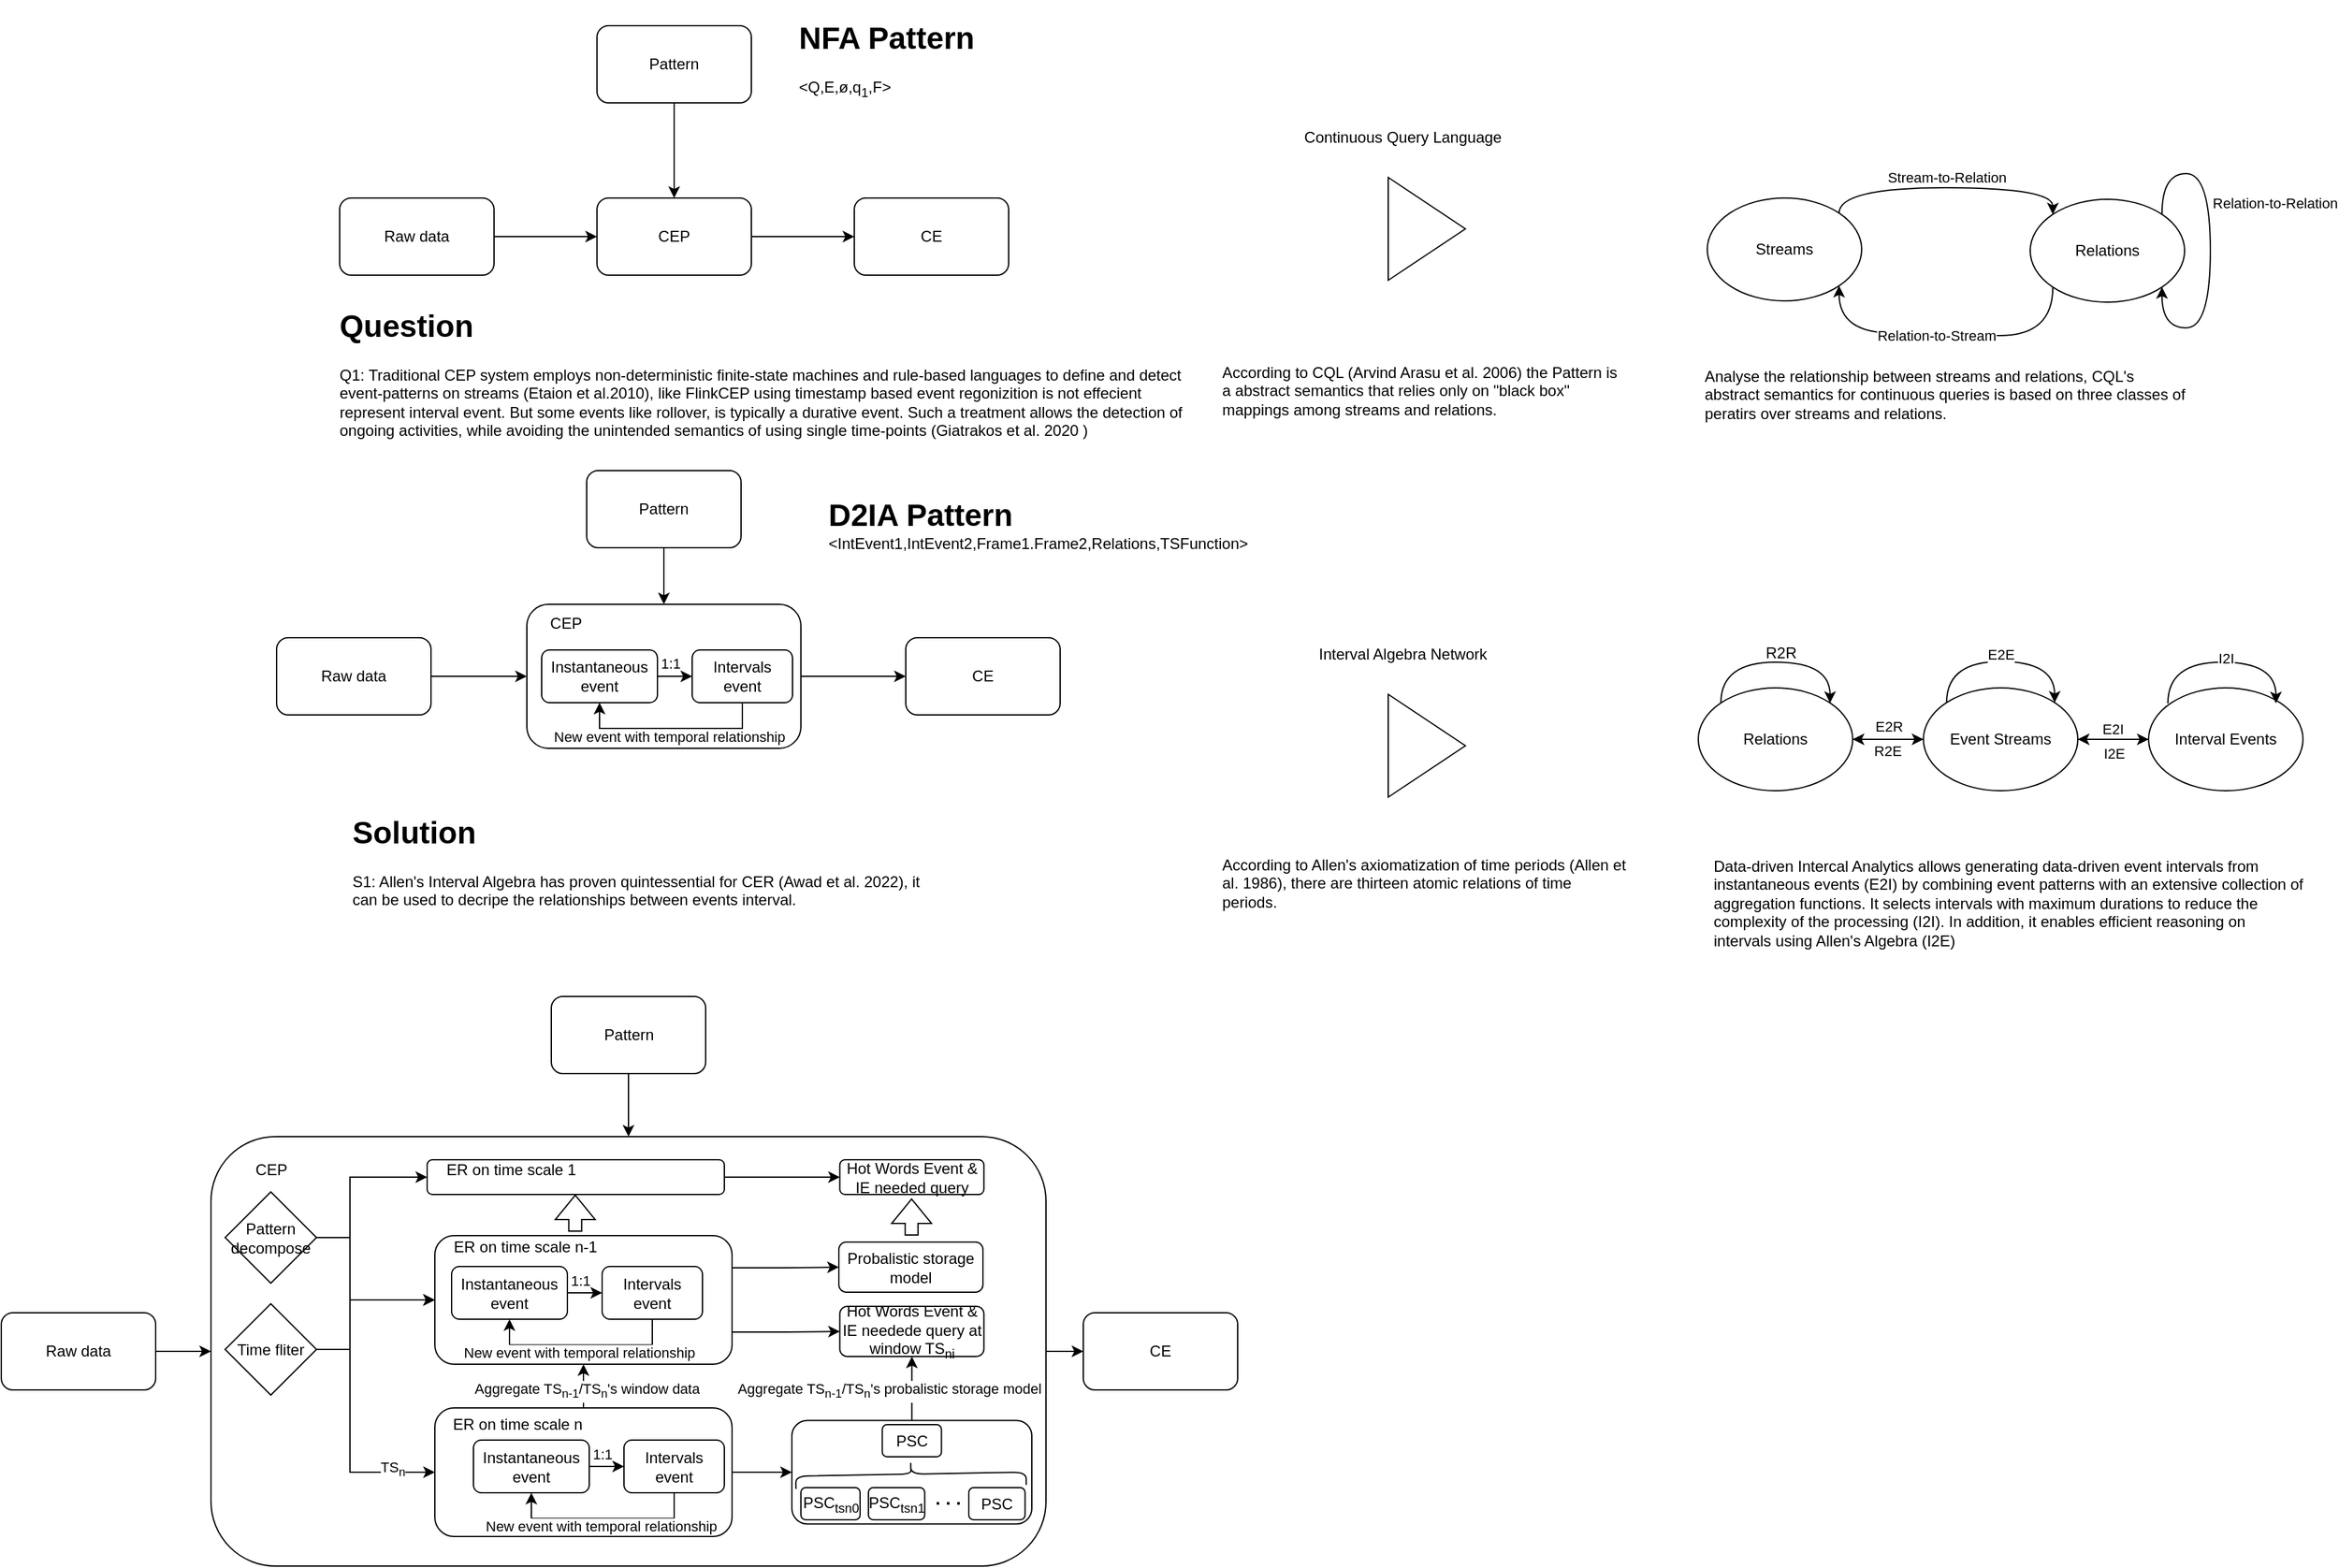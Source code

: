 <mxfile version="22.1.21" type="github" pages="3">
  <diagram name="总体系统说明" id="AWUjClWmz-XhPsFE_Eon">
    <mxGraphModel dx="1666" dy="651" grid="0" gridSize="10" guides="1" tooltips="1" connect="1" arrows="1" fold="1" page="0" pageScale="1" pageWidth="1200" pageHeight="1920" math="0" shadow="0">
      <root>
        <mxCell id="0" />
        <mxCell id="1" parent="0" />
        <mxCell id="cagrvy63c5mJA_J2j-k8-6" value="" style="whiteSpace=wrap;html=1;rounded=1;" parent="1" vertex="1">
          <mxGeometry x="140" y="952" width="649" height="334" as="geometry" />
        </mxCell>
        <mxCell id="cagrvy63c5mJA_J2j-k8-48" value="" style="edgeStyle=orthogonalEdgeStyle;rounded=0;orthogonalLoop=1;jettySize=auto;html=1;exitX=1;exitY=0.75;exitDx=0;exitDy=0;" parent="1" source="cagrvy63c5mJA_J2j-k8-35" target="cagrvy63c5mJA_J2j-k8-47" edge="1">
          <mxGeometry relative="1" as="geometry" />
        </mxCell>
        <mxCell id="cagrvy63c5mJA_J2j-k8-54" style="edgeStyle=orthogonalEdgeStyle;rounded=0;orthogonalLoop=1;jettySize=auto;html=1;exitX=1;exitY=0.25;exitDx=0;exitDy=0;" parent="1" source="cagrvy63c5mJA_J2j-k8-35" target="cagrvy63c5mJA_J2j-k8-52" edge="1">
          <mxGeometry relative="1" as="geometry" />
        </mxCell>
        <mxCell id="cagrvy63c5mJA_J2j-k8-35" value="" style="rounded=1;whiteSpace=wrap;html=1;fillColor=none;" parent="1" vertex="1">
          <mxGeometry x="314" y="1029" width="231" height="100" as="geometry" />
        </mxCell>
        <mxCell id="LfMUR8XexmlNwJJn7UKP-6" value="" style="edgeStyle=orthogonalEdgeStyle;rounded=0;orthogonalLoop=1;jettySize=auto;html=1;" parent="1" source="LfMUR8XexmlNwJJn7UKP-4" target="LfMUR8XexmlNwJJn7UKP-5" edge="1">
          <mxGeometry relative="1" as="geometry" />
        </mxCell>
        <mxCell id="LfMUR8XexmlNwJJn7UKP-4" value="Raw data" style="rounded=1;whiteSpace=wrap;html=1;" parent="1" vertex="1">
          <mxGeometry x="240" y="222" width="120" height="60" as="geometry" />
        </mxCell>
        <mxCell id="LfMUR8XexmlNwJJn7UKP-8" value="" style="edgeStyle=orthogonalEdgeStyle;rounded=0;orthogonalLoop=1;jettySize=auto;html=1;" parent="1" source="LfMUR8XexmlNwJJn7UKP-5" target="LfMUR8XexmlNwJJn7UKP-7" edge="1">
          <mxGeometry relative="1" as="geometry" />
        </mxCell>
        <mxCell id="LfMUR8XexmlNwJJn7UKP-5" value="CEP" style="whiteSpace=wrap;html=1;rounded=1;" parent="1" vertex="1">
          <mxGeometry x="440" y="222" width="120" height="60" as="geometry" />
        </mxCell>
        <mxCell id="LfMUR8XexmlNwJJn7UKP-7" value="CE" style="whiteSpace=wrap;html=1;rounded=1;" parent="1" vertex="1">
          <mxGeometry x="640" y="222" width="120" height="60" as="geometry" />
        </mxCell>
        <mxCell id="LfMUR8XexmlNwJJn7UKP-10" style="edgeStyle=orthogonalEdgeStyle;rounded=0;orthogonalLoop=1;jettySize=auto;html=1;" parent="1" source="LfMUR8XexmlNwJJn7UKP-9" target="LfMUR8XexmlNwJJn7UKP-5" edge="1">
          <mxGeometry relative="1" as="geometry" />
        </mxCell>
        <mxCell id="LfMUR8XexmlNwJJn7UKP-9" value="Pattern" style="rounded=1;whiteSpace=wrap;html=1;" parent="1" vertex="1">
          <mxGeometry x="440" y="88" width="120" height="60" as="geometry" />
        </mxCell>
        <mxCell id="LfMUR8XexmlNwJJn7UKP-11" value="&lt;h1&gt;Question&lt;/h1&gt;&lt;p&gt;Q1: Traditional CEP system employs non-deterministic finite-state machines and rule-based languages to define and detect event-patterns on streams (Etaion et al.2010), like FlinkCEP using timestamp based event regonizition is not effecient represent interval event. But some events like rollover, is typically a durative event. Such a treatment allows the detection of ongoing activities, while avoiding the unintended semantics of using single time-points (Giatrakos et al. 2020 )&lt;/p&gt;" style="text;html=1;strokeColor=none;fillColor=none;spacing=5;spacingTop=-20;whiteSpace=wrap;overflow=hidden;rounded=0;" parent="1" vertex="1">
          <mxGeometry x="235" y="302" width="671" height="125" as="geometry" />
        </mxCell>
        <mxCell id="LfMUR8XexmlNwJJn7UKP-12" value="&lt;h1&gt;Solution&lt;/h1&gt;&lt;p&gt;S1: Allen&#39;s Interval Algebra has proven quintessential for CER (Awad et al. 2022), it can be used to decripe the relationships between events interval.&amp;nbsp;&lt;/p&gt;" style="text;html=1;strokeColor=none;fillColor=none;spacing=5;spacingTop=-20;whiteSpace=wrap;overflow=hidden;rounded=0;" parent="1" vertex="1">
          <mxGeometry x="245" y="696" width="471" height="79" as="geometry" />
        </mxCell>
        <mxCell id="LfMUR8XexmlNwJJn7UKP-13" value="" style="triangle;whiteSpace=wrap;html=1;" parent="1" vertex="1">
          <mxGeometry x="1055" y="206" width="60" height="80" as="geometry" />
        </mxCell>
        <mxCell id="LfMUR8XexmlNwJJn7UKP-14" value="Continuous Query Language" style="text;html=1;align=center;verticalAlign=middle;resizable=0;points=[];autosize=1;strokeColor=none;fillColor=none;" parent="1" vertex="1">
          <mxGeometry x="980" y="162" width="171" height="26" as="geometry" />
        </mxCell>
        <mxCell id="LfMUR8XexmlNwJJn7UKP-18" value="&lt;h1&gt;&lt;br&gt;&lt;/h1&gt;&lt;p&gt;According to CQL (Arvind Arasu et al. 2006) the Pattern is a&amp;nbsp;&lt;span style=&quot;text-align: center;&quot;&gt;abstract semantics that relies only on &quot;black box&quot; mappings among streams and relations.&lt;/span&gt;&lt;br&gt;&lt;/p&gt;" style="text;html=1;strokeColor=none;fillColor=none;spacing=5;spacingTop=-20;whiteSpace=wrap;overflow=hidden;rounded=0;" parent="1" vertex="1">
          <mxGeometry x="921" y="300" width="322" height="106" as="geometry" />
        </mxCell>
        <mxCell id="LfMUR8XexmlNwJJn7UKP-19" value="&lt;h1&gt;&lt;br&gt;&lt;/h1&gt;&lt;div&gt;Analyse the relationship between streams and relations, CQL&#39;s abstract semantics for continuous queries is based on three classes of peratirs over streams and relations.&amp;nbsp;&lt;/div&gt;" style="text;html=1;strokeColor=none;fillColor=none;spacing=5;spacingTop=-20;whiteSpace=wrap;overflow=hidden;rounded=0;" parent="1" vertex="1">
          <mxGeometry x="1296" y="303" width="385" height="103" as="geometry" />
        </mxCell>
        <mxCell id="LfMUR8XexmlNwJJn7UKP-22" style="edgeStyle=orthogonalEdgeStyle;rounded=0;orthogonalLoop=1;jettySize=auto;html=1;exitX=1;exitY=0;exitDx=0;exitDy=0;entryX=0;entryY=0;entryDx=0;entryDy=0;curved=1;" parent="1" source="LfMUR8XexmlNwJJn7UKP-20" target="LfMUR8XexmlNwJJn7UKP-21" edge="1">
          <mxGeometry relative="1" as="geometry">
            <Array as="points">
              <mxPoint x="1405" y="214" />
              <mxPoint x="1572" y="214" />
            </Array>
          </mxGeometry>
        </mxCell>
        <mxCell id="LfMUR8XexmlNwJJn7UKP-23" value="Stream-to-Relation" style="edgeLabel;html=1;align=center;verticalAlign=middle;resizable=0;points=[];" parent="LfMUR8XexmlNwJJn7UKP-22" vertex="1" connectable="0">
          <mxGeometry x="0.189" y="4" relative="1" as="geometry">
            <mxPoint x="-20" y="-4" as="offset" />
          </mxGeometry>
        </mxCell>
        <mxCell id="LfMUR8XexmlNwJJn7UKP-20" value="Streams" style="ellipse;whiteSpace=wrap;html=1;" parent="1" vertex="1">
          <mxGeometry x="1303" y="222" width="120" height="80" as="geometry" />
        </mxCell>
        <mxCell id="LfMUR8XexmlNwJJn7UKP-24" style="edgeStyle=orthogonalEdgeStyle;rounded=0;orthogonalLoop=1;jettySize=auto;html=1;exitX=0;exitY=1;exitDx=0;exitDy=0;entryX=1;entryY=1;entryDx=0;entryDy=0;curved=1;" parent="1" source="LfMUR8XexmlNwJJn7UKP-21" target="LfMUR8XexmlNwJJn7UKP-20" edge="1">
          <mxGeometry relative="1" as="geometry">
            <Array as="points">
              <mxPoint x="1572" y="329" />
              <mxPoint x="1489" y="329" />
              <mxPoint x="1489" y="327" />
              <mxPoint x="1405" y="327" />
            </Array>
          </mxGeometry>
        </mxCell>
        <mxCell id="LfMUR8XexmlNwJJn7UKP-25" value="Relation-to-Stream" style="edgeLabel;html=1;align=center;verticalAlign=middle;resizable=0;points=[];" parent="LfMUR8XexmlNwJJn7UKP-24" vertex="1" connectable="0">
          <mxGeometry x="0.078" y="2" relative="1" as="geometry">
            <mxPoint as="offset" />
          </mxGeometry>
        </mxCell>
        <mxCell id="LfMUR8XexmlNwJJn7UKP-21" value="Relations" style="ellipse;whiteSpace=wrap;html=1;" parent="1" vertex="1">
          <mxGeometry x="1554" y="223" width="120" height="80" as="geometry" />
        </mxCell>
        <mxCell id="LfMUR8XexmlNwJJn7UKP-26" style="edgeStyle=orthogonalEdgeStyle;rounded=0;orthogonalLoop=1;jettySize=auto;html=1;exitX=1;exitY=0;exitDx=0;exitDy=0;entryX=1;entryY=1;entryDx=0;entryDy=0;curved=1;" parent="1" source="LfMUR8XexmlNwJJn7UKP-21" target="LfMUR8XexmlNwJJn7UKP-21" edge="1">
          <mxGeometry relative="1" as="geometry" />
        </mxCell>
        <mxCell id="LfMUR8XexmlNwJJn7UKP-27" value="Relation-to-Relation" style="edgeLabel;html=1;align=center;verticalAlign=middle;resizable=0;points=[];" parent="LfMUR8XexmlNwJJn7UKP-26" vertex="1" connectable="0">
          <mxGeometry x="-0.07" y="2" relative="1" as="geometry">
            <mxPoint x="48" y="-28" as="offset" />
          </mxGeometry>
        </mxCell>
        <mxCell id="LfMUR8XexmlNwJJn7UKP-28" value="" style="edgeStyle=orthogonalEdgeStyle;rounded=0;orthogonalLoop=1;jettySize=auto;html=1;" parent="1" source="LfMUR8XexmlNwJJn7UKP-29" target="LfMUR8XexmlNwJJn7UKP-31" edge="1">
          <mxGeometry relative="1" as="geometry" />
        </mxCell>
        <mxCell id="LfMUR8XexmlNwJJn7UKP-29" value="Raw data" style="rounded=1;whiteSpace=wrap;html=1;" parent="1" vertex="1">
          <mxGeometry x="191" y="564" width="120" height="60" as="geometry" />
        </mxCell>
        <mxCell id="LfMUR8XexmlNwJJn7UKP-30" value="" style="edgeStyle=orthogonalEdgeStyle;rounded=0;orthogonalLoop=1;jettySize=auto;html=1;" parent="1" source="LfMUR8XexmlNwJJn7UKP-31" target="LfMUR8XexmlNwJJn7UKP-32" edge="1">
          <mxGeometry relative="1" as="geometry" />
        </mxCell>
        <mxCell id="LfMUR8XexmlNwJJn7UKP-31" value="" style="whiteSpace=wrap;html=1;rounded=1;" parent="1" vertex="1">
          <mxGeometry x="385.5" y="538" width="213" height="112" as="geometry" />
        </mxCell>
        <mxCell id="LfMUR8XexmlNwJJn7UKP-32" value="CE" style="whiteSpace=wrap;html=1;rounded=1;" parent="1" vertex="1">
          <mxGeometry x="680" y="564" width="120" height="60" as="geometry" />
        </mxCell>
        <mxCell id="LfMUR8XexmlNwJJn7UKP-33" style="edgeStyle=orthogonalEdgeStyle;rounded=0;orthogonalLoop=1;jettySize=auto;html=1;" parent="1" source="LfMUR8XexmlNwJJn7UKP-34" target="LfMUR8XexmlNwJJn7UKP-31" edge="1">
          <mxGeometry relative="1" as="geometry" />
        </mxCell>
        <mxCell id="LfMUR8XexmlNwJJn7UKP-34" value="Pattern" style="rounded=1;whiteSpace=wrap;html=1;" parent="1" vertex="1">
          <mxGeometry x="432" y="434" width="120" height="60" as="geometry" />
        </mxCell>
        <mxCell id="LfMUR8XexmlNwJJn7UKP-41" value="1:1" style="edgeStyle=orthogonalEdgeStyle;rounded=0;orthogonalLoop=1;jettySize=auto;html=1;exitX=1;exitY=0.5;exitDx=0;exitDy=0;entryX=0;entryY=0.5;entryDx=0;entryDy=0;" parent="1" source="LfMUR8XexmlNwJJn7UKP-38" target="LfMUR8XexmlNwJJn7UKP-40" edge="1">
          <mxGeometry x="-0.259" y="10" relative="1" as="geometry">
            <mxPoint as="offset" />
          </mxGeometry>
        </mxCell>
        <mxCell id="LfMUR8XexmlNwJJn7UKP-38" value="Instantaneous event" style="rounded=1;whiteSpace=wrap;html=1;" parent="1" vertex="1">
          <mxGeometry x="397" y="573.5" width="90" height="41" as="geometry" />
        </mxCell>
        <mxCell id="LfMUR8XexmlNwJJn7UKP-39" value="CEP" style="text;html=1;strokeColor=none;fillColor=none;align=center;verticalAlign=middle;whiteSpace=wrap;rounded=0;" parent="1" vertex="1">
          <mxGeometry x="385.5" y="538" width="60" height="30" as="geometry" />
        </mxCell>
        <mxCell id="LfMUR8XexmlNwJJn7UKP-42" style="edgeStyle=orthogonalEdgeStyle;rounded=0;orthogonalLoop=1;jettySize=auto;html=1;exitX=0.5;exitY=1;exitDx=0;exitDy=0;entryX=0.5;entryY=1;entryDx=0;entryDy=0;" parent="1" source="LfMUR8XexmlNwJJn7UKP-40" target="LfMUR8XexmlNwJJn7UKP-38" edge="1">
          <mxGeometry relative="1" as="geometry" />
        </mxCell>
        <mxCell id="LfMUR8XexmlNwJJn7UKP-43" value="New event with temporal relationship" style="edgeLabel;html=1;align=center;verticalAlign=middle;resizable=0;points=[];" parent="LfMUR8XexmlNwJJn7UKP-42" vertex="1" connectable="0">
          <mxGeometry x="0.09" y="-2" relative="1" as="geometry">
            <mxPoint x="5" y="8" as="offset" />
          </mxGeometry>
        </mxCell>
        <mxCell id="LfMUR8XexmlNwJJn7UKP-40" value="Intervals event" style="rounded=1;whiteSpace=wrap;html=1;" parent="1" vertex="1">
          <mxGeometry x="514" y="573.5" width="78" height="41" as="geometry" />
        </mxCell>
        <mxCell id="LfMUR8XexmlNwJJn7UKP-49" value="&lt;h1&gt;NFA Pattern&lt;/h1&gt;&lt;div&gt;&amp;lt;Q,E,ø,q&lt;sub&gt;1&lt;/sub&gt;,F&amp;gt;&lt;/div&gt;" style="text;html=1;strokeColor=none;fillColor=none;spacing=5;spacingTop=-20;whiteSpace=wrap;overflow=hidden;rounded=0;" parent="1" vertex="1">
          <mxGeometry x="592" y="78" width="363" height="93" as="geometry" />
        </mxCell>
        <mxCell id="LfMUR8XexmlNwJJn7UKP-50" value="&lt;h1&gt;&lt;/h1&gt;&lt;span style=&quot;font-size: 24px;&quot;&gt;&lt;b&gt;D2IA Pattern&lt;br&gt;&lt;/b&gt;&lt;/span&gt;&amp;lt;IntEvent1,IntEvent2,Frame1.Frame2,Relations,TSFunction&amp;gt;" style="text;html=1;strokeColor=none;fillColor=none;spacing=5;spacingTop=-20;whiteSpace=wrap;overflow=hidden;rounded=0;" parent="1" vertex="1">
          <mxGeometry x="615" y="449" width="363" height="62" as="geometry" />
        </mxCell>
        <mxCell id="LfMUR8XexmlNwJJn7UKP-53" value="" style="triangle;whiteSpace=wrap;html=1;" parent="1" vertex="1">
          <mxGeometry x="1055" y="608" width="60" height="80" as="geometry" />
        </mxCell>
        <mxCell id="LfMUR8XexmlNwJJn7UKP-54" value="Interval Algebra Network" style="text;html=1;align=center;verticalAlign=middle;resizable=0;points=[];autosize=1;strokeColor=none;fillColor=none;" parent="1" vertex="1">
          <mxGeometry x="991" y="564" width="149" height="26" as="geometry" />
        </mxCell>
        <mxCell id="LfMUR8XexmlNwJJn7UKP-55" value="&lt;h1&gt;&lt;br&gt;&lt;/h1&gt;&lt;p&gt;According to Allen&#39;s axiomatization of time periods (Allen et al. 1986), there are thirteen atomic relations of time periods.&lt;br&gt;&lt;/p&gt;" style="text;html=1;strokeColor=none;fillColor=none;spacing=5;spacingTop=-20;whiteSpace=wrap;overflow=hidden;rounded=0;" parent="1" vertex="1">
          <mxGeometry x="921" y="682.5" width="322" height="106" as="geometry" />
        </mxCell>
        <mxCell id="LfMUR8XexmlNwJJn7UKP-60" style="edgeStyle=orthogonalEdgeStyle;rounded=0;orthogonalLoop=1;jettySize=auto;html=1;" parent="1" source="LfMUR8XexmlNwJJn7UKP-57" target="LfMUR8XexmlNwJJn7UKP-58" edge="1">
          <mxGeometry relative="1" as="geometry" />
        </mxCell>
        <mxCell id="LfMUR8XexmlNwJJn7UKP-57" value="Relations" style="ellipse;whiteSpace=wrap;html=1;" parent="1" vertex="1">
          <mxGeometry x="1296" y="603" width="120" height="80" as="geometry" />
        </mxCell>
        <mxCell id="LfMUR8XexmlNwJJn7UKP-61" style="edgeStyle=orthogonalEdgeStyle;rounded=0;orthogonalLoop=1;jettySize=auto;html=1;" parent="1" source="LfMUR8XexmlNwJJn7UKP-58" target="LfMUR8XexmlNwJJn7UKP-57" edge="1">
          <mxGeometry relative="1" as="geometry" />
        </mxCell>
        <mxCell id="LfMUR8XexmlNwJJn7UKP-73" value="E2R" style="edgeLabel;html=1;align=center;verticalAlign=middle;resizable=0;points=[];" parent="LfMUR8XexmlNwJJn7UKP-61" vertex="1" connectable="0">
          <mxGeometry x="0.321" y="-1" relative="1" as="geometry">
            <mxPoint x="9" y="-9" as="offset" />
          </mxGeometry>
        </mxCell>
        <mxCell id="LfMUR8XexmlNwJJn7UKP-74" value="R2E" style="edgeLabel;html=1;align=center;verticalAlign=middle;resizable=0;points=[];" parent="LfMUR8XexmlNwJJn7UKP-61" vertex="1" connectable="0">
          <mxGeometry x="-0.115" y="6" relative="1" as="geometry">
            <mxPoint x="-4" y="3" as="offset" />
          </mxGeometry>
        </mxCell>
        <mxCell id="LfMUR8XexmlNwJJn7UKP-68" style="edgeStyle=orthogonalEdgeStyle;rounded=0;orthogonalLoop=1;jettySize=auto;html=1;" parent="1" source="LfMUR8XexmlNwJJn7UKP-58" target="LfMUR8XexmlNwJJn7UKP-59" edge="1">
          <mxGeometry relative="1" as="geometry" />
        </mxCell>
        <mxCell id="LfMUR8XexmlNwJJn7UKP-58" value="Event Streams" style="ellipse;whiteSpace=wrap;html=1;" parent="1" vertex="1">
          <mxGeometry x="1471" y="603" width="120" height="80" as="geometry" />
        </mxCell>
        <mxCell id="LfMUR8XexmlNwJJn7UKP-69" value="E2I" style="edgeStyle=orthogonalEdgeStyle;rounded=0;orthogonalLoop=1;jettySize=auto;html=1;" parent="1" source="LfMUR8XexmlNwJJn7UKP-59" target="LfMUR8XexmlNwJJn7UKP-58" edge="1">
          <mxGeometry x="0.018" y="-8" relative="1" as="geometry">
            <mxPoint as="offset" />
          </mxGeometry>
        </mxCell>
        <mxCell id="LfMUR8XexmlNwJJn7UKP-77" value="I2E" style="edgeLabel;html=1;align=center;verticalAlign=middle;resizable=0;points=[];" parent="LfMUR8XexmlNwJJn7UKP-69" vertex="1" connectable="0">
          <mxGeometry x="0.103" y="-1" relative="1" as="geometry">
            <mxPoint x="3" y="12" as="offset" />
          </mxGeometry>
        </mxCell>
        <mxCell id="LfMUR8XexmlNwJJn7UKP-59" value="Interval Events" style="ellipse;whiteSpace=wrap;html=1;" parent="1" vertex="1">
          <mxGeometry x="1646" y="603" width="120" height="80" as="geometry" />
        </mxCell>
        <mxCell id="LfMUR8XexmlNwJJn7UKP-63" style="edgeStyle=orthogonalEdgeStyle;rounded=0;orthogonalLoop=1;jettySize=auto;html=1;exitX=0;exitY=0;exitDx=0;exitDy=0;entryX=1;entryY=0;entryDx=0;entryDy=0;curved=1;" parent="1" source="LfMUR8XexmlNwJJn7UKP-57" target="LfMUR8XexmlNwJJn7UKP-57" edge="1">
          <mxGeometry relative="1" as="geometry">
            <Array as="points">
              <mxPoint x="1314" y="583" />
              <mxPoint x="1398" y="583" />
            </Array>
          </mxGeometry>
        </mxCell>
        <mxCell id="LfMUR8XexmlNwJJn7UKP-65" style="edgeStyle=orthogonalEdgeStyle;rounded=0;orthogonalLoop=1;jettySize=auto;html=1;exitX=0;exitY=0;exitDx=0;exitDy=0;entryX=1;entryY=0;entryDx=0;entryDy=0;curved=1;" parent="1" edge="1">
          <mxGeometry relative="1" as="geometry">
            <mxPoint x="1489" y="614.5" as="sourcePoint" />
            <mxPoint x="1573" y="614.5" as="targetPoint" />
            <Array as="points">
              <mxPoint x="1489" y="582.5" />
              <mxPoint x="1573" y="582.5" />
            </Array>
          </mxGeometry>
        </mxCell>
        <mxCell id="LfMUR8XexmlNwJJn7UKP-71" value="E2E" style="edgeLabel;html=1;align=center;verticalAlign=middle;resizable=0;points=[];" parent="LfMUR8XexmlNwJJn7UKP-65" vertex="1" connectable="0">
          <mxGeometry x="-0.096" y="5" relative="1" as="geometry">
            <mxPoint x="7" y="-1" as="offset" />
          </mxGeometry>
        </mxCell>
        <mxCell id="LfMUR8XexmlNwJJn7UKP-67" style="edgeStyle=orthogonalEdgeStyle;rounded=0;orthogonalLoop=1;jettySize=auto;html=1;exitX=0;exitY=0;exitDx=0;exitDy=0;entryX=1;entryY=0;entryDx=0;entryDy=0;curved=1;" parent="1" edge="1">
          <mxGeometry relative="1" as="geometry">
            <mxPoint x="1661" y="615" as="sourcePoint" />
            <mxPoint x="1745" y="615" as="targetPoint" />
            <Array as="points">
              <mxPoint x="1661" y="583" />
              <mxPoint x="1745" y="583" />
            </Array>
          </mxGeometry>
        </mxCell>
        <mxCell id="LfMUR8XexmlNwJJn7UKP-72" value="I2I" style="edgeLabel;html=1;align=center;verticalAlign=middle;resizable=0;points=[];" parent="LfMUR8XexmlNwJJn7UKP-67" vertex="1" connectable="0">
          <mxGeometry x="0.031" y="3" relative="1" as="geometry">
            <mxPoint as="offset" />
          </mxGeometry>
        </mxCell>
        <mxCell id="LfMUR8XexmlNwJJn7UKP-70" value="R2R" style="text;html=1;align=center;verticalAlign=middle;resizable=0;points=[];autosize=1;strokeColor=none;fillColor=none;" parent="1" vertex="1">
          <mxGeometry x="1339" y="563" width="42" height="26" as="geometry" />
        </mxCell>
        <mxCell id="cagrvy63c5mJA_J2j-k8-1" value="&lt;h1&gt;&lt;br&gt;&lt;/h1&gt;&lt;div&gt;Data-driven Intercal Analytics allows generating data-driven event intervals from instantaneous events (E2I) by combining event patterns with an extensive collection of aggregation functions. It selects intervals with maximum durations to reduce the complexity of the processing (I2I). In addition, it enables efficient reasoning on intervals using Allen&#39;s Algebra (I2E)&lt;/div&gt;&lt;div&gt;&lt;br&gt;&lt;/div&gt;" style="text;html=1;strokeColor=none;fillColor=none;spacing=5;spacingTop=-20;whiteSpace=wrap;overflow=hidden;rounded=0;" parent="1" vertex="1">
          <mxGeometry x="1303" y="684" width="468" height="130" as="geometry" />
        </mxCell>
        <mxCell id="cagrvy63c5mJA_J2j-k8-3" value="" style="edgeStyle=orthogonalEdgeStyle;rounded=0;orthogonalLoop=1;jettySize=auto;html=1;" parent="1" source="cagrvy63c5mJA_J2j-k8-4" target="cagrvy63c5mJA_J2j-k8-6" edge="1">
          <mxGeometry relative="1" as="geometry" />
        </mxCell>
        <mxCell id="cagrvy63c5mJA_J2j-k8-4" value="Raw data" style="rounded=1;whiteSpace=wrap;html=1;" parent="1" vertex="1">
          <mxGeometry x="-23" y="1089" width="120" height="60" as="geometry" />
        </mxCell>
        <mxCell id="cagrvy63c5mJA_J2j-k8-5" value="" style="edgeStyle=orthogonalEdgeStyle;rounded=0;orthogonalLoop=1;jettySize=auto;html=1;" parent="1" source="cagrvy63c5mJA_J2j-k8-6" target="cagrvy63c5mJA_J2j-k8-7" edge="1">
          <mxGeometry relative="1" as="geometry" />
        </mxCell>
        <mxCell id="cagrvy63c5mJA_J2j-k8-7" value="CE" style="whiteSpace=wrap;html=1;rounded=1;" parent="1" vertex="1">
          <mxGeometry x="818" y="1089" width="120" height="60" as="geometry" />
        </mxCell>
        <mxCell id="cagrvy63c5mJA_J2j-k8-8" style="edgeStyle=orthogonalEdgeStyle;rounded=0;orthogonalLoop=1;jettySize=auto;html=1;" parent="1" source="cagrvy63c5mJA_J2j-k8-9" target="cagrvy63c5mJA_J2j-k8-6" edge="1">
          <mxGeometry relative="1" as="geometry" />
        </mxCell>
        <mxCell id="cagrvy63c5mJA_J2j-k8-9" value="Pattern" style="rounded=1;whiteSpace=wrap;html=1;" parent="1" vertex="1">
          <mxGeometry x="404.5" y="843" width="120" height="60" as="geometry" />
        </mxCell>
        <mxCell id="cagrvy63c5mJA_J2j-k8-12" value="CEP" style="text;html=1;strokeColor=none;fillColor=none;align=center;verticalAlign=middle;whiteSpace=wrap;rounded=0;" parent="1" vertex="1">
          <mxGeometry x="156.5" y="963" width="60" height="30" as="geometry" />
        </mxCell>
        <mxCell id="cagrvy63c5mJA_J2j-k8-13" style="edgeStyle=orthogonalEdgeStyle;rounded=0;orthogonalLoop=1;jettySize=auto;html=1;exitX=0.5;exitY=1;exitDx=0;exitDy=0;entryX=0.5;entryY=1;entryDx=0;entryDy=0;" parent="1" edge="1">
          <mxGeometry relative="1" as="geometry">
            <mxPoint x="435" y="1042" as="sourcePoint" />
          </mxGeometry>
        </mxCell>
        <mxCell id="cagrvy63c5mJA_J2j-k8-17" value="1:1" style="edgeStyle=orthogonalEdgeStyle;rounded=0;orthogonalLoop=1;jettySize=auto;html=1;exitX=1;exitY=0.5;exitDx=0;exitDy=0;entryX=0;entryY=0.5;entryDx=0;entryDy=0;" parent="1" source="cagrvy63c5mJA_J2j-k8-18" target="cagrvy63c5mJA_J2j-k8-21" edge="1">
          <mxGeometry x="-0.259" y="10" relative="1" as="geometry">
            <mxPoint as="offset" />
          </mxGeometry>
        </mxCell>
        <mxCell id="cagrvy63c5mJA_J2j-k8-18" value="Instantaneous event" style="rounded=1;whiteSpace=wrap;html=1;" parent="1" vertex="1">
          <mxGeometry x="327" y="1053" width="90" height="41" as="geometry" />
        </mxCell>
        <mxCell id="cagrvy63c5mJA_J2j-k8-19" style="edgeStyle=orthogonalEdgeStyle;rounded=0;orthogonalLoop=1;jettySize=auto;html=1;exitX=0.5;exitY=1;exitDx=0;exitDy=0;entryX=0.5;entryY=1;entryDx=0;entryDy=0;" parent="1" source="cagrvy63c5mJA_J2j-k8-21" target="cagrvy63c5mJA_J2j-k8-18" edge="1">
          <mxGeometry relative="1" as="geometry" />
        </mxCell>
        <mxCell id="cagrvy63c5mJA_J2j-k8-20" value="New event with temporal relationship" style="edgeLabel;html=1;align=center;verticalAlign=middle;resizable=0;points=[];" parent="cagrvy63c5mJA_J2j-k8-19" vertex="1" connectable="0">
          <mxGeometry x="0.09" y="-2" relative="1" as="geometry">
            <mxPoint x="5" y="8" as="offset" />
          </mxGeometry>
        </mxCell>
        <mxCell id="cagrvy63c5mJA_J2j-k8-21" value="Intervals event" style="rounded=1;whiteSpace=wrap;html=1;" parent="1" vertex="1">
          <mxGeometry x="444" y="1053" width="78" height="41" as="geometry" />
        </mxCell>
        <mxCell id="cagrvy63c5mJA_J2j-k8-36" style="edgeStyle=orthogonalEdgeStyle;rounded=0;orthogonalLoop=1;jettySize=auto;html=1;entryX=0.5;entryY=1;entryDx=0;entryDy=0;" parent="1" source="cagrvy63c5mJA_J2j-k8-22" target="cagrvy63c5mJA_J2j-k8-35" edge="1">
          <mxGeometry relative="1" as="geometry" />
        </mxCell>
        <mxCell id="cagrvy63c5mJA_J2j-k8-37" value="Aggregate TS&lt;sub&gt;n-1&lt;/sub&gt;/TS&lt;sub&gt;n&lt;/sub&gt;&#39;s window data" style="edgeLabel;html=1;align=center;verticalAlign=middle;resizable=0;points=[];" parent="cagrvy63c5mJA_J2j-k8-36" vertex="1" connectable="0">
          <mxGeometry x="-0.442" y="-2" relative="1" as="geometry">
            <mxPoint as="offset" />
          </mxGeometry>
        </mxCell>
        <mxCell id="cagrvy63c5mJA_J2j-k8-46" value="" style="edgeStyle=orthogonalEdgeStyle;rounded=0;orthogonalLoop=1;jettySize=auto;html=1;" parent="1" source="cagrvy63c5mJA_J2j-k8-22" target="cagrvy63c5mJA_J2j-k8-45" edge="1">
          <mxGeometry relative="1" as="geometry" />
        </mxCell>
        <mxCell id="cagrvy63c5mJA_J2j-k8-22" value="" style="rounded=1;whiteSpace=wrap;html=1;fillColor=none;" parent="1" vertex="1">
          <mxGeometry x="314" y="1163" width="231" height="100" as="geometry" />
        </mxCell>
        <mxCell id="cagrvy63c5mJA_J2j-k8-28" value="" style="group" parent="1" vertex="1" connectable="0">
          <mxGeometry x="344" y="1188" width="195" height="41" as="geometry" />
        </mxCell>
        <mxCell id="cagrvy63c5mJA_J2j-k8-24" value="Instantaneous event" style="rounded=1;whiteSpace=wrap;html=1;" parent="cagrvy63c5mJA_J2j-k8-28" vertex="1">
          <mxGeometry width="90" height="41" as="geometry" />
        </mxCell>
        <mxCell id="cagrvy63c5mJA_J2j-k8-25" style="edgeStyle=orthogonalEdgeStyle;rounded=0;orthogonalLoop=1;jettySize=auto;html=1;exitX=0.5;exitY=1;exitDx=0;exitDy=0;entryX=0.5;entryY=1;entryDx=0;entryDy=0;" parent="cagrvy63c5mJA_J2j-k8-28" source="cagrvy63c5mJA_J2j-k8-27" target="cagrvy63c5mJA_J2j-k8-24" edge="1">
          <mxGeometry relative="1" as="geometry" />
        </mxCell>
        <mxCell id="cagrvy63c5mJA_J2j-k8-26" value="New event with temporal relationship" style="edgeLabel;html=1;align=center;verticalAlign=middle;resizable=0;points=[];" parent="cagrvy63c5mJA_J2j-k8-25" vertex="1" connectable="0">
          <mxGeometry x="0.09" y="-2" relative="1" as="geometry">
            <mxPoint x="5" y="8" as="offset" />
          </mxGeometry>
        </mxCell>
        <mxCell id="cagrvy63c5mJA_J2j-k8-27" value="Intervals event" style="rounded=1;whiteSpace=wrap;html=1;" parent="cagrvy63c5mJA_J2j-k8-28" vertex="1">
          <mxGeometry x="117" width="78" height="41" as="geometry" />
        </mxCell>
        <mxCell id="cagrvy63c5mJA_J2j-k8-23" value="1:1" style="edgeStyle=orthogonalEdgeStyle;rounded=0;orthogonalLoop=1;jettySize=auto;html=1;exitX=1;exitY=0.5;exitDx=0;exitDy=0;entryX=0;entryY=0.5;entryDx=0;entryDy=0;" parent="cagrvy63c5mJA_J2j-k8-28" source="cagrvy63c5mJA_J2j-k8-24" target="cagrvy63c5mJA_J2j-k8-27" edge="1">
          <mxGeometry x="-0.259" y="10" relative="1" as="geometry">
            <mxPoint as="offset" />
          </mxGeometry>
        </mxCell>
        <mxCell id="cagrvy63c5mJA_J2j-k8-50" value="" style="edgeStyle=orthogonalEdgeStyle;rounded=0;orthogonalLoop=1;jettySize=auto;html=1;" parent="1" source="cagrvy63c5mJA_J2j-k8-30" target="cagrvy63c5mJA_J2j-k8-49" edge="1">
          <mxGeometry relative="1" as="geometry" />
        </mxCell>
        <mxCell id="cagrvy63c5mJA_J2j-k8-30" value="" style="rounded=1;whiteSpace=wrap;html=1;fillColor=none;" parent="1" vertex="1">
          <mxGeometry x="308" y="970" width="231" height="27" as="geometry" />
        </mxCell>
        <mxCell id="cagrvy63c5mJA_J2j-k8-31" value="ER on time scale n" style="text;html=1;strokeColor=none;fillColor=none;align=center;verticalAlign=middle;whiteSpace=wrap;rounded=0;" parent="1" vertex="1">
          <mxGeometry x="319" y="1161" width="119" height="30" as="geometry" />
        </mxCell>
        <mxCell id="cagrvy63c5mJA_J2j-k8-33" style="edgeStyle=orthogonalEdgeStyle;rounded=0;orthogonalLoop=1;jettySize=auto;html=1;entryX=0;entryY=0.5;entryDx=0;entryDy=0;" parent="1" source="cagrvy63c5mJA_J2j-k8-32" target="cagrvy63c5mJA_J2j-k8-30" edge="1">
          <mxGeometry relative="1" as="geometry">
            <Array as="points">
              <mxPoint x="248" y="1118" />
              <mxPoint x="248" y="984" />
            </Array>
          </mxGeometry>
        </mxCell>
        <mxCell id="cagrvy63c5mJA_J2j-k8-34" value="TS&lt;sub&gt;n&lt;/sub&gt;" style="edgeStyle=orthogonalEdgeStyle;rounded=0;orthogonalLoop=1;jettySize=auto;html=1;entryX=0;entryY=0.5;entryDx=0;entryDy=0;" parent="1" source="cagrvy63c5mJA_J2j-k8-32" target="cagrvy63c5mJA_J2j-k8-22" edge="1">
          <mxGeometry x="0.648" y="2" relative="1" as="geometry">
            <Array as="points">
              <mxPoint x="248" y="1118" />
              <mxPoint x="248" y="1213" />
            </Array>
            <mxPoint as="offset" />
          </mxGeometry>
        </mxCell>
        <mxCell id="cagrvy63c5mJA_J2j-k8-42" style="edgeStyle=orthogonalEdgeStyle;rounded=0;orthogonalLoop=1;jettySize=auto;html=1;entryX=0;entryY=0.5;entryDx=0;entryDy=0;" parent="1" source="cagrvy63c5mJA_J2j-k8-32" target="cagrvy63c5mJA_J2j-k8-35" edge="1">
          <mxGeometry relative="1" as="geometry">
            <Array as="points">
              <mxPoint x="248" y="1118" />
              <mxPoint x="248" y="1079" />
            </Array>
          </mxGeometry>
        </mxCell>
        <mxCell id="cagrvy63c5mJA_J2j-k8-32" value="Time fliter" style="rhombus;whiteSpace=wrap;html=1;" parent="1" vertex="1">
          <mxGeometry x="151" y="1082" width="71" height="71" as="geometry" />
        </mxCell>
        <mxCell id="cagrvy63c5mJA_J2j-k8-38" value="ER on time scale n-1" style="text;html=1;strokeColor=none;fillColor=none;align=center;verticalAlign=middle;whiteSpace=wrap;rounded=0;" parent="1" vertex="1">
          <mxGeometry x="314" y="1023" width="141" height="30" as="geometry" />
        </mxCell>
        <mxCell id="cagrvy63c5mJA_J2j-k8-39" value="ER on time scale 1" style="text;html=1;strokeColor=none;fillColor=none;align=center;verticalAlign=middle;whiteSpace=wrap;rounded=0;" parent="1" vertex="1">
          <mxGeometry x="303" y="963" width="141" height="30" as="geometry" />
        </mxCell>
        <mxCell id="cagrvy63c5mJA_J2j-k8-41" value="" style="shape=flexArrow;endArrow=classic;html=1;rounded=0;" parent="1" edge="1">
          <mxGeometry width="50" height="50" relative="1" as="geometry">
            <mxPoint x="423.12" y="1026" as="sourcePoint" />
            <mxPoint x="423.12" y="997" as="targetPoint" />
          </mxGeometry>
        </mxCell>
        <mxCell id="cagrvy63c5mJA_J2j-k8-44" style="edgeStyle=orthogonalEdgeStyle;rounded=0;orthogonalLoop=1;jettySize=auto;html=1;" parent="1" source="cagrvy63c5mJA_J2j-k8-43" target="cagrvy63c5mJA_J2j-k8-35" edge="1">
          <mxGeometry relative="1" as="geometry">
            <Array as="points">
              <mxPoint x="248" y="1030" />
              <mxPoint x="248" y="1079" />
            </Array>
          </mxGeometry>
        </mxCell>
        <mxCell id="cagrvy63c5mJA_J2j-k8-43" value="Pattern decompose" style="rhombus;whiteSpace=wrap;html=1;" parent="1" vertex="1">
          <mxGeometry x="151" y="995" width="71" height="71" as="geometry" />
        </mxCell>
        <mxCell id="cagrvy63c5mJA_J2j-k8-57" style="edgeStyle=orthogonalEdgeStyle;rounded=0;orthogonalLoop=1;jettySize=auto;html=1;exitX=0.5;exitY=0;exitDx=0;exitDy=0;entryX=0.5;entryY=1;entryDx=0;entryDy=0;" parent="1" source="cagrvy63c5mJA_J2j-k8-45" target="cagrvy63c5mJA_J2j-k8-47" edge="1">
          <mxGeometry relative="1" as="geometry" />
        </mxCell>
        <mxCell id="cagrvy63c5mJA_J2j-k8-67" value="Aggregate TS&lt;sub style=&quot;border-color: var(--border-color);&quot;&gt;n-1&lt;/sub&gt;/TS&lt;sub style=&quot;border-color: var(--border-color);&quot;&gt;n&lt;/sub&gt;&#39;s probalistic storage model" style="edgeLabel;html=1;align=center;verticalAlign=middle;resizable=0;points=[];" parent="cagrvy63c5mJA_J2j-k8-57" vertex="1" connectable="0">
          <mxGeometry x="-0.014" relative="1" as="geometry">
            <mxPoint x="-18" y="1" as="offset" />
          </mxGeometry>
        </mxCell>
        <mxCell id="cagrvy63c5mJA_J2j-k8-45" value="" style="rounded=1;whiteSpace=wrap;html=1;fillColor=none;" parent="1" vertex="1">
          <mxGeometry x="591.5" y="1172.75" width="186.5" height="80.5" as="geometry" />
        </mxCell>
        <mxCell id="cagrvy63c5mJA_J2j-k8-47" value="Hot Words Event &amp;amp; IE needede query at window TS&lt;sub&gt;ni&lt;/sub&gt;" style="whiteSpace=wrap;html=1;fillColor=none;rounded=1;" parent="1" vertex="1">
          <mxGeometry x="628.75" y="1084" width="112" height="39" as="geometry" />
        </mxCell>
        <mxCell id="cagrvy63c5mJA_J2j-k8-49" value="Hot Words Event &amp;amp; IE needed query" style="rounded=1;whiteSpace=wrap;html=1;fillColor=none;" parent="1" vertex="1">
          <mxGeometry x="628.75" y="970" width="112" height="27" as="geometry" />
        </mxCell>
        <mxCell id="cagrvy63c5mJA_J2j-k8-52" value="Probalistic storage model" style="whiteSpace=wrap;html=1;fillColor=none;rounded=1;" parent="1" vertex="1">
          <mxGeometry x="628" y="1034" width="112" height="39" as="geometry" />
        </mxCell>
        <mxCell id="cagrvy63c5mJA_J2j-k8-56" value="" style="shape=flexArrow;endArrow=classic;html=1;rounded=0;" parent="1" edge="1">
          <mxGeometry width="50" height="50" relative="1" as="geometry">
            <mxPoint x="684.56" y="1029" as="sourcePoint" />
            <mxPoint x="684.56" y="1000" as="targetPoint" />
          </mxGeometry>
        </mxCell>
        <mxCell id="cagrvy63c5mJA_J2j-k8-58" value="PSC&lt;sub&gt;tsn0&lt;/sub&gt;" style="whiteSpace=wrap;html=1;fillColor=none;rounded=1;" parent="1" vertex="1">
          <mxGeometry x="598.5" y="1225" width="46" height="25" as="geometry" />
        </mxCell>
        <mxCell id="cagrvy63c5mJA_J2j-k8-59" value="PSC&lt;sub&gt;tsn1&lt;/sub&gt;" style="whiteSpace=wrap;html=1;fillColor=none;rounded=1;" parent="1" vertex="1">
          <mxGeometry x="651" y="1225" width="43.75" height="25" as="geometry" />
        </mxCell>
        <mxCell id="cagrvy63c5mJA_J2j-k8-61" value="PSC" style="whiteSpace=wrap;html=1;fillColor=none;rounded=1;" parent="1" vertex="1">
          <mxGeometry x="729" y="1225" width="43.75" height="25" as="geometry" />
        </mxCell>
        <mxCell id="cagrvy63c5mJA_J2j-k8-63" value="" style="endArrow=none;dashed=1;html=1;dashPattern=1 3;strokeWidth=2;rounded=0;" parent="1" edge="1">
          <mxGeometry width="50" height="50" relative="1" as="geometry">
            <mxPoint x="704" y="1237.28" as="sourcePoint" />
            <mxPoint x="726" y="1237.28" as="targetPoint" />
          </mxGeometry>
        </mxCell>
        <mxCell id="cagrvy63c5mJA_J2j-k8-64" value="" style="shape=curlyBracket;whiteSpace=wrap;html=1;rounded=1;labelPosition=left;verticalLabelPosition=middle;align=right;verticalAlign=middle;rotation=89;" parent="1" vertex="1">
          <mxGeometry x="674" y="1124.99" width="20" height="179" as="geometry" />
        </mxCell>
        <mxCell id="cagrvy63c5mJA_J2j-k8-66" value="PSC" style="whiteSpace=wrap;html=1;fillColor=none;rounded=1;" parent="1" vertex="1">
          <mxGeometry x="661.75" y="1176" width="46" height="25" as="geometry" />
        </mxCell>
      </root>
    </mxGraphModel>
  </diagram>
  <diagram id="oJCNBONWkTZ2yqny2AP0" name="第 2 页">
    <mxGraphModel dx="2689" dy="1966" grid="0" gridSize="10" guides="1" tooltips="1" connect="1" arrows="1" fold="1" page="0" pageScale="1" pageWidth="1200" pageHeight="1920" math="0" shadow="0">
      <root>
        <mxCell id="0" />
        <mxCell id="1" parent="0" />
        <mxCell id="cMAxbt5Mhbb_6xQ2LV1q-256" style="edgeStyle=orthogonalEdgeStyle;rounded=0;orthogonalLoop=1;jettySize=auto;html=1;entryX=0;entryY=0.5;entryDx=0;entryDy=0;" parent="1" source="cMAxbt5Mhbb_6xQ2LV1q-255" target="cMAxbt5Mhbb_6xQ2LV1q-246" edge="1">
          <mxGeometry relative="1" as="geometry" />
        </mxCell>
        <mxCell id="cMAxbt5Mhbb_6xQ2LV1q-65" value="" style="endArrow=none;dashed=1;html=1;dashPattern=1 3;strokeWidth=2;rounded=0;" parent="1" source="cMAxbt5Mhbb_6xQ2LV1q-191" edge="1">
          <mxGeometry width="50" height="50" relative="1" as="geometry">
            <mxPoint x="372" y="320" as="sourcePoint" />
            <mxPoint x="372" y="-500" as="targetPoint" />
          </mxGeometry>
        </mxCell>
        <mxCell id="cMAxbt5Mhbb_6xQ2LV1q-1" value="-185" style="ellipse;whiteSpace=wrap;html=1;aspect=fixed;" parent="1" vertex="1">
          <mxGeometry x="231" y="284" width="26" height="26" as="geometry" />
        </mxCell>
        <mxCell id="cMAxbt5Mhbb_6xQ2LV1q-2" value="" style="endArrow=classic;html=1;rounded=0;" parent="1" edge="1">
          <mxGeometry width="50" height="50" relative="1" as="geometry">
            <mxPoint x="200" y="328" as="sourcePoint" />
            <mxPoint x="826" y="328" as="targetPoint" />
          </mxGeometry>
        </mxCell>
        <mxCell id="cMAxbt5Mhbb_6xQ2LV1q-3" value="" style="endArrow=none;dashed=1;html=1;rounded=0;strokeWidth=6;jumpSize=6;endSize=6;dashPattern=1 4;" parent="1" edge="1">
          <mxGeometry width="50" height="50" relative="1" as="geometry">
            <mxPoint x="220" y="325" as="sourcePoint" />
            <mxPoint x="820" y="325" as="targetPoint" />
          </mxGeometry>
        </mxCell>
        <mxCell id="cMAxbt5Mhbb_6xQ2LV1q-5" value="ms" style="text;html=1;strokeColor=none;fillColor=none;align=center;verticalAlign=middle;whiteSpace=wrap;rounded=0;" parent="1" vertex="1">
          <mxGeometry x="128" y="331" width="60" height="30" as="geometry" />
        </mxCell>
        <mxCell id="cMAxbt5Mhbb_6xQ2LV1q-10" value="-186" style="ellipse;whiteSpace=wrap;html=1;aspect=fixed;" parent="1" vertex="1">
          <mxGeometry x="273" y="284" width="26" height="26" as="geometry" />
        </mxCell>
        <mxCell id="cMAxbt5Mhbb_6xQ2LV1q-11" value="-187" style="ellipse;whiteSpace=wrap;html=1;aspect=fixed;" parent="1" vertex="1">
          <mxGeometry x="312" y="284" width="26" height="26" as="geometry" />
        </mxCell>
        <mxCell id="cMAxbt5Mhbb_6xQ2LV1q-12" value="-188" style="ellipse;whiteSpace=wrap;html=1;aspect=fixed;" parent="1" vertex="1">
          <mxGeometry x="351" y="284" width="26" height="26" as="geometry" />
        </mxCell>
        <mxCell id="cMAxbt5Mhbb_6xQ2LV1q-13" value="-190" style="ellipse;whiteSpace=wrap;html=1;aspect=fixed;" parent="1" vertex="1">
          <mxGeometry x="391" y="284" width="26" height="26" as="geometry" />
        </mxCell>
        <mxCell id="cMAxbt5Mhbb_6xQ2LV1q-16" value="20" style="text;html=1;strokeColor=none;fillColor=none;align=center;verticalAlign=middle;whiteSpace=wrap;rounded=0;" parent="1" vertex="1">
          <mxGeometry x="192" y="331" width="60" height="30" as="geometry" />
        </mxCell>
        <mxCell id="cMAxbt5Mhbb_6xQ2LV1q-17" value="21" style="text;html=1;strokeColor=none;fillColor=none;align=center;verticalAlign=middle;whiteSpace=wrap;rounded=0;" parent="1" vertex="1">
          <mxGeometry x="223" y="331" width="60" height="30" as="geometry" />
        </mxCell>
        <mxCell id="cMAxbt5Mhbb_6xQ2LV1q-18" value="22" style="text;html=1;strokeColor=none;fillColor=none;align=center;verticalAlign=middle;whiteSpace=wrap;rounded=0;" parent="1" vertex="1">
          <mxGeometry x="252" y="331" width="60" height="30" as="geometry" />
        </mxCell>
        <mxCell id="cMAxbt5Mhbb_6xQ2LV1q-19" value="23" style="text;html=1;strokeColor=none;fillColor=none;align=center;verticalAlign=middle;whiteSpace=wrap;rounded=0;" parent="1" vertex="1">
          <mxGeometry x="283" y="331" width="60" height="30" as="geometry" />
        </mxCell>
        <mxCell id="cMAxbt5Mhbb_6xQ2LV1q-20" value="24" style="text;html=1;strokeColor=none;fillColor=none;align=center;verticalAlign=middle;whiteSpace=wrap;rounded=0;" parent="1" vertex="1">
          <mxGeometry x="312" y="331" width="60" height="30" as="geometry" />
        </mxCell>
        <mxCell id="cMAxbt5Mhbb_6xQ2LV1q-21" value="25" style="text;html=1;strokeColor=none;fillColor=none;align=center;verticalAlign=middle;whiteSpace=wrap;rounded=0;" parent="1" vertex="1">
          <mxGeometry x="343" y="331" width="60" height="30" as="geometry" />
        </mxCell>
        <mxCell id="cMAxbt5Mhbb_6xQ2LV1q-28" value="26" style="text;html=1;strokeColor=none;fillColor=none;align=center;verticalAlign=middle;whiteSpace=wrap;rounded=0;" parent="1" vertex="1">
          <mxGeometry x="374" y="331" width="60" height="30" as="geometry" />
        </mxCell>
        <mxCell id="cMAxbt5Mhbb_6xQ2LV1q-29" value="27" style="text;html=1;strokeColor=none;fillColor=none;align=center;verticalAlign=middle;whiteSpace=wrap;rounded=0;" parent="1" vertex="1">
          <mxGeometry x="405" y="331" width="60" height="30" as="geometry" />
        </mxCell>
        <mxCell id="cMAxbt5Mhbb_6xQ2LV1q-30" value="28" style="text;html=1;strokeColor=none;fillColor=none;align=center;verticalAlign=middle;whiteSpace=wrap;rounded=0;" parent="1" vertex="1">
          <mxGeometry x="434" y="331" width="60" height="30" as="geometry" />
        </mxCell>
        <mxCell id="cMAxbt5Mhbb_6xQ2LV1q-31" value="29" style="text;html=1;strokeColor=none;fillColor=none;align=center;verticalAlign=middle;whiteSpace=wrap;rounded=0;" parent="1" vertex="1">
          <mxGeometry x="465" y="331" width="60" height="30" as="geometry" />
        </mxCell>
        <mxCell id="cMAxbt5Mhbb_6xQ2LV1q-32" value="30" style="text;html=1;strokeColor=none;fillColor=none;align=center;verticalAlign=middle;whiteSpace=wrap;rounded=0;" parent="1" vertex="1">
          <mxGeometry x="494" y="331" width="60" height="30" as="geometry" />
        </mxCell>
        <mxCell id="cMAxbt5Mhbb_6xQ2LV1q-37" value="1000" style="text;html=1;strokeColor=none;fillColor=none;align=center;verticalAlign=middle;whiteSpace=wrap;rounded=0;" parent="1" vertex="1">
          <mxGeometry x="643" y="331" width="60" height="30" as="geometry" />
        </mxCell>
        <mxCell id="cMAxbt5Mhbb_6xQ2LV1q-38" value="1001" style="text;html=1;strokeColor=none;fillColor=none;align=center;verticalAlign=middle;whiteSpace=wrap;rounded=0;" parent="1" vertex="1">
          <mxGeometry x="672" y="331" width="60" height="30" as="geometry" />
        </mxCell>
        <mxCell id="cMAxbt5Mhbb_6xQ2LV1q-39" value="1002" style="text;html=1;strokeColor=none;fillColor=none;align=center;verticalAlign=middle;whiteSpace=wrap;rounded=0;" parent="1" vertex="1">
          <mxGeometry x="703" y="331" width="60" height="30" as="geometry" />
        </mxCell>
        <mxCell id="cMAxbt5Mhbb_6xQ2LV1q-48" value="-185" style="ellipse;whiteSpace=wrap;html=1;aspect=fixed;" parent="1" vertex="1">
          <mxGeometry x="231" y="248" width="26" height="26" as="geometry" />
        </mxCell>
        <mxCell id="cMAxbt5Mhbb_6xQ2LV1q-49" value="-184" style="ellipse;whiteSpace=wrap;html=1;aspect=fixed;" parent="1" vertex="1">
          <mxGeometry x="273" y="248" width="26" height="26" as="geometry" />
        </mxCell>
        <mxCell id="cMAxbt5Mhbb_6xQ2LV1q-50" value="-183" style="ellipse;whiteSpace=wrap;html=1;aspect=fixed;" parent="1" vertex="1">
          <mxGeometry x="312" y="248" width="26" height="26" as="geometry" />
        </mxCell>
        <mxCell id="cMAxbt5Mhbb_6xQ2LV1q-51" value="-182" style="ellipse;whiteSpace=wrap;html=1;aspect=fixed;" parent="1" vertex="1">
          <mxGeometry x="351" y="248" width="26" height="26" as="geometry" />
        </mxCell>
        <mxCell id="cMAxbt5Mhbb_6xQ2LV1q-52" value="-187" style="ellipse;whiteSpace=wrap;html=1;aspect=fixed;" parent="1" vertex="1">
          <mxGeometry x="391" y="248" width="26" height="26" as="geometry" />
        </mxCell>
        <mxCell id="cMAxbt5Mhbb_6xQ2LV1q-53" value="TS&lt;sub&gt;0&lt;/sub&gt;" style="text;html=1;strokeColor=none;fillColor=none;align=center;verticalAlign=middle;whiteSpace=wrap;rounded=0;" parent="1" vertex="1">
          <mxGeometry x="182" y="282" width="60" height="30" as="geometry" />
        </mxCell>
        <mxCell id="cMAxbt5Mhbb_6xQ2LV1q-54" value="TS&lt;span style=&quot;font-size: 10px;&quot;&gt;1&lt;/span&gt;" style="text;html=1;strokeColor=none;fillColor=none;align=center;verticalAlign=middle;whiteSpace=wrap;rounded=0;" parent="1" vertex="1">
          <mxGeometry x="182" y="246" width="60" height="30" as="geometry" />
        </mxCell>
        <mxCell id="cMAxbt5Mhbb_6xQ2LV1q-55" value="" style="shape=curlyBracket;whiteSpace=wrap;html=1;rounded=1;labelPosition=left;verticalLabelPosition=middle;align=right;verticalAlign=middle;" parent="1" vertex="1">
          <mxGeometry x="182" y="190" width="20" height="120" as="geometry" />
        </mxCell>
        <mxCell id="cMAxbt5Mhbb_6xQ2LV1q-56" value="-185" style="ellipse;whiteSpace=wrap;html=1;aspect=fixed;" parent="1" vertex="1">
          <mxGeometry x="231" y="189" width="26" height="26" as="geometry" />
        </mxCell>
        <mxCell id="cMAxbt5Mhbb_6xQ2LV1q-57" value="-184" style="ellipse;whiteSpace=wrap;html=1;aspect=fixed;" parent="1" vertex="1">
          <mxGeometry x="273" y="189" width="26" height="26" as="geometry" />
        </mxCell>
        <mxCell id="cMAxbt5Mhbb_6xQ2LV1q-58" value="-183" style="ellipse;whiteSpace=wrap;html=1;aspect=fixed;" parent="1" vertex="1">
          <mxGeometry x="312" y="189" width="26" height="26" as="geometry" />
        </mxCell>
        <mxCell id="cMAxbt5Mhbb_6xQ2LV1q-59" value="-182" style="ellipse;whiteSpace=wrap;html=1;aspect=fixed;" parent="1" vertex="1">
          <mxGeometry x="351" y="189" width="26" height="26" as="geometry" />
        </mxCell>
        <mxCell id="cMAxbt5Mhbb_6xQ2LV1q-60" value="-187" style="ellipse;whiteSpace=wrap;html=1;aspect=fixed;" parent="1" vertex="1">
          <mxGeometry x="391" y="189" width="26" height="26" as="geometry" />
        </mxCell>
        <mxCell id="cMAxbt5Mhbb_6xQ2LV1q-61" value="TS&lt;span style=&quot;font-size: 10px;&quot;&gt;n&lt;/span&gt;" style="text;html=1;strokeColor=none;fillColor=none;align=center;verticalAlign=middle;whiteSpace=wrap;rounded=0;" parent="1" vertex="1">
          <mxGeometry x="182" y="187" width="60" height="30" as="geometry" />
        </mxCell>
        <mxCell id="cMAxbt5Mhbb_6xQ2LV1q-62" value="" style="endArrow=none;dashed=1;html=1;dashPattern=1 3;strokeWidth=3;rounded=0;" parent="1" edge="1">
          <mxGeometry width="50" height="50" relative="1" as="geometry">
            <mxPoint x="324.64" y="246" as="sourcePoint" />
            <mxPoint x="324.64" y="218" as="targetPoint" />
          </mxGeometry>
        </mxCell>
        <mxCell id="cMAxbt5Mhbb_6xQ2LV1q-63" value="Temperature Sensor" style="text;html=1;strokeColor=none;fillColor=none;align=center;verticalAlign=middle;whiteSpace=wrap;rounded=0;direction=east;horizontal=0;" parent="1" vertex="1">
          <mxGeometry x="128" y="211" width="60" height="83" as="geometry" />
        </mxCell>
        <mxCell id="cMAxbt5Mhbb_6xQ2LV1q-64" value="" style="endArrow=none;dashed=1;html=1;dashPattern=1 3;strokeWidth=2;rounded=0;" parent="1" edge="1">
          <mxGeometry width="50" height="50" relative="1" as="geometry">
            <mxPoint x="223" y="324" as="sourcePoint" />
            <mxPoint x="223" y="-500" as="targetPoint" />
          </mxGeometry>
        </mxCell>
        <mxCell id="cMAxbt5Mhbb_6xQ2LV1q-66" value="&amp;lt;Sensorid, timestamp, value&amp;gt;" style="text;html=1;strokeColor=none;fillColor=none;align=center;verticalAlign=middle;whiteSpace=wrap;rounded=0;" parent="1" vertex="1">
          <mxGeometry x="-47" y="235" width="169" height="30" as="geometry" />
        </mxCell>
        <mxCell id="cMAxbt5Mhbb_6xQ2LV1q-67" value="" style="shape=flexArrow;endArrow=classic;html=1;rounded=0;" parent="1" edge="1">
          <mxGeometry width="50" height="50" relative="1" as="geometry">
            <mxPoint x="327" y="181" as="sourcePoint" />
            <mxPoint x="327" y="131" as="targetPoint" />
          </mxGeometry>
        </mxCell>
        <mxCell id="cMAxbt5Mhbb_6xQ2LV1q-68" value="E2I" style="edgeLabel;html=1;align=center;verticalAlign=middle;resizable=0;points=[];" parent="cMAxbt5Mhbb_6xQ2LV1q-67" vertex="1" connectable="0">
          <mxGeometry x="-0.22" y="-5" relative="1" as="geometry">
            <mxPoint x="14" as="offset" />
          </mxGeometry>
        </mxCell>
        <mxCell id="cMAxbt5Mhbb_6xQ2LV1q-69" value="TS&lt;sub&gt;0&lt;/sub&gt;" style="text;html=1;strokeColor=none;fillColor=none;align=center;verticalAlign=middle;whiteSpace=wrap;rounded=0;" parent="1" vertex="1">
          <mxGeometry x="182" y="82" width="60" height="30" as="geometry" />
        </mxCell>
        <mxCell id="cMAxbt5Mhbb_6xQ2LV1q-70" value="TS&lt;span style=&quot;font-size: 10px;&quot;&gt;1&lt;/span&gt;" style="text;html=1;strokeColor=none;fillColor=none;align=center;verticalAlign=middle;whiteSpace=wrap;rounded=0;" parent="1" vertex="1">
          <mxGeometry x="182" y="46" width="60" height="30" as="geometry" />
        </mxCell>
        <mxCell id="cMAxbt5Mhbb_6xQ2LV1q-71" value="" style="shape=curlyBracket;whiteSpace=wrap;html=1;rounded=1;labelPosition=left;verticalLabelPosition=middle;align=right;verticalAlign=middle;" parent="1" vertex="1">
          <mxGeometry x="182" y="-10" width="20" height="120" as="geometry" />
        </mxCell>
        <mxCell id="cMAxbt5Mhbb_6xQ2LV1q-72" value="TS&lt;span style=&quot;font-size: 10px;&quot;&gt;n&lt;/span&gt;" style="text;html=1;strokeColor=none;fillColor=none;align=center;verticalAlign=middle;whiteSpace=wrap;rounded=0;" parent="1" vertex="1">
          <mxGeometry x="182" y="-13" width="60" height="30" as="geometry" />
        </mxCell>
        <mxCell id="cMAxbt5Mhbb_6xQ2LV1q-73" value="Temperature Sensor" style="text;html=1;strokeColor=none;fillColor=none;align=center;verticalAlign=middle;whiteSpace=wrap;rounded=0;direction=east;horizontal=0;" parent="1" vertex="1">
          <mxGeometry x="128" y="11" width="60" height="83" as="geometry" />
        </mxCell>
        <mxCell id="cMAxbt5Mhbb_6xQ2LV1q-74" value="DECREASE" style="rounded=1;whiteSpace=wrap;html=1;" parent="1" vertex="1">
          <mxGeometry x="242" y="92.5" width="167" height="9" as="geometry" />
        </mxCell>
        <mxCell id="cMAxbt5Mhbb_6xQ2LV1q-75" value="INCREASE" style="rounded=1;whiteSpace=wrap;html=1;" parent="1" vertex="1">
          <mxGeometry x="243" y="56.5" width="115" height="9" as="geometry" />
        </mxCell>
        <mxCell id="cMAxbt5Mhbb_6xQ2LV1q-78" value="" style="endArrow=none;dashed=1;html=1;dashPattern=1 3;strokeWidth=3;rounded=0;" parent="1" edge="1">
          <mxGeometry width="50" height="50" relative="1" as="geometry">
            <mxPoint x="312.81" y="48" as="sourcePoint" />
            <mxPoint x="312.81" y="20" as="targetPoint" />
          </mxGeometry>
        </mxCell>
        <mxCell id="cMAxbt5Mhbb_6xQ2LV1q-79" value="DECARD" style="text;html=1;strokeColor=none;fillColor=none;align=center;verticalAlign=middle;whiteSpace=wrap;rounded=0;" parent="1" vertex="1">
          <mxGeometry x="254.5" y="-13" width="105" height="30" as="geometry" />
        </mxCell>
        <mxCell id="cMAxbt5Mhbb_6xQ2LV1q-80" value="" style="shape=flexArrow;endArrow=classic;html=1;rounded=0;" parent="1" edge="1">
          <mxGeometry width="50" height="50" relative="1" as="geometry">
            <mxPoint x="325.18" y="-19" as="sourcePoint" />
            <mxPoint x="325.18" y="-69" as="targetPoint" />
          </mxGeometry>
        </mxCell>
        <mxCell id="cMAxbt5Mhbb_6xQ2LV1q-81" value="I2I" style="edgeLabel;html=1;align=center;verticalAlign=middle;resizable=0;points=[];" parent="cMAxbt5Mhbb_6xQ2LV1q-80" vertex="1" connectable="0">
          <mxGeometry x="-0.22" y="-5" relative="1" as="geometry">
            <mxPoint x="14" as="offset" />
          </mxGeometry>
        </mxCell>
        <mxCell id="cMAxbt5Mhbb_6xQ2LV1q-83" value="TS&lt;sub&gt;1&lt;/sub&gt;&amp;amp;TS&lt;sub&gt;0&lt;/sub&gt;" style="text;html=1;strokeColor=none;fillColor=none;align=center;verticalAlign=middle;whiteSpace=wrap;rounded=0;" parent="1" vertex="1">
          <mxGeometry x="163" y="-119" width="60" height="30" as="geometry" />
        </mxCell>
        <mxCell id="cMAxbt5Mhbb_6xQ2LV1q-119" value="" style="edgeStyle=orthogonalEdgeStyle;rounded=0;orthogonalLoop=1;jettySize=auto;html=1;" parent="1" source="cMAxbt5Mhbb_6xQ2LV1q-84" target="cMAxbt5Mhbb_6xQ2LV1q-118" edge="1">
          <mxGeometry relative="1" as="geometry">
            <Array as="points">
              <mxPoint x="497" y="-104" />
              <mxPoint x="497" y="-395" />
            </Array>
          </mxGeometry>
        </mxCell>
        <mxCell id="cMAxbt5Mhbb_6xQ2LV1q-84" value="TEMPETURE INCREASE" style="rounded=1;whiteSpace=wrap;html=1;" parent="1" vertex="1">
          <mxGeometry x="244.5" y="-108.5" width="166.5" height="9" as="geometry" />
        </mxCell>
        <mxCell id="cMAxbt5Mhbb_6xQ2LV1q-85" value="&amp;lt;Sensorid,&amp;nbsp; Duration, MinValue, MaxValue, TSFunction&amp;gt;" style="text;html=1;strokeColor=none;fillColor=none;align=center;verticalAlign=middle;whiteSpace=wrap;rounded=0;" parent="1" vertex="1">
          <mxGeometry x="-130" y="35" width="258" height="30" as="geometry" />
        </mxCell>
        <mxCell id="cMAxbt5Mhbb_6xQ2LV1q-87" value="&amp;lt;Sensorid&lt;sub&gt;0&lt;/sub&gt;, Sensorid&lt;sub&gt;1&lt;/sub&gt;,&amp;nbsp; Duration&lt;sub&gt;0&lt;/sub&gt;, Duration&lt;sub&gt;1&lt;/sub&gt;,&amp;nbsp; AllenRelation, MinValue, MaxValue, TSFunction&amp;gt;" style="text;html=1;strokeColor=none;fillColor=none;align=center;verticalAlign=middle;whiteSpace=wrap;rounded=0;" parent="1" vertex="1">
          <mxGeometry x="-152" y="-119" width="285" height="30" as="geometry" />
        </mxCell>
        <mxCell id="cMAxbt5Mhbb_6xQ2LV1q-92" value="" style="endArrow=none;dashed=1;html=1;dashPattern=1 3;strokeWidth=8;rounded=0;" parent="1" edge="1">
          <mxGeometry width="50" height="50" relative="1" as="geometry">
            <mxPoint x="612" y="201.58" as="sourcePoint" />
            <mxPoint x="522" y="201.58" as="targetPoint" />
          </mxGeometry>
        </mxCell>
        <mxCell id="cMAxbt5Mhbb_6xQ2LV1q-98" value="-187" style="ellipse;whiteSpace=wrap;html=1;aspect=fixed;" parent="1" vertex="1">
          <mxGeometry x="752" y="286" width="26" height="26" as="geometry" />
        </mxCell>
        <mxCell id="cMAxbt5Mhbb_6xQ2LV1q-99" value="-183" style="ellipse;whiteSpace=wrap;html=1;aspect=fixed;" parent="1" vertex="1">
          <mxGeometry x="752" y="250" width="26" height="26" as="geometry" />
        </mxCell>
        <mxCell id="cMAxbt5Mhbb_6xQ2LV1q-100" value="-183" style="ellipse;whiteSpace=wrap;html=1;aspect=fixed;" parent="1" vertex="1">
          <mxGeometry x="752" y="191" width="26" height="26" as="geometry" />
        </mxCell>
        <mxCell id="cMAxbt5Mhbb_6xQ2LV1q-101" value="" style="endArrow=none;dashed=1;html=1;dashPattern=1 3;strokeWidth=3;rounded=0;" parent="1" edge="1">
          <mxGeometry width="50" height="50" relative="1" as="geometry">
            <mxPoint x="764.64" y="248" as="sourcePoint" />
            <mxPoint x="764.64" y="220" as="targetPoint" />
          </mxGeometry>
        </mxCell>
        <mxCell id="cMAxbt5Mhbb_6xQ2LV1q-102" value="" style="endArrow=none;dashed=1;html=1;dashPattern=1 3;strokeWidth=8;rounded=0;" parent="1" edge="1">
          <mxGeometry width="50" height="50" relative="1" as="geometry">
            <mxPoint x="612" y="231" as="sourcePoint" />
            <mxPoint x="522" y="231" as="targetPoint" />
          </mxGeometry>
        </mxCell>
        <mxCell id="cMAxbt5Mhbb_6xQ2LV1q-103" value="" style="endArrow=none;dashed=1;html=1;dashPattern=1 3;strokeWidth=8;rounded=0;" parent="1" edge="1">
          <mxGeometry width="50" height="50" relative="1" as="geometry">
            <mxPoint x="612" y="260.58" as="sourcePoint" />
            <mxPoint x="522" y="260.58" as="targetPoint" />
          </mxGeometry>
        </mxCell>
        <mxCell id="cMAxbt5Mhbb_6xQ2LV1q-104" value="" style="endArrow=none;dashed=1;html=1;dashPattern=1 3;strokeWidth=8;rounded=0;" parent="1" edge="1">
          <mxGeometry width="50" height="50" relative="1" as="geometry">
            <mxPoint x="612" y="298.58" as="sourcePoint" />
            <mxPoint x="524" y="298.58" as="targetPoint" />
          </mxGeometry>
        </mxCell>
        <mxCell id="cMAxbt5Mhbb_6xQ2LV1q-105" value="16.8" style="triangle;whiteSpace=wrap;html=1;rotation=-92;verticalAlign=middle;horizontal=1;textDirection=ltr;" parent="1" vertex="1">
          <mxGeometry x="256.5" y="-199.48" width="24" height="30" as="geometry" />
        </mxCell>
        <mxCell id="cMAxbt5Mhbb_6xQ2LV1q-106" value="17.5" style="triangle;whiteSpace=wrap;html=1;rotation=-92;" parent="1" vertex="1">
          <mxGeometry x="319" y="-199" width="24" height="29" as="geometry" />
        </mxCell>
        <mxCell id="cMAxbt5Mhbb_6xQ2LV1q-109" value="17.2" style="triangle;whiteSpace=wrap;html=1;rotation=-92;" parent="1" vertex="1">
          <mxGeometry x="414" y="-199" width="24" height="29" as="geometry" />
        </mxCell>
        <mxCell id="cMAxbt5Mhbb_6xQ2LV1q-111" value="Pressure Sensor" style="text;html=1;strokeColor=none;fillColor=none;align=center;verticalAlign=middle;whiteSpace=wrap;rounded=0;direction=east;horizontal=0;rotation=90;" parent="1" vertex="1">
          <mxGeometry x="153" y="-214" width="60" height="83" as="geometry" />
        </mxCell>
        <mxCell id="cMAxbt5Mhbb_6xQ2LV1q-112" value="&amp;lt;Sensorid, timestamp, value&amp;gt;" style="text;html=1;strokeColor=none;fillColor=none;align=center;verticalAlign=middle;whiteSpace=wrap;rounded=0;" parent="1" vertex="1">
          <mxGeometry x="-22" y="-190" width="169" height="30" as="geometry" />
        </mxCell>
        <mxCell id="cMAxbt5Mhbb_6xQ2LV1q-113" value="" style="shape=flexArrow;endArrow=classic;html=1;rounded=0;" parent="1" edge="1">
          <mxGeometry width="50" height="50" relative="1" as="geometry">
            <mxPoint x="324.68" y="-214" as="sourcePoint" />
            <mxPoint x="324.68" y="-264" as="targetPoint" />
          </mxGeometry>
        </mxCell>
        <mxCell id="cMAxbt5Mhbb_6xQ2LV1q-114" value="E2I" style="edgeLabel;html=1;align=center;verticalAlign=middle;resizable=0;points=[];" parent="cMAxbt5Mhbb_6xQ2LV1q-113" vertex="1" connectable="0">
          <mxGeometry x="-0.22" y="-5" relative="1" as="geometry">
            <mxPoint x="14" as="offset" />
          </mxGeometry>
        </mxCell>
        <mxCell id="cMAxbt5Mhbb_6xQ2LV1q-120" style="edgeStyle=orthogonalEdgeStyle;rounded=0;orthogonalLoop=1;jettySize=auto;html=1;entryX=1;entryY=0.5;entryDx=0;entryDy=0;" parent="1" source="cMAxbt5Mhbb_6xQ2LV1q-115" target="cMAxbt5Mhbb_6xQ2LV1q-118" edge="1">
          <mxGeometry relative="1" as="geometry">
            <Array as="points">
              <mxPoint x="497" y="-283" />
              <mxPoint x="497" y="-395" />
            </Array>
          </mxGeometry>
        </mxCell>
        <mxCell id="cMAxbt5Mhbb_6xQ2LV1q-115" value="THREASHOLD EXCEEDED" style="rounded=1;whiteSpace=wrap;html=1;" parent="1" vertex="1">
          <mxGeometry x="302" y="-287" width="142" height="9" as="geometry" />
        </mxCell>
        <mxCell id="cMAxbt5Mhbb_6xQ2LV1q-116" value="&amp;lt;Sensorid,&amp;nbsp; Duration, AllenRelation, MinValue, MaxValue, TSFunction&amp;gt;" style="text;html=1;strokeColor=none;fillColor=none;align=center;verticalAlign=middle;whiteSpace=wrap;rounded=0;" parent="1" vertex="1">
          <mxGeometry x="-111" y="-295" width="258" height="30" as="geometry" />
        </mxCell>
        <mxCell id="cMAxbt5Mhbb_6xQ2LV1q-117" value="Pressure Sensor" style="text;html=1;strokeColor=none;fillColor=none;align=center;verticalAlign=middle;whiteSpace=wrap;rounded=0;direction=east;horizontal=0;rotation=90;" parent="1" vertex="1">
          <mxGeometry x="159" y="-324" width="60" height="83" as="geometry" />
        </mxCell>
        <mxCell id="cMAxbt5Mhbb_6xQ2LV1q-118" value="T INCREASE &amp;amp; P EXCEEDED" style="whiteSpace=wrap;html=1;rounded=1;" parent="1" vertex="1">
          <mxGeometry x="249.5" y="-401" width="189.5" height="12" as="geometry" />
        </mxCell>
        <mxCell id="cMAxbt5Mhbb_6xQ2LV1q-121" value="" style="shape=flexArrow;endArrow=classic;html=1;rounded=0;" parent="1" edge="1">
          <mxGeometry width="50" height="50" relative="1" as="geometry">
            <mxPoint x="324.57" y="-320" as="sourcePoint" />
            <mxPoint x="324.57" y="-370" as="targetPoint" />
          </mxGeometry>
        </mxCell>
        <mxCell id="cMAxbt5Mhbb_6xQ2LV1q-122" value="I2I" style="edgeLabel;html=1;align=center;verticalAlign=middle;resizable=0;points=[];" parent="cMAxbt5Mhbb_6xQ2LV1q-121" vertex="1" connectable="0">
          <mxGeometry x="-0.22" y="-5" relative="1" as="geometry">
            <mxPoint x="14" as="offset" />
          </mxGeometry>
        </mxCell>
        <mxCell id="cMAxbt5Mhbb_6xQ2LV1q-123" value="&amp;lt;Event&lt;sub&gt;0&lt;/sub&gt;, Event&lt;sub&gt;1&lt;/sub&gt;,&amp;nbsp; Duration&lt;sub&gt;0&lt;/sub&gt;, Duration&lt;sub&gt;1&lt;/sub&gt;,&amp;nbsp; AllenRelation, TSFunction&amp;gt;" style="text;html=1;strokeColor=none;fillColor=none;align=center;verticalAlign=middle;whiteSpace=wrap;rounded=0;" parent="1" vertex="1">
          <mxGeometry x="-138" y="-410" width="285" height="30" as="geometry" />
        </mxCell>
        <mxCell id="cMAxbt5Mhbb_6xQ2LV1q-124" value="T&amp;amp;P" style="text;html=1;strokeColor=none;fillColor=none;align=center;verticalAlign=middle;whiteSpace=wrap;rounded=0;direction=east;horizontal=0;rotation=90;" parent="1" vertex="1">
          <mxGeometry x="153" y="-436.5" width="60" height="83" as="geometry" />
        </mxCell>
        <mxCell id="cMAxbt5Mhbb_6xQ2LV1q-125" value="" style="endArrow=classic;html=1;rounded=0;" parent="1" edge="1">
          <mxGeometry width="50" height="50" relative="1" as="geometry">
            <mxPoint x="189" y="-608" as="sourcePoint" />
            <mxPoint x="815" y="-608" as="targetPoint" />
          </mxGeometry>
        </mxCell>
        <mxCell id="cMAxbt5Mhbb_6xQ2LV1q-126" value="" style="endArrow=none;dashed=1;html=1;rounded=0;strokeWidth=6;jumpSize=6;endSize=6;dashPattern=1 4;fontSize=20;" parent="1" edge="1">
          <mxGeometry width="50" height="50" relative="1" as="geometry">
            <mxPoint x="209" y="-611" as="sourcePoint" />
            <mxPoint x="809" y="-611" as="targetPoint" />
          </mxGeometry>
        </mxCell>
        <mxCell id="cMAxbt5Mhbb_6xQ2LV1q-127" value="min" style="text;html=1;strokeColor=none;fillColor=none;align=center;verticalAlign=middle;whiteSpace=wrap;rounded=0;" parent="1" vertex="1">
          <mxGeometry x="117" y="-605" width="60" height="30" as="geometry" />
        </mxCell>
        <mxCell id="cMAxbt5Mhbb_6xQ2LV1q-128" value="20" style="text;html=1;strokeColor=none;fillColor=none;align=center;verticalAlign=middle;whiteSpace=wrap;rounded=0;" parent="1" vertex="1">
          <mxGeometry x="181" y="-605" width="60" height="30" as="geometry" />
        </mxCell>
        <mxCell id="cMAxbt5Mhbb_6xQ2LV1q-129" value="21" style="text;html=1;strokeColor=none;fillColor=none;align=center;verticalAlign=middle;whiteSpace=wrap;rounded=0;" parent="1" vertex="1">
          <mxGeometry x="212" y="-605" width="60" height="30" as="geometry" />
        </mxCell>
        <mxCell id="cMAxbt5Mhbb_6xQ2LV1q-130" value="22" style="text;html=1;strokeColor=none;fillColor=none;align=center;verticalAlign=middle;whiteSpace=wrap;rounded=0;" parent="1" vertex="1">
          <mxGeometry x="241" y="-605" width="60" height="30" as="geometry" />
        </mxCell>
        <mxCell id="cMAxbt5Mhbb_6xQ2LV1q-131" value="23" style="text;html=1;strokeColor=none;fillColor=none;align=center;verticalAlign=middle;whiteSpace=wrap;rounded=0;" parent="1" vertex="1">
          <mxGeometry x="272" y="-605" width="60" height="30" as="geometry" />
        </mxCell>
        <mxCell id="cMAxbt5Mhbb_6xQ2LV1q-132" value="24" style="text;html=1;strokeColor=none;fillColor=none;align=center;verticalAlign=middle;whiteSpace=wrap;rounded=0;" parent="1" vertex="1">
          <mxGeometry x="301" y="-605" width="60" height="30" as="geometry" />
        </mxCell>
        <mxCell id="cMAxbt5Mhbb_6xQ2LV1q-133" value="25" style="text;html=1;strokeColor=none;fillColor=none;align=center;verticalAlign=middle;whiteSpace=wrap;rounded=0;" parent="1" vertex="1">
          <mxGeometry x="332" y="-605" width="60" height="30" as="geometry" />
        </mxCell>
        <mxCell id="cMAxbt5Mhbb_6xQ2LV1q-134" value="26" style="text;html=1;strokeColor=none;fillColor=none;align=center;verticalAlign=middle;whiteSpace=wrap;rounded=0;" parent="1" vertex="1">
          <mxGeometry x="363" y="-605" width="60" height="30" as="geometry" />
        </mxCell>
        <mxCell id="cMAxbt5Mhbb_6xQ2LV1q-135" value="27" style="text;html=1;strokeColor=none;fillColor=none;align=center;verticalAlign=middle;whiteSpace=wrap;rounded=0;" parent="1" vertex="1">
          <mxGeometry x="394" y="-605" width="60" height="30" as="geometry" />
        </mxCell>
        <mxCell id="cMAxbt5Mhbb_6xQ2LV1q-136" value="28" style="text;html=1;strokeColor=none;fillColor=none;align=center;verticalAlign=middle;whiteSpace=wrap;rounded=0;" parent="1" vertex="1">
          <mxGeometry x="423" y="-605" width="60" height="30" as="geometry" />
        </mxCell>
        <mxCell id="cMAxbt5Mhbb_6xQ2LV1q-137" value="29" style="text;html=1;strokeColor=none;fillColor=none;align=center;verticalAlign=middle;whiteSpace=wrap;rounded=0;" parent="1" vertex="1">
          <mxGeometry x="454" y="-605" width="60" height="30" as="geometry" />
        </mxCell>
        <mxCell id="cMAxbt5Mhbb_6xQ2LV1q-138" value="30" style="text;html=1;strokeColor=none;fillColor=none;align=center;verticalAlign=middle;whiteSpace=wrap;rounded=0;" parent="1" vertex="1">
          <mxGeometry x="483" y="-605" width="60" height="30" as="geometry" />
        </mxCell>
        <mxCell id="cMAxbt5Mhbb_6xQ2LV1q-139" value="31" style="text;html=1;strokeColor=none;fillColor=none;align=center;verticalAlign=middle;whiteSpace=wrap;rounded=0;" parent="1" vertex="1">
          <mxGeometry x="514" y="-605" width="60" height="30" as="geometry" />
        </mxCell>
        <mxCell id="cMAxbt5Mhbb_6xQ2LV1q-140" value="32" style="text;html=1;strokeColor=none;fillColor=none;align=center;verticalAlign=middle;whiteSpace=wrap;rounded=0;" parent="1" vertex="1">
          <mxGeometry x="541" y="-605" width="60" height="30" as="geometry" />
        </mxCell>
        <mxCell id="cMAxbt5Mhbb_6xQ2LV1q-141" value="33" style="text;html=1;strokeColor=none;fillColor=none;align=center;verticalAlign=middle;whiteSpace=wrap;rounded=0;" parent="1" vertex="1">
          <mxGeometry x="572" y="-605" width="60" height="30" as="geometry" />
        </mxCell>
        <mxCell id="cMAxbt5Mhbb_6xQ2LV1q-142" value="34" style="text;html=1;strokeColor=none;fillColor=none;align=center;verticalAlign=middle;whiteSpace=wrap;rounded=0;" parent="1" vertex="1">
          <mxGeometry x="601" y="-605" width="60" height="30" as="geometry" />
        </mxCell>
        <mxCell id="cMAxbt5Mhbb_6xQ2LV1q-143" value="35" style="text;html=1;strokeColor=none;fillColor=none;align=center;verticalAlign=middle;whiteSpace=wrap;rounded=0;" parent="1" vertex="1">
          <mxGeometry x="632" y="-605" width="60" height="30" as="geometry" />
        </mxCell>
        <mxCell id="cMAxbt5Mhbb_6xQ2LV1q-144" value="36" style="text;html=1;strokeColor=none;fillColor=none;align=center;verticalAlign=middle;whiteSpace=wrap;rounded=0;" parent="1" vertex="1">
          <mxGeometry x="661" y="-605" width="60" height="30" as="geometry" />
        </mxCell>
        <mxCell id="cMAxbt5Mhbb_6xQ2LV1q-145" value="37" style="text;html=1;strokeColor=none;fillColor=none;align=center;verticalAlign=middle;whiteSpace=wrap;rounded=0;" parent="1" vertex="1">
          <mxGeometry x="692" y="-605" width="60" height="30" as="geometry" />
        </mxCell>
        <mxCell id="cMAxbt5Mhbb_6xQ2LV1q-146" value="" style="endArrow=none;dashed=1;html=1;dashPattern=1 3;strokeWidth=2;rounded=0;" parent="1" source="cMAxbt5Mhbb_6xQ2LV1q-203" edge="1">
          <mxGeometry width="50" height="50" relative="1" as="geometry">
            <mxPoint x="524.09" y="326" as="sourcePoint" />
            <mxPoint x="524.09" y="-494" as="targetPoint" />
          </mxGeometry>
        </mxCell>
        <mxCell id="cMAxbt5Mhbb_6xQ2LV1q-147" value="" style="endArrow=none;dashed=1;html=1;dashPattern=1 3;strokeWidth=2;rounded=0;" parent="1" edge="1">
          <mxGeometry width="50" height="50" relative="1" as="geometry">
            <mxPoint x="675" y="322" as="sourcePoint" />
            <mxPoint x="675" y="-498" as="targetPoint" />
          </mxGeometry>
        </mxCell>
        <mxCell id="cMAxbt5Mhbb_6xQ2LV1q-148" value="" style="shape=curlyBracket;whiteSpace=wrap;html=1;rounded=1;labelPosition=left;verticalLabelPosition=middle;align=right;verticalAlign=middle;direction=south;size=0.5;" parent="1" vertex="1">
          <mxGeometry x="195.5" y="-567" width="483" height="62" as="geometry" />
        </mxCell>
        <mxCell id="cMAxbt5Mhbb_6xQ2LV1q-149" value="" style="shape=crossbar;whiteSpace=wrap;html=1;rounded=1;" parent="1" vertex="1">
          <mxGeometry x="423" y="-583" width="28" height="20" as="geometry" />
        </mxCell>
        <mxCell id="cMAxbt5Mhbb_6xQ2LV1q-150" value="DATA AGGREGATION BETWEEN TWO TIME SCALE" style="text;html=1;strokeColor=none;fillColor=none;align=center;verticalAlign=middle;whiteSpace=wrap;rounded=0;" parent="1" vertex="1">
          <mxGeometry x="241" y="-531" width="408" height="30" as="geometry" />
        </mxCell>
        <mxCell id="cMAxbt5Mhbb_6xQ2LV1q-151" value="" style="endArrow=none;dashed=1;html=1;dashPattern=1 3;strokeWidth=2;rounded=0;" parent="1" edge="1">
          <mxGeometry width="50" height="50" relative="1" as="geometry">
            <mxPoint x="212" y="-612" as="sourcePoint" />
            <mxPoint x="212" y="-900" as="targetPoint" />
          </mxGeometry>
        </mxCell>
        <mxCell id="cMAxbt5Mhbb_6xQ2LV1q-152" value="" style="endArrow=none;dashed=1;html=1;dashPattern=1 3;strokeWidth=2;rounded=0;" parent="1" edge="1">
          <mxGeometry width="50" height="50" relative="1" as="geometry">
            <mxPoint x="362.29" y="-610" as="sourcePoint" />
            <mxPoint x="362.29" y="-898" as="targetPoint" />
          </mxGeometry>
        </mxCell>
        <mxCell id="cMAxbt5Mhbb_6xQ2LV1q-153" value="" style="endArrow=none;dashed=1;html=1;dashPattern=1 3;strokeWidth=2;rounded=0;" parent="1" edge="1">
          <mxGeometry width="50" height="50" relative="1" as="geometry">
            <mxPoint x="512.64" y="-609" as="sourcePoint" />
            <mxPoint x="512.64" y="-897" as="targetPoint" />
          </mxGeometry>
        </mxCell>
        <mxCell id="cMAxbt5Mhbb_6xQ2LV1q-154" value="" style="endArrow=none;dashed=1;html=1;dashPattern=1 3;strokeWidth=2;rounded=0;" parent="1" edge="1">
          <mxGeometry width="50" height="50" relative="1" as="geometry">
            <mxPoint x="661.64" y="-609" as="sourcePoint" />
            <mxPoint x="661.64" y="-897" as="targetPoint" />
          </mxGeometry>
        </mxCell>
        <mxCell id="cMAxbt5Mhbb_6xQ2LV1q-163" style="edgeStyle=orthogonalEdgeStyle;rounded=0;orthogonalLoop=1;jettySize=auto;html=1;entryX=1;entryY=0.5;entryDx=0;entryDy=0;" parent="1" source="cMAxbt5Mhbb_6xQ2LV1q-155" target="cMAxbt5Mhbb_6xQ2LV1q-161" edge="1">
          <mxGeometry relative="1" as="geometry">
            <mxPoint x="638" y="-875" as="targetPoint" />
            <Array as="points">
              <mxPoint x="652" y="-693" />
              <mxPoint x="652" y="-901" />
            </Array>
          </mxGeometry>
        </mxCell>
        <mxCell id="cMAxbt5Mhbb_6xQ2LV1q-155" value="T&amp;amp;P" style="ellipse;whiteSpace=wrap;html=1;" parent="1" vertex="1">
          <mxGeometry x="392.75" y="-709" width="28.5" height="25" as="geometry" />
        </mxCell>
        <mxCell id="cMAxbt5Mhbb_6xQ2LV1q-157" value="RAISE" style="rounded=1;whiteSpace=wrap;html=1;" parent="1" vertex="1">
          <mxGeometry x="223" y="-792" width="76" height="19" as="geometry" />
        </mxCell>
        <mxCell id="cMAxbt5Mhbb_6xQ2LV1q-158" value="LNG Relief Valve" style="text;html=1;strokeColor=none;fillColor=none;align=center;verticalAlign=middle;whiteSpace=wrap;rounded=0;" parent="1" vertex="1">
          <mxGeometry x="85" y="-792" width="91" height="30" as="geometry" />
        </mxCell>
        <mxCell id="cMAxbt5Mhbb_6xQ2LV1q-162" value="" style="edgeStyle=orthogonalEdgeStyle;rounded=0;orthogonalLoop=1;jettySize=auto;html=1;exitX=1;exitY=0.5;exitDx=0;exitDy=0;entryX=1;entryY=0.5;entryDx=0;entryDy=0;" parent="1" source="cMAxbt5Mhbb_6xQ2LV1q-159" target="cMAxbt5Mhbb_6xQ2LV1q-161" edge="1">
          <mxGeometry relative="1" as="geometry">
            <Array as="points">
              <mxPoint x="652" y="-777" />
              <mxPoint x="652" y="-901" />
            </Array>
          </mxGeometry>
        </mxCell>
        <mxCell id="cMAxbt5Mhbb_6xQ2LV1q-159" value="RAISE" style="rounded=1;whiteSpace=wrap;html=1;" parent="1" vertex="1">
          <mxGeometry x="540" y="-786.5" width="86" height="19" as="geometry" />
        </mxCell>
        <mxCell id="cMAxbt5Mhbb_6xQ2LV1q-160" value="Discard" style="text;html=1;strokeColor=none;fillColor=none;align=center;verticalAlign=middle;whiteSpace=wrap;rounded=0;" parent="1" vertex="1">
          <mxGeometry x="223" y="-822" width="60" height="30" as="geometry" />
        </mxCell>
        <mxCell id="cMAxbt5Mhbb_6xQ2LV1q-161" value="RAISE&amp;amp;T&amp;amp;P" style="rounded=1;whiteSpace=wrap;html=1;" parent="1" vertex="1">
          <mxGeometry x="392" y="-911" width="240" height="19" as="geometry" />
        </mxCell>
        <mxCell id="cMAxbt5Mhbb_6xQ2LV1q-164" value="Complex Event" style="text;html=1;strokeColor=none;fillColor=none;align=center;verticalAlign=middle;whiteSpace=wrap;rounded=0;" parent="1" vertex="1">
          <mxGeometry x="101" y="-911" width="64" height="30" as="geometry" />
        </mxCell>
        <mxCell id="cMAxbt5Mhbb_6xQ2LV1q-165" value="" style="shape=flexArrow;endArrow=classic;html=1;rounded=0;" parent="1" edge="1">
          <mxGeometry width="50" height="50" relative="1" as="geometry">
            <mxPoint x="510" y="-929" as="sourcePoint" />
            <mxPoint x="510" y="-969" as="targetPoint" />
          </mxGeometry>
        </mxCell>
        <mxCell id="cMAxbt5Mhbb_6xQ2LV1q-168" value="CE" style="ellipse;whiteSpace=wrap;html=1;aspect=fixed;" parent="1" vertex="1">
          <mxGeometry x="491" y="-1014" width="31" height="31" as="geometry" />
        </mxCell>
        <mxCell id="cMAxbt5Mhbb_6xQ2LV1q-169" value="" style="endArrow=classic;html=1;rounded=0;" parent="1" edge="1">
          <mxGeometry width="50" height="50" relative="1" as="geometry">
            <mxPoint x="195.5" y="-976" as="sourcePoint" />
            <mxPoint x="821.5" y="-976" as="targetPoint" />
          </mxGeometry>
        </mxCell>
        <mxCell id="cMAxbt5Mhbb_6xQ2LV1q-170" value="Output" style="text;html=1;strokeColor=none;fillColor=none;align=center;verticalAlign=middle;whiteSpace=wrap;rounded=0;" parent="1" vertex="1">
          <mxGeometry x="99" y="-998" width="64" height="30" as="geometry" />
        </mxCell>
        <mxCell id="cMAxbt5Mhbb_6xQ2LV1q-171" value="&amp;lt;Sensorid,&amp;nbsp; Duration, MinValue, MaxValue, TSFunction&amp;gt;" style="text;html=1;strokeColor=none;fillColor=none;align=center;verticalAlign=middle;whiteSpace=wrap;rounded=0;" parent="1" vertex="1">
          <mxGeometry x="-159" y="-792" width="258" height="30" as="geometry" />
        </mxCell>
        <mxCell id="cMAxbt5Mhbb_6xQ2LV1q-172" value="&amp;lt;Event&lt;sub&gt;0&lt;/sub&gt;, Event&lt;sub&gt;1&lt;/sub&gt;,&amp;nbsp; Duration&lt;sub&gt;0&lt;/sub&gt;, Duration&lt;sub&gt;1&lt;/sub&gt;,&amp;nbsp; AllenRelation, TSFunction&amp;gt;" style="text;html=1;strokeColor=none;fillColor=none;align=center;verticalAlign=middle;whiteSpace=wrap;rounded=0;" parent="1" vertex="1">
          <mxGeometry x="-178" y="-908" width="285" height="30" as="geometry" />
        </mxCell>
        <mxCell id="cMAxbt5Mhbb_6xQ2LV1q-174" value="&amp;lt;Event, TS&amp;gt;" style="text;html=1;strokeColor=none;fillColor=none;align=center;verticalAlign=middle;whiteSpace=wrap;rounded=0;" parent="1" vertex="1">
          <mxGeometry x="-178" y="-998" width="285" height="30" as="geometry" />
        </mxCell>
        <mxCell id="cMAxbt5Mhbb_6xQ2LV1q-180" value="" style="endArrow=none;dashed=1;html=1;dashPattern=1 3;strokeWidth=2;rounded=0;" parent="1" source="cMAxbt5Mhbb_6xQ2LV1q-182" target="cMAxbt5Mhbb_6xQ2LV1q-179" edge="1">
          <mxGeometry width="50" height="50" relative="1" as="geometry">
            <mxPoint x="372" y="320" as="sourcePoint" />
            <mxPoint x="372" y="-500" as="targetPoint" />
          </mxGeometry>
        </mxCell>
        <mxCell id="cMAxbt5Mhbb_6xQ2LV1q-189" style="rounded=0;orthogonalLoop=1;jettySize=auto;html=1;entryX=0.5;entryY=1;entryDx=0;entryDy=0;dashed=1;edgeStyle=orthogonalEdgeStyle;" parent="1" source="cMAxbt5Mhbb_6xQ2LV1q-179" target="cMAxbt5Mhbb_6xQ2LV1q-188" edge="1">
          <mxGeometry relative="1" as="geometry" />
        </mxCell>
        <mxCell id="cMAxbt5Mhbb_6xQ2LV1q-179" value="" style="ellipse;whiteSpace=wrap;html=1;aspect=fixed;fillColor=#050505;" parent="1" vertex="1">
          <mxGeometry x="369" y="56.5" width="8" height="8" as="geometry" />
        </mxCell>
        <mxCell id="cMAxbt5Mhbb_6xQ2LV1q-183" value="" style="endArrow=none;dashed=1;html=1;dashPattern=1 3;strokeWidth=2;rounded=0;" parent="1" target="cMAxbt5Mhbb_6xQ2LV1q-182" edge="1">
          <mxGeometry width="50" height="50" relative="1" as="geometry">
            <mxPoint x="372" y="320" as="sourcePoint" />
            <mxPoint x="373" y="64" as="targetPoint" />
          </mxGeometry>
        </mxCell>
        <mxCell id="cMAxbt5Mhbb_6xQ2LV1q-195" style="edgeStyle=orthogonalEdgeStyle;rounded=0;orthogonalLoop=1;jettySize=auto;html=1;entryX=0.5;entryY=1;entryDx=0;entryDy=0;dashed=1;" parent="1" source="cMAxbt5Mhbb_6xQ2LV1q-182" target="cMAxbt5Mhbb_6xQ2LV1q-188" edge="1">
          <mxGeometry relative="1" as="geometry" />
        </mxCell>
        <mxCell id="cMAxbt5Mhbb_6xQ2LV1q-182" value="" style="ellipse;whiteSpace=wrap;html=1;aspect=fixed;fillColor=#050505;" parent="1" vertex="1">
          <mxGeometry x="369" y="92.5" width="8" height="8" as="geometry" />
        </mxCell>
        <mxCell id="cMAxbt5Mhbb_6xQ2LV1q-185" value="" style="endArrow=none;dashed=1;html=1;dashPattern=1 3;strokeWidth=2;rounded=0;" parent="1" target="cMAxbt5Mhbb_6xQ2LV1q-184" edge="1">
          <mxGeometry width="50" height="50" relative="1" as="geometry">
            <mxPoint x="524.09" y="326" as="sourcePoint" />
            <mxPoint x="524.09" y="-494" as="targetPoint" />
          </mxGeometry>
        </mxCell>
        <mxCell id="cMAxbt5Mhbb_6xQ2LV1q-190" style="edgeStyle=orthogonalEdgeStyle;rounded=0;orthogonalLoop=1;jettySize=auto;html=1;exitX=1;exitY=0.5;exitDx=0;exitDy=0;dashed=1;" parent="1" source="cMAxbt5Mhbb_6xQ2LV1q-184" target="cMAxbt5Mhbb_6xQ2LV1q-188" edge="1">
          <mxGeometry relative="1" as="geometry" />
        </mxCell>
        <mxCell id="cMAxbt5Mhbb_6xQ2LV1q-184" value="" style="ellipse;whiteSpace=wrap;html=1;aspect=fixed;fillColor=#050505;" parent="1" vertex="1">
          <mxGeometry x="520" y="93" width="8" height="8" as="geometry" />
        </mxCell>
        <mxCell id="cMAxbt5Mhbb_6xQ2LV1q-187" value="Leave Trace to each time window edge" style="text;html=1;strokeColor=none;fillColor=none;align=center;verticalAlign=middle;whiteSpace=wrap;rounded=0;" parent="1" vertex="1">
          <mxGeometry x="400.5" y="-30" width="105" height="82" as="geometry" />
        </mxCell>
        <mxCell id="cMAxbt5Mhbb_6xQ2LV1q-188" value="Probabilistic Data Structure" style="rounded=1;whiteSpace=wrap;html=1;" parent="1" vertex="1">
          <mxGeometry x="760" y="-563" width="120" height="70" as="geometry" />
        </mxCell>
        <mxCell id="cMAxbt5Mhbb_6xQ2LV1q-192" value="" style="endArrow=none;dashed=1;html=1;dashPattern=1 3;strokeWidth=2;rounded=0;" parent="1" source="cMAxbt5Mhbb_6xQ2LV1q-179" target="cMAxbt5Mhbb_6xQ2LV1q-191" edge="1">
          <mxGeometry width="50" height="50" relative="1" as="geometry">
            <mxPoint x="373" y="57" as="sourcePoint" />
            <mxPoint x="372" y="-500" as="targetPoint" />
          </mxGeometry>
        </mxCell>
        <mxCell id="cMAxbt5Mhbb_6xQ2LV1q-196" style="edgeStyle=orthogonalEdgeStyle;rounded=0;orthogonalLoop=1;jettySize=auto;html=1;dashed=1;" parent="1" source="cMAxbt5Mhbb_6xQ2LV1q-191" target="cMAxbt5Mhbb_6xQ2LV1q-188" edge="1">
          <mxGeometry relative="1" as="geometry" />
        </mxCell>
        <mxCell id="cMAxbt5Mhbb_6xQ2LV1q-191" value="" style="ellipse;whiteSpace=wrap;html=1;aspect=fixed;fillColor=#050505;" parent="1" vertex="1">
          <mxGeometry x="369" y="-108" width="8" height="8" as="geometry" />
        </mxCell>
        <mxCell id="cMAxbt5Mhbb_6xQ2LV1q-194" value="" style="endArrow=none;dashed=1;html=1;dashPattern=1 3;strokeWidth=2;rounded=0;" parent="1" source="cMAxbt5Mhbb_6xQ2LV1q-184" target="cMAxbt5Mhbb_6xQ2LV1q-193" edge="1">
          <mxGeometry width="50" height="50" relative="1" as="geometry">
            <mxPoint x="524" y="93" as="sourcePoint" />
            <mxPoint x="524.09" y="-494" as="targetPoint" />
          </mxGeometry>
        </mxCell>
        <mxCell id="cMAxbt5Mhbb_6xQ2LV1q-193" value="" style="ellipse;whiteSpace=wrap;html=1;aspect=fixed;fillColor=#050505;" parent="1" vertex="1">
          <mxGeometry x="517" y="-108.5" width="8" height="8" as="geometry" />
        </mxCell>
        <mxCell id="cMAxbt5Mhbb_6xQ2LV1q-205" style="edgeStyle=orthogonalEdgeStyle;rounded=0;orthogonalLoop=1;jettySize=auto;html=1;entryX=0.5;entryY=1;entryDx=0;entryDy=0;dashed=1;" parent="1" source="cMAxbt5Mhbb_6xQ2LV1q-197" target="cMAxbt5Mhbb_6xQ2LV1q-188" edge="1">
          <mxGeometry relative="1" as="geometry">
            <mxPoint x="743.421" y="-396.737" as="targetPoint" />
          </mxGeometry>
        </mxCell>
        <mxCell id="cMAxbt5Mhbb_6xQ2LV1q-197" value="" style="ellipse;whiteSpace=wrap;html=1;aspect=fixed;fillColor=#050505;" parent="1" vertex="1">
          <mxGeometry x="369" y="-286.5" width="8" height="8" as="geometry" />
        </mxCell>
        <mxCell id="cMAxbt5Mhbb_6xQ2LV1q-199" value="" style="endArrow=none;dashed=1;html=1;dashPattern=1 3;strokeWidth=2;rounded=0;" parent="1" source="cMAxbt5Mhbb_6xQ2LV1q-193" target="cMAxbt5Mhbb_6xQ2LV1q-198" edge="1">
          <mxGeometry width="50" height="50" relative="1" as="geometry">
            <mxPoint x="521" y="-108" as="sourcePoint" />
            <mxPoint x="524.09" y="-494" as="targetPoint" />
          </mxGeometry>
        </mxCell>
        <mxCell id="cMAxbt5Mhbb_6xQ2LV1q-198" value="" style="ellipse;whiteSpace=wrap;html=1;aspect=fixed;fillColor=#050505;" parent="1" vertex="1">
          <mxGeometry x="520" y="-286.5" width="8" height="8" as="geometry" />
        </mxCell>
        <mxCell id="cMAxbt5Mhbb_6xQ2LV1q-206" style="edgeStyle=orthogonalEdgeStyle;rounded=0;orthogonalLoop=1;jettySize=auto;html=1;dashed=1;" parent="1" source="cMAxbt5Mhbb_6xQ2LV1q-202" target="cMAxbt5Mhbb_6xQ2LV1q-188" edge="1">
          <mxGeometry relative="1" as="geometry">
            <mxPoint x="603.071" y="-395" as="targetPoint" />
          </mxGeometry>
        </mxCell>
        <mxCell id="cMAxbt5Mhbb_6xQ2LV1q-202" value="" style="ellipse;whiteSpace=wrap;html=1;aspect=fixed;fillColor=#050505;" parent="1" vertex="1">
          <mxGeometry x="369" y="-399" width="8" height="8" as="geometry" />
        </mxCell>
        <mxCell id="cMAxbt5Mhbb_6xQ2LV1q-204" value="" style="endArrow=none;dashed=1;html=1;dashPattern=1 3;strokeWidth=2;rounded=0;" parent="1" source="cMAxbt5Mhbb_6xQ2LV1q-198" target="cMAxbt5Mhbb_6xQ2LV1q-203" edge="1">
          <mxGeometry width="50" height="50" relative="1" as="geometry">
            <mxPoint x="524" y="-286" as="sourcePoint" />
            <mxPoint x="524.09" y="-494" as="targetPoint" />
          </mxGeometry>
        </mxCell>
        <mxCell id="cMAxbt5Mhbb_6xQ2LV1q-203" value="" style="ellipse;whiteSpace=wrap;html=1;aspect=fixed;fillColor=#050505;" parent="1" vertex="1">
          <mxGeometry x="520" y="-399" width="8" height="8" as="geometry" />
        </mxCell>
        <mxCell id="cMAxbt5Mhbb_6xQ2LV1q-207" value="PDS" style="rounded=1;whiteSpace=wrap;html=1;" parent="1" vertex="1">
          <mxGeometry x="422" y="-657" width="30" height="39" as="geometry" />
        </mxCell>
        <mxCell id="cMAxbt5Mhbb_6xQ2LV1q-253" style="edgeStyle=orthogonalEdgeStyle;rounded=0;orthogonalLoop=1;jettySize=auto;html=1;" parent="1" source="cMAxbt5Mhbb_6xQ2LV1q-209" target="cMAxbt5Mhbb_6xQ2LV1q-155" edge="1">
          <mxGeometry relative="1" as="geometry" />
        </mxCell>
        <mxCell id="cMAxbt5Mhbb_6xQ2LV1q-209" value="PDS" style="rounded=1;whiteSpace=wrap;html=1;" parent="1" vertex="1">
          <mxGeometry x="392" y="-657" width="30" height="39" as="geometry" />
        </mxCell>
        <mxCell id="cMAxbt5Mhbb_6xQ2LV1q-210" value="PDS" style="rounded=1;whiteSpace=wrap;html=1;" parent="1" vertex="1">
          <mxGeometry x="362" y="-657" width="30" height="39" as="geometry" />
        </mxCell>
        <mxCell id="cMAxbt5Mhbb_6xQ2LV1q-211" value="PDS" style="rounded=1;whiteSpace=wrap;html=1;" parent="1" vertex="1">
          <mxGeometry x="452" y="-657" width="30" height="39" as="geometry" />
        </mxCell>
        <mxCell id="cMAxbt5Mhbb_6xQ2LV1q-212" value="PDS" style="rounded=1;whiteSpace=wrap;html=1;" parent="1" vertex="1">
          <mxGeometry x="482" y="-657" width="30" height="39" as="geometry" />
        </mxCell>
        <mxCell id="cMAxbt5Mhbb_6xQ2LV1q-227" value="PDS" style="rounded=1;whiteSpace=wrap;html=1;" parent="1" vertex="1">
          <mxGeometry x="272" y="-657" width="30" height="39" as="geometry" />
        </mxCell>
        <mxCell id="cMAxbt5Mhbb_6xQ2LV1q-228" value="PDS" style="rounded=1;whiteSpace=wrap;html=1;" parent="1" vertex="1">
          <mxGeometry x="242" y="-657" width="30" height="39" as="geometry" />
        </mxCell>
        <mxCell id="cMAxbt5Mhbb_6xQ2LV1q-229" value="PDS" style="rounded=1;whiteSpace=wrap;html=1;" parent="1" vertex="1">
          <mxGeometry x="212" y="-657" width="30" height="39" as="geometry" />
        </mxCell>
        <mxCell id="cMAxbt5Mhbb_6xQ2LV1q-230" value="PDS" style="rounded=1;whiteSpace=wrap;html=1;" parent="1" vertex="1">
          <mxGeometry x="302" y="-657" width="30" height="39" as="geometry" />
        </mxCell>
        <mxCell id="cMAxbt5Mhbb_6xQ2LV1q-231" value="PDS" style="rounded=1;whiteSpace=wrap;html=1;" parent="1" vertex="1">
          <mxGeometry x="332" y="-657" width="30" height="39" as="geometry" />
        </mxCell>
        <mxCell id="cMAxbt5Mhbb_6xQ2LV1q-232" value="PDS" style="rounded=1;whiteSpace=wrap;html=1;" parent="1" vertex="1">
          <mxGeometry x="572" y="-657" width="30" height="39" as="geometry" />
        </mxCell>
        <mxCell id="cMAxbt5Mhbb_6xQ2LV1q-233" value="PDS" style="rounded=1;whiteSpace=wrap;html=1;" parent="1" vertex="1">
          <mxGeometry x="542" y="-657" width="30" height="39" as="geometry" />
        </mxCell>
        <mxCell id="cMAxbt5Mhbb_6xQ2LV1q-234" value="PDS" style="rounded=1;whiteSpace=wrap;html=1;" parent="1" vertex="1">
          <mxGeometry x="512" y="-657" width="30" height="39" as="geometry" />
        </mxCell>
        <mxCell id="cMAxbt5Mhbb_6xQ2LV1q-235" value="PDS" style="rounded=1;whiteSpace=wrap;html=1;" parent="1" vertex="1">
          <mxGeometry x="602" y="-657" width="30" height="39" as="geometry" />
        </mxCell>
        <mxCell id="cMAxbt5Mhbb_6xQ2LV1q-236" value="PDS" style="rounded=1;whiteSpace=wrap;html=1;" parent="1" vertex="1">
          <mxGeometry x="632" y="-657" width="30" height="39" as="geometry" />
        </mxCell>
        <mxCell id="cMAxbt5Mhbb_6xQ2LV1q-237" value="Probabilistic Data Structure" style="text;html=1;strokeColor=none;fillColor=none;align=center;verticalAlign=middle;whiteSpace=wrap;rounded=0;" parent="1" vertex="1">
          <mxGeometry x="15" y="-652.5" width="168" height="30" as="geometry" />
        </mxCell>
        <mxCell id="cMAxbt5Mhbb_6xQ2LV1q-257" style="edgeStyle=orthogonalEdgeStyle;rounded=0;orthogonalLoop=1;jettySize=auto;html=1;exitX=1;exitY=0.5;exitDx=0;exitDy=0;entryX=0;entryY=0.5;entryDx=0;entryDy=0;" parent="1" source="cMAxbt5Mhbb_6xQ2LV1q-246" target="cMAxbt5Mhbb_6xQ2LV1q-171" edge="1">
          <mxGeometry relative="1" as="geometry" />
        </mxCell>
        <mxCell id="cMAxbt5Mhbb_6xQ2LV1q-258" value="Event&lt;sub&gt;0&lt;/sub&gt;" style="edgeLabel;html=1;align=center;verticalAlign=middle;resizable=0;points=[];" parent="cMAxbt5Mhbb_6xQ2LV1q-257" vertex="1" connectable="0">
          <mxGeometry x="0.691" y="-2" relative="1" as="geometry">
            <mxPoint x="-1" as="offset" />
          </mxGeometry>
        </mxCell>
        <mxCell id="cMAxbt5Mhbb_6xQ2LV1q-269" style="edgeStyle=orthogonalEdgeStyle;rounded=0;orthogonalLoop=1;jettySize=auto;html=1;entryX=0.5;entryY=0;entryDx=0;entryDy=0;" parent="1" source="cMAxbt5Mhbb_6xQ2LV1q-246" target="cMAxbt5Mhbb_6xQ2LV1q-268" edge="1">
          <mxGeometry relative="1" as="geometry">
            <mxPoint x="-350" y="-765.111" as="targetPoint" />
          </mxGeometry>
        </mxCell>
        <mxCell id="cMAxbt5Mhbb_6xQ2LV1q-270" value="Event&lt;sub&gt;1&lt;/sub&gt;" style="edgeLabel;html=1;align=center;verticalAlign=middle;resizable=0;points=[];" parent="cMAxbt5Mhbb_6xQ2LV1q-269" vertex="1" connectable="0">
          <mxGeometry x="-0.115" y="3" relative="1" as="geometry">
            <mxPoint y="-1" as="offset" />
          </mxGeometry>
        </mxCell>
        <mxCell id="cMAxbt5Mhbb_6xQ2LV1q-246" value="Pattern Decompose" style="rounded=0;whiteSpace=wrap;html=1;" parent="1" vertex="1">
          <mxGeometry x="-540.5" y="-841" width="120" height="60" as="geometry" />
        </mxCell>
        <mxCell id="cMAxbt5Mhbb_6xQ2LV1q-254" value="Mutil-Time-Scale Event Search" style="text;html=1;strokeColor=none;fillColor=none;align=center;verticalAlign=middle;whiteSpace=wrap;rounded=0;" parent="1" vertex="1">
          <mxGeometry x="2" y="-709" width="179" height="30" as="geometry" />
        </mxCell>
        <mxCell id="cMAxbt5Mhbb_6xQ2LV1q-261" value="" style="endArrow=none;dashed=1;html=1;dashPattern=1 3;strokeWidth=8;rounded=0;" parent="1" edge="1">
          <mxGeometry width="50" height="50" relative="1" as="geometry">
            <mxPoint x="635" y="-180" as="sourcePoint" />
            <mxPoint x="545" y="-180" as="targetPoint" />
          </mxGeometry>
        </mxCell>
        <mxCell id="cMAxbt5Mhbb_6xQ2LV1q-262" value="16.8" style="triangle;whiteSpace=wrap;html=1;rotation=-92;verticalAlign=middle;horizontal=1;textDirection=ltr;" parent="1" vertex="1">
          <mxGeometry x="752" y="-199" width="24" height="30" as="geometry" />
        </mxCell>
        <mxCell id="cMAxbt5Mhbb_6xQ2LV1q-271" style="edgeStyle=orthogonalEdgeStyle;rounded=0;orthogonalLoop=1;jettySize=auto;html=1;" parent="1" source="cMAxbt5Mhbb_6xQ2LV1q-268" target="cMAxbt5Mhbb_6xQ2LV1q-254" edge="1">
          <mxGeometry relative="1" as="geometry" />
        </mxCell>
        <mxCell id="cMAxbt5Mhbb_6xQ2LV1q-272" value="ST Set" style="edgeLabel;html=1;align=center;verticalAlign=middle;resizable=0;points=[];" parent="cMAxbt5Mhbb_6xQ2LV1q-271" vertex="1" connectable="0">
          <mxGeometry x="-0.019" y="1" relative="1" as="geometry">
            <mxPoint as="offset" />
          </mxGeometry>
        </mxCell>
        <mxCell id="cMAxbt5Mhbb_6xQ2LV1q-268" value="Tansform Event to Search Target Set:&lt;br&gt;SearchTarget&lt;sub&gt;0&lt;/sub&gt;: &amp;lt;Tempeture Raise, Pressure Exceeded Threshold, overlap&amp;gt;&lt;br&gt;SearchTarget1: &amp;lt;Tempeture Raise, 30ms&amp;gt;&lt;br&gt;SearchTatget2: &amp;lt;Pressure Exceeded Threshold, 30ms&amp;gt;" style="rounded=1;whiteSpace=wrap;html=1;align=left;" parent="1" vertex="1">
          <mxGeometry x="-704" y="-745" width="447" height="106" as="geometry" />
        </mxCell>
        <mxCell id="cMAxbt5Mhbb_6xQ2LV1q-273" value="" style="group" parent="1" vertex="1" connectable="0">
          <mxGeometry x="-843" y="-1014" width="441" height="171" as="geometry" />
        </mxCell>
        <mxCell id="cMAxbt5Mhbb_6xQ2LV1q-255" value="" style="rounded=0;whiteSpace=wrap;html=1;fillColor=none;" parent="cMAxbt5Mhbb_6xQ2LV1q-273" vertex="1">
          <mxGeometry width="441" height="167" as="geometry" />
        </mxCell>
        <mxCell id="cMAxbt5Mhbb_6xQ2LV1q-173" value="&lt;font style=&quot;font-size: 15px;&quot;&gt;&lt;b&gt;Pattern: &amp;lt;Event&lt;sub&gt;0&lt;/sub&gt;, Event&lt;sub&gt;1&lt;/sub&gt;,&amp;nbsp; AllenRelation, Condition&amp;gt;&lt;/b&gt;&lt;/font&gt;" style="text;html=1;strokeColor=none;fillColor=none;align=left;verticalAlign=middle;whiteSpace=wrap;rounded=0;" parent="cMAxbt5Mhbb_6xQ2LV1q-273" vertex="1">
          <mxGeometry x="14" y="21" width="394" height="30" as="geometry" />
        </mxCell>
        <mxCell id="cMAxbt5Mhbb_6xQ2LV1q-241" value="Event&lt;sub&gt;0&lt;/sub&gt;: &amp;lt;LNG Relief Valve Raise&amp;gt;" style="text;html=1;strokeColor=none;fillColor=none;align=left;verticalAlign=middle;whiteSpace=wrap;rounded=0;" parent="cMAxbt5Mhbb_6xQ2LV1q-273" vertex="1">
          <mxGeometry x="14" y="54" width="318" height="30" as="geometry" />
        </mxCell>
        <mxCell id="cMAxbt5Mhbb_6xQ2LV1q-242" value="Event&lt;sub&gt;1&lt;/sub&gt;: &amp;lt;Tempeture Raise, Pressure Exceeded Threshold, 30ms, 30ms,&amp;nbsp; overlap&amp;gt;" style="text;html=1;strokeColor=none;fillColor=none;align=left;verticalAlign=middle;whiteSpace=wrap;rounded=0;" parent="cMAxbt5Mhbb_6xQ2LV1q-273" vertex="1">
          <mxGeometry x="14" y="84" width="416.5" height="30" as="geometry" />
        </mxCell>
        <mxCell id="cMAxbt5Mhbb_6xQ2LV1q-244" value="P&lt;sub&gt;0&lt;/sub&gt;: &amp;lt;Event&lt;sub&gt;0&lt;/sub&gt;, Event&lt;sub&gt;1&lt;/sub&gt;,&amp;nbsp; after, Condition&lt;sub&gt;0&lt;/sub&gt;&amp;gt;" style="text;html=1;strokeColor=none;fillColor=none;align=left;verticalAlign=middle;whiteSpace=wrap;rounded=0;" parent="cMAxbt5Mhbb_6xQ2LV1q-273" vertex="1">
          <mxGeometry x="14" y="141" width="369" height="30" as="geometry" />
        </mxCell>
        <mxCell id="cMAxbt5Mhbb_6xQ2LV1q-250" value="Condition&lt;sub&gt;0&lt;/sub&gt;: Within 20 minutes" style="text;html=1;strokeColor=none;fillColor=none;align=left;verticalAlign=middle;whiteSpace=wrap;rounded=0;" parent="cMAxbt5Mhbb_6xQ2LV1q-273" vertex="1">
          <mxGeometry x="12.25" y="119" width="416.5" height="30" as="geometry" />
        </mxCell>
        <mxCell id="cMAxbt5Mhbb_6xQ2LV1q-275" value="22" style="rounded=1;whiteSpace=wrap;html=1;" parent="1" vertex="1">
          <mxGeometry x="-644" y="-544" width="30" height="39" as="geometry" />
        </mxCell>
        <mxCell id="cMAxbt5Mhbb_6xQ2LV1q-276" value="21" style="rounded=1;whiteSpace=wrap;html=1;" parent="1" vertex="1">
          <mxGeometry x="-674" y="-544" width="30" height="39" as="geometry" />
        </mxCell>
        <mxCell id="cMAxbt5Mhbb_6xQ2LV1q-277" value="20" style="rounded=1;whiteSpace=wrap;html=1;" parent="1" vertex="1">
          <mxGeometry x="-704" y="-544" width="30" height="39" as="geometry" />
        </mxCell>
        <mxCell id="cMAxbt5Mhbb_6xQ2LV1q-278" value="23" style="rounded=1;whiteSpace=wrap;html=1;" parent="1" vertex="1">
          <mxGeometry x="-614" y="-544" width="30" height="39" as="geometry" />
        </mxCell>
        <mxCell id="cMAxbt5Mhbb_6xQ2LV1q-279" value="24" style="rounded=1;whiteSpace=wrap;html=1;" parent="1" vertex="1">
          <mxGeometry x="-584" y="-544" width="30" height="39" as="geometry" />
        </mxCell>
        <mxCell id="cMAxbt5Mhbb_6xQ2LV1q-280" value="27" style="rounded=1;whiteSpace=wrap;html=1;" parent="1" vertex="1">
          <mxGeometry x="-494" y="-544" width="30" height="39" as="geometry" />
        </mxCell>
        <mxCell id="cMAxbt5Mhbb_6xQ2LV1q-281" value="26" style="rounded=1;whiteSpace=wrap;html=1;" parent="1" vertex="1">
          <mxGeometry x="-524" y="-544" width="30" height="39" as="geometry" />
        </mxCell>
        <mxCell id="cMAxbt5Mhbb_6xQ2LV1q-282" value="25" style="rounded=1;whiteSpace=wrap;html=1;" parent="1" vertex="1">
          <mxGeometry x="-554" y="-544" width="30" height="39" as="geometry" />
        </mxCell>
        <mxCell id="cMAxbt5Mhbb_6xQ2LV1q-283" value="28" style="rounded=1;whiteSpace=wrap;html=1;" parent="1" vertex="1">
          <mxGeometry x="-464" y="-544" width="30" height="39" as="geometry" />
        </mxCell>
        <mxCell id="cMAxbt5Mhbb_6xQ2LV1q-284" value="29" style="rounded=1;whiteSpace=wrap;html=1;" parent="1" vertex="1">
          <mxGeometry x="-434" y="-544" width="30" height="39" as="geometry" />
        </mxCell>
        <mxCell id="cMAxbt5Mhbb_6xQ2LV1q-285" value="32" style="rounded=1;whiteSpace=wrap;html=1;" parent="1" vertex="1">
          <mxGeometry x="-344" y="-544" width="30" height="39" as="geometry" />
        </mxCell>
        <mxCell id="cMAxbt5Mhbb_6xQ2LV1q-286" value="31" style="rounded=1;whiteSpace=wrap;html=1;" parent="1" vertex="1">
          <mxGeometry x="-374" y="-544" width="30" height="39" as="geometry" />
        </mxCell>
        <mxCell id="cMAxbt5Mhbb_6xQ2LV1q-287" value="30" style="rounded=1;whiteSpace=wrap;html=1;" parent="1" vertex="1">
          <mxGeometry x="-404" y="-544" width="30" height="39" as="geometry" />
        </mxCell>
        <mxCell id="cMAxbt5Mhbb_6xQ2LV1q-288" value="33" style="rounded=1;whiteSpace=wrap;html=1;" parent="1" vertex="1">
          <mxGeometry x="-314" y="-544" width="30" height="39" as="geometry" />
        </mxCell>
        <mxCell id="cMAxbt5Mhbb_6xQ2LV1q-289" value="34" style="rounded=1;whiteSpace=wrap;html=1;" parent="1" vertex="1">
          <mxGeometry x="-284" y="-544" width="30" height="39" as="geometry" />
        </mxCell>
        <mxCell id="cMAxbt5Mhbb_6xQ2LV1q-291" style="edgeStyle=orthogonalEdgeStyle;rounded=0;orthogonalLoop=1;jettySize=auto;html=1;entryX=0.5;entryY=0;entryDx=0;entryDy=0;" parent="1" source="cMAxbt5Mhbb_6xQ2LV1q-290" target="cMAxbt5Mhbb_6xQ2LV1q-275" edge="1">
          <mxGeometry relative="1" as="geometry" />
        </mxCell>
        <mxCell id="cMAxbt5Mhbb_6xQ2LV1q-292" style="edgeStyle=orthogonalEdgeStyle;rounded=0;orthogonalLoop=1;jettySize=auto;html=1;entryX=0.5;entryY=0;entryDx=0;entryDy=0;" parent="1" source="cMAxbt5Mhbb_6xQ2LV1q-290" target="cMAxbt5Mhbb_6xQ2LV1q-276" edge="1">
          <mxGeometry relative="1" as="geometry" />
        </mxCell>
        <mxCell id="cMAxbt5Mhbb_6xQ2LV1q-293" style="edgeStyle=orthogonalEdgeStyle;rounded=0;orthogonalLoop=1;jettySize=auto;html=1;entryX=0.5;entryY=0;entryDx=0;entryDy=0;" parent="1" source="cMAxbt5Mhbb_6xQ2LV1q-290" target="cMAxbt5Mhbb_6xQ2LV1q-277" edge="1">
          <mxGeometry relative="1" as="geometry" />
        </mxCell>
        <mxCell id="cMAxbt5Mhbb_6xQ2LV1q-298" value="Miss" style="edgeLabel;html=1;align=center;verticalAlign=middle;resizable=0;points=[];" parent="cMAxbt5Mhbb_6xQ2LV1q-293" vertex="1" connectable="0">
          <mxGeometry x="0.434" y="1" relative="1" as="geometry">
            <mxPoint x="32" y="-10" as="offset" />
          </mxGeometry>
        </mxCell>
        <mxCell id="cMAxbt5Mhbb_6xQ2LV1q-294" style="edgeStyle=orthogonalEdgeStyle;rounded=0;orthogonalLoop=1;jettySize=auto;html=1;entryX=0.5;entryY=0;entryDx=0;entryDy=0;" parent="1" source="cMAxbt5Mhbb_6xQ2LV1q-290" target="cMAxbt5Mhbb_6xQ2LV1q-278" edge="1">
          <mxGeometry relative="1" as="geometry" />
        </mxCell>
        <mxCell id="cMAxbt5Mhbb_6xQ2LV1q-295" style="edgeStyle=orthogonalEdgeStyle;rounded=0;orthogonalLoop=1;jettySize=auto;html=1;entryX=0.5;entryY=0;entryDx=0;entryDy=0;" parent="1" source="cMAxbt5Mhbb_6xQ2LV1q-290" target="cMAxbt5Mhbb_6xQ2LV1q-279" edge="1">
          <mxGeometry relative="1" as="geometry" />
        </mxCell>
        <mxCell id="cMAxbt5Mhbb_6xQ2LV1q-299" style="edgeStyle=orthogonalEdgeStyle;rounded=0;orthogonalLoop=1;jettySize=auto;html=1;" parent="1" source="cMAxbt5Mhbb_6xQ2LV1q-290" target="cMAxbt5Mhbb_6xQ2LV1q-282" edge="1">
          <mxGeometry relative="1" as="geometry" />
        </mxCell>
        <mxCell id="cMAxbt5Mhbb_6xQ2LV1q-300" style="edgeStyle=orthogonalEdgeStyle;rounded=0;orthogonalLoop=1;jettySize=auto;html=1;entryX=0.5;entryY=0;entryDx=0;entryDy=0;strokeColor=default;strokeWidth=2;" parent="1" source="cMAxbt5Mhbb_6xQ2LV1q-290" target="cMAxbt5Mhbb_6xQ2LV1q-281" edge="1">
          <mxGeometry relative="1" as="geometry" />
        </mxCell>
        <mxCell id="cMAxbt5Mhbb_6xQ2LV1q-301" value="Matched" style="edgeLabel;html=1;align=center;verticalAlign=middle;resizable=0;points=[];" parent="cMAxbt5Mhbb_6xQ2LV1q-300" vertex="1" connectable="0">
          <mxGeometry x="0.505" relative="1" as="geometry">
            <mxPoint x="9" y="-9" as="offset" />
          </mxGeometry>
        </mxCell>
        <mxCell id="cMAxbt5Mhbb_6xQ2LV1q-290" value="&amp;nbsp;&amp;lt;Tempeture Raise, Pressure Exceeded Threshold, overlap&amp;gt;" style="text;html=1;strokeColor=none;fillColor=none;align=center;verticalAlign=middle;whiteSpace=wrap;rounded=0;" parent="1" vertex="1">
          <mxGeometry x="-737" y="-618" width="296" height="30" as="geometry" />
        </mxCell>
        <mxCell id="cMAxbt5Mhbb_6xQ2LV1q-296" value="PDSs" style="text;html=1;strokeColor=none;fillColor=none;align=center;verticalAlign=middle;whiteSpace=wrap;rounded=0;" parent="1" vertex="1">
          <mxGeometry x="-772" y="-539" width="60" height="30" as="geometry" />
        </mxCell>
        <mxCell id="cMAxbt5Mhbb_6xQ2LV1q-297" value="Search Lower Time Scale Layer" style="text;html=1;strokeColor=none;fillColor=none;align=center;verticalAlign=middle;whiteSpace=wrap;rounded=0;" parent="1" vertex="1">
          <mxGeometry x="-435" y="-583" width="175" height="30" as="geometry" />
        </mxCell>
        <mxCell id="cMAxbt5Mhbb_6xQ2LV1q-318" value="22" style="rounded=1;whiteSpace=wrap;html=1;" parent="1" vertex="1">
          <mxGeometry x="-644" y="-430" width="30" height="39" as="geometry" />
        </mxCell>
        <mxCell id="cMAxbt5Mhbb_6xQ2LV1q-319" value="21" style="rounded=1;whiteSpace=wrap;html=1;" parent="1" vertex="1">
          <mxGeometry x="-674" y="-430" width="30" height="39" as="geometry" />
        </mxCell>
        <mxCell id="cMAxbt5Mhbb_6xQ2LV1q-320" value="20" style="rounded=1;whiteSpace=wrap;html=1;" parent="1" vertex="1">
          <mxGeometry x="-704" y="-430" width="30" height="39" as="geometry" />
        </mxCell>
        <mxCell id="cMAxbt5Mhbb_6xQ2LV1q-321" value="23" style="rounded=1;whiteSpace=wrap;html=1;" parent="1" vertex="1">
          <mxGeometry x="-614" y="-430" width="30" height="39" as="geometry" />
        </mxCell>
        <mxCell id="cMAxbt5Mhbb_6xQ2LV1q-322" value="24" style="rounded=1;whiteSpace=wrap;html=1;" parent="1" vertex="1">
          <mxGeometry x="-584" y="-430" width="30" height="39" as="geometry" />
        </mxCell>
        <mxCell id="cMAxbt5Mhbb_6xQ2LV1q-323" value="27" style="rounded=1;whiteSpace=wrap;html=1;" parent="1" vertex="1">
          <mxGeometry x="-494" y="-430" width="30" height="39" as="geometry" />
        </mxCell>
        <mxCell id="cMAxbt5Mhbb_6xQ2LV1q-324" value="26" style="rounded=1;whiteSpace=wrap;html=1;" parent="1" vertex="1">
          <mxGeometry x="-524" y="-430" width="30" height="39" as="geometry" />
        </mxCell>
        <mxCell id="cMAxbt5Mhbb_6xQ2LV1q-325" value="25" style="rounded=1;whiteSpace=wrap;html=1;" parent="1" vertex="1">
          <mxGeometry x="-554" y="-430" width="30" height="39" as="geometry" />
        </mxCell>
        <mxCell id="cMAxbt5Mhbb_6xQ2LV1q-326" value="28" style="rounded=1;whiteSpace=wrap;html=1;" parent="1" vertex="1">
          <mxGeometry x="-464" y="-430" width="30" height="39" as="geometry" />
        </mxCell>
        <mxCell id="cMAxbt5Mhbb_6xQ2LV1q-327" value="29" style="rounded=1;whiteSpace=wrap;html=1;" parent="1" vertex="1">
          <mxGeometry x="-434" y="-430" width="30" height="39" as="geometry" />
        </mxCell>
        <mxCell id="cMAxbt5Mhbb_6xQ2LV1q-328" value="32" style="rounded=1;whiteSpace=wrap;html=1;" parent="1" vertex="1">
          <mxGeometry x="-344" y="-430" width="30" height="39" as="geometry" />
        </mxCell>
        <mxCell id="cMAxbt5Mhbb_6xQ2LV1q-329" value="31" style="rounded=1;whiteSpace=wrap;html=1;" parent="1" vertex="1">
          <mxGeometry x="-374" y="-430" width="30" height="39" as="geometry" />
        </mxCell>
        <mxCell id="cMAxbt5Mhbb_6xQ2LV1q-330" value="30" style="rounded=1;whiteSpace=wrap;html=1;" parent="1" vertex="1">
          <mxGeometry x="-404" y="-430" width="30" height="39" as="geometry" />
        </mxCell>
        <mxCell id="cMAxbt5Mhbb_6xQ2LV1q-331" value="33" style="rounded=1;whiteSpace=wrap;html=1;" parent="1" vertex="1">
          <mxGeometry x="-314" y="-430" width="30" height="39" as="geometry" />
        </mxCell>
        <mxCell id="cMAxbt5Mhbb_6xQ2LV1q-332" value="34" style="rounded=1;whiteSpace=wrap;html=1;" parent="1" vertex="1">
          <mxGeometry x="-284" y="-430" width="30" height="39" as="geometry" />
        </mxCell>
        <mxCell id="cMAxbt5Mhbb_6xQ2LV1q-333" value="PDSs" style="text;html=1;strokeColor=none;fillColor=none;align=center;verticalAlign=middle;whiteSpace=wrap;rounded=0;" parent="1" vertex="1">
          <mxGeometry x="-772" y="-425" width="60" height="30" as="geometry" />
        </mxCell>
        <mxCell id="cMAxbt5Mhbb_6xQ2LV1q-336" style="edgeStyle=orthogonalEdgeStyle;rounded=0;orthogonalLoop=1;jettySize=auto;html=1;entryX=1;entryY=0;entryDx=0;entryDy=0;strokeWidth=2;" parent="1" source="cMAxbt5Mhbb_6xQ2LV1q-334" target="cMAxbt5Mhbb_6xQ2LV1q-325" edge="1">
          <mxGeometry relative="1" as="geometry" />
        </mxCell>
        <mxCell id="cMAxbt5Mhbb_6xQ2LV1q-339" style="edgeStyle=orthogonalEdgeStyle;rounded=0;orthogonalLoop=1;jettySize=auto;html=1;entryX=0.5;entryY=0;entryDx=0;entryDy=0;strokeWidth=2;" parent="1" source="cMAxbt5Mhbb_6xQ2LV1q-334" target="cMAxbt5Mhbb_6xQ2LV1q-324" edge="1">
          <mxGeometry relative="1" as="geometry">
            <Array as="points">
              <mxPoint x="-509" y="-451" />
              <mxPoint x="-509" y="-451" />
            </Array>
          </mxGeometry>
        </mxCell>
        <mxCell id="cMAxbt5Mhbb_6xQ2LV1q-340" style="edgeStyle=orthogonalEdgeStyle;rounded=0;orthogonalLoop=1;jettySize=auto;html=1;entryX=0;entryY=0;entryDx=0;entryDy=0;strokeWidth=2;" parent="1" source="cMAxbt5Mhbb_6xQ2LV1q-334" target="cMAxbt5Mhbb_6xQ2LV1q-323" edge="1">
          <mxGeometry relative="1" as="geometry" />
        </mxCell>
        <mxCell id="cMAxbt5Mhbb_6xQ2LV1q-334" value="&amp;lt;Tempeture Raise, 30ms&amp;gt;" style="text;html=1;strokeColor=none;fillColor=none;align=center;verticalAlign=middle;whiteSpace=wrap;rounded=0;" parent="1" vertex="1">
          <mxGeometry x="-657" y="-501" width="296" height="30" as="geometry" />
        </mxCell>
        <mxCell id="cMAxbt5Mhbb_6xQ2LV1q-341" value="Matched" style="edgeLabel;html=1;align=center;verticalAlign=middle;resizable=0;points=[];" parent="1" vertex="1" connectable="0">
          <mxGeometry x="-473.995" y="-464" as="geometry" />
        </mxCell>
        <mxCell id="cMAxbt5Mhbb_6xQ2LV1q-342" value="22" style="rounded=1;whiteSpace=wrap;html=1;" parent="1" vertex="1">
          <mxGeometry x="-644" y="-309" width="30" height="39" as="geometry" />
        </mxCell>
        <mxCell id="cMAxbt5Mhbb_6xQ2LV1q-343" value="21" style="rounded=1;whiteSpace=wrap;html=1;" parent="1" vertex="1">
          <mxGeometry x="-674" y="-309" width="30" height="39" as="geometry" />
        </mxCell>
        <mxCell id="cMAxbt5Mhbb_6xQ2LV1q-344" value="20" style="rounded=1;whiteSpace=wrap;html=1;" parent="1" vertex="1">
          <mxGeometry x="-704" y="-309" width="30" height="39" as="geometry" />
        </mxCell>
        <mxCell id="cMAxbt5Mhbb_6xQ2LV1q-345" value="23" style="rounded=1;whiteSpace=wrap;html=1;" parent="1" vertex="1">
          <mxGeometry x="-614" y="-309" width="30" height="39" as="geometry" />
        </mxCell>
        <mxCell id="cMAxbt5Mhbb_6xQ2LV1q-346" value="24" style="rounded=1;whiteSpace=wrap;html=1;" parent="1" vertex="1">
          <mxGeometry x="-584" y="-309" width="30" height="39" as="geometry" />
        </mxCell>
        <mxCell id="cMAxbt5Mhbb_6xQ2LV1q-347" value="27" style="rounded=1;whiteSpace=wrap;html=1;" parent="1" vertex="1">
          <mxGeometry x="-494" y="-309" width="30" height="39" as="geometry" />
        </mxCell>
        <mxCell id="cMAxbt5Mhbb_6xQ2LV1q-348" value="26" style="rounded=1;whiteSpace=wrap;html=1;" parent="1" vertex="1">
          <mxGeometry x="-524" y="-309" width="30" height="39" as="geometry" />
        </mxCell>
        <mxCell id="cMAxbt5Mhbb_6xQ2LV1q-349" value="25" style="rounded=1;whiteSpace=wrap;html=1;" parent="1" vertex="1">
          <mxGeometry x="-554" y="-309" width="30" height="39" as="geometry" />
        </mxCell>
        <mxCell id="cMAxbt5Mhbb_6xQ2LV1q-350" value="28" style="rounded=1;whiteSpace=wrap;html=1;" parent="1" vertex="1">
          <mxGeometry x="-464" y="-309" width="30" height="39" as="geometry" />
        </mxCell>
        <mxCell id="cMAxbt5Mhbb_6xQ2LV1q-351" value="29" style="rounded=1;whiteSpace=wrap;html=1;" parent="1" vertex="1">
          <mxGeometry x="-434" y="-309" width="30" height="39" as="geometry" />
        </mxCell>
        <mxCell id="cMAxbt5Mhbb_6xQ2LV1q-352" value="32" style="rounded=1;whiteSpace=wrap;html=1;" parent="1" vertex="1">
          <mxGeometry x="-344" y="-309" width="30" height="39" as="geometry" />
        </mxCell>
        <mxCell id="cMAxbt5Mhbb_6xQ2LV1q-353" value="31" style="rounded=1;whiteSpace=wrap;html=1;" parent="1" vertex="1">
          <mxGeometry x="-374" y="-309" width="30" height="39" as="geometry" />
        </mxCell>
        <mxCell id="cMAxbt5Mhbb_6xQ2LV1q-354" value="30" style="rounded=1;whiteSpace=wrap;html=1;" parent="1" vertex="1">
          <mxGeometry x="-404" y="-309" width="30" height="39" as="geometry" />
        </mxCell>
        <mxCell id="cMAxbt5Mhbb_6xQ2LV1q-355" value="33" style="rounded=1;whiteSpace=wrap;html=1;" parent="1" vertex="1">
          <mxGeometry x="-314" y="-309" width="30" height="39" as="geometry" />
        </mxCell>
        <mxCell id="cMAxbt5Mhbb_6xQ2LV1q-356" value="34" style="rounded=1;whiteSpace=wrap;html=1;" parent="1" vertex="1">
          <mxGeometry x="-284" y="-309" width="30" height="39" as="geometry" />
        </mxCell>
        <mxCell id="cMAxbt5Mhbb_6xQ2LV1q-357" value="PDSs" style="text;html=1;strokeColor=none;fillColor=none;align=center;verticalAlign=middle;whiteSpace=wrap;rounded=0;" parent="1" vertex="1">
          <mxGeometry x="-772" y="-304" width="60" height="30" as="geometry" />
        </mxCell>
        <mxCell id="cMAxbt5Mhbb_6xQ2LV1q-358" style="edgeStyle=orthogonalEdgeStyle;rounded=0;orthogonalLoop=1;jettySize=auto;html=1;entryX=1;entryY=0;entryDx=0;entryDy=0;" parent="1" source="cMAxbt5Mhbb_6xQ2LV1q-361" target="cMAxbt5Mhbb_6xQ2LV1q-349" edge="1">
          <mxGeometry relative="1" as="geometry" />
        </mxCell>
        <mxCell id="cMAxbt5Mhbb_6xQ2LV1q-359" style="edgeStyle=orthogonalEdgeStyle;rounded=0;orthogonalLoop=1;jettySize=auto;html=1;entryX=0.5;entryY=0;entryDx=0;entryDy=0;strokeWidth=2;" parent="1" source="cMAxbt5Mhbb_6xQ2LV1q-361" target="cMAxbt5Mhbb_6xQ2LV1q-348" edge="1">
          <mxGeometry relative="1" as="geometry">
            <Array as="points">
              <mxPoint x="-509" y="-330" />
              <mxPoint x="-509" y="-330" />
            </Array>
          </mxGeometry>
        </mxCell>
        <mxCell id="cMAxbt5Mhbb_6xQ2LV1q-360" style="edgeStyle=orthogonalEdgeStyle;rounded=0;orthogonalLoop=1;jettySize=auto;html=1;entryX=0;entryY=0;entryDx=0;entryDy=0;strokeWidth=2;" parent="1" source="cMAxbt5Mhbb_6xQ2LV1q-361" target="cMAxbt5Mhbb_6xQ2LV1q-347" edge="1">
          <mxGeometry relative="1" as="geometry" />
        </mxCell>
        <mxCell id="cMAxbt5Mhbb_6xQ2LV1q-361" value="&amp;lt;Pressure Exceeded Threshold, 30ms&amp;gt;" style="text;html=1;strokeColor=none;fillColor=none;align=center;verticalAlign=middle;whiteSpace=wrap;rounded=0;" parent="1" vertex="1">
          <mxGeometry x="-657" y="-380" width="296" height="30" as="geometry" />
        </mxCell>
        <mxCell id="cMAxbt5Mhbb_6xQ2LV1q-362" value="Matched" style="edgeLabel;html=1;align=center;verticalAlign=middle;resizable=0;points=[];" parent="1" vertex="1" connectable="0">
          <mxGeometry x="-473.995" y="-343" as="geometry" />
        </mxCell>
        <mxCell id="cMAxbt5Mhbb_6xQ2LV1q-364" value="Miss" style="edgeLabel;html=1;align=center;verticalAlign=middle;resizable=0;points=[];" parent="1" vertex="1" connectable="0">
          <mxGeometry x="-540.498" y="-330.0" as="geometry" />
        </mxCell>
      </root>
    </mxGraphModel>
  </diagram>
  <diagram id="mRvNN54snBUjbwO2NbOT" name="第 3 页">
    <mxGraphModel dx="2083" dy="2014" grid="0" gridSize="10" guides="1" tooltips="1" connect="1" arrows="1" fold="1" page="0" pageScale="1" pageWidth="1200" pageHeight="1920" math="0" shadow="0">
      <root>
        <mxCell id="0" />
        <mxCell id="1" parent="0" />
        <mxCell id="CPR3muuSlA-pbo3fMhb--109" value="" style="shape=crossbar;whiteSpace=wrap;html=1;rounded=1;" parent="1" vertex="1">
          <mxGeometry x="242.61" y="-474.78" width="30.39" height="46.78" as="geometry" />
        </mxCell>
        <mxCell id="N3Qwx35pANhygQ2EmFPw-7" style="edgeStyle=orthogonalEdgeStyle;rounded=0;orthogonalLoop=1;jettySize=auto;html=1;dashed=1;" edge="1" parent="1" source="CPR3muuSlA-pbo3fMhb--141" target="N3Qwx35pANhygQ2EmFPw-6">
          <mxGeometry relative="1" as="geometry" />
        </mxCell>
        <mxCell id="CPR3muuSlA-pbo3fMhb--141" value="Probabilistic Data Structure" style="rounded=1;whiteSpace=wrap;html=1;" parent="1" vertex="1">
          <mxGeometry x="504.53" y="-461.37" width="104.47" height="37.37" as="geometry" />
        </mxCell>
        <mxCell id="CPR3muuSlA-pbo3fMhb--3" value="-185" style="ellipse;whiteSpace=wrap;html=1;aspect=fixed;" parent="1" vertex="1">
          <mxGeometry x="17.997" y="-5.985" width="22.635" height="22.635" as="geometry" />
        </mxCell>
        <mxCell id="CPR3muuSlA-pbo3fMhb--4" value="" style="endArrow=classic;html=1;rounded=0;" parent="1" edge="1">
          <mxGeometry width="50" height="50" relative="1" as="geometry">
            <mxPoint x="-8.991" y="32.321" as="sourcePoint" />
            <mxPoint x="535.989" y="32.321" as="targetPoint" />
          </mxGeometry>
        </mxCell>
        <mxCell id="CPR3muuSlA-pbo3fMhb--5" value="" style="endArrow=none;dashed=1;html=1;rounded=0;strokeWidth=6;jumpSize=6;endSize=6;dashPattern=1 4;" parent="1" edge="1">
          <mxGeometry width="50" height="50" relative="1" as="geometry">
            <mxPoint x="8.421" y="29.709" as="sourcePoint" />
            <mxPoint x="530.766" y="29.709" as="targetPoint" />
          </mxGeometry>
        </mxCell>
        <mxCell id="CPR3muuSlA-pbo3fMhb--6" value="ms" style="text;html=1;strokeColor=none;fillColor=none;align=center;verticalAlign=middle;whiteSpace=wrap;rounded=0;" parent="1" vertex="1">
          <mxGeometry x="-71.672" y="34.933" width="52.234" height="26.117" as="geometry" />
        </mxCell>
        <mxCell id="CPR3muuSlA-pbo3fMhb--7" value="-186" style="ellipse;whiteSpace=wrap;html=1;aspect=fixed;" parent="1" vertex="1">
          <mxGeometry x="54.561" y="-5.985" width="22.635" height="22.635" as="geometry" />
        </mxCell>
        <mxCell id="CPR3muuSlA-pbo3fMhb--8" value="-187" style="ellipse;whiteSpace=wrap;html=1;aspect=fixed;" parent="1" vertex="1">
          <mxGeometry x="88.514" y="-5.985" width="22.635" height="22.635" as="geometry" />
        </mxCell>
        <mxCell id="CPR3muuSlA-pbo3fMhb--9" value="-188" style="ellipse;whiteSpace=wrap;html=1;aspect=fixed;" parent="1" vertex="1">
          <mxGeometry x="122.466" y="-5.985" width="22.635" height="22.635" as="geometry" />
        </mxCell>
        <mxCell id="CPR3muuSlA-pbo3fMhb--10" value="-190" style="ellipse;whiteSpace=wrap;html=1;aspect=fixed;" parent="1" vertex="1">
          <mxGeometry x="157.289" y="-5.985" width="22.635" height="22.635" as="geometry" />
        </mxCell>
        <mxCell id="CPR3muuSlA-pbo3fMhb--11" value="20" style="text;html=1;strokeColor=none;fillColor=none;align=center;verticalAlign=middle;whiteSpace=wrap;rounded=0;" parent="1" vertex="1">
          <mxGeometry x="-15.955" y="34.933" width="52.234" height="26.117" as="geometry" />
        </mxCell>
        <mxCell id="CPR3muuSlA-pbo3fMhb--12" value="21" style="text;html=1;strokeColor=none;fillColor=none;align=center;verticalAlign=middle;whiteSpace=wrap;rounded=0;" parent="1" vertex="1">
          <mxGeometry x="11.033" y="34.933" width="52.234" height="26.117" as="geometry" />
        </mxCell>
        <mxCell id="CPR3muuSlA-pbo3fMhb--13" value="22" style="text;html=1;strokeColor=none;fillColor=none;align=center;verticalAlign=middle;whiteSpace=wrap;rounded=0;" parent="1" vertex="1">
          <mxGeometry x="36.279" y="34.933" width="52.234" height="26.117" as="geometry" />
        </mxCell>
        <mxCell id="CPR3muuSlA-pbo3fMhb--14" value="23" style="text;html=1;strokeColor=none;fillColor=none;align=center;verticalAlign=middle;whiteSpace=wrap;rounded=0;" parent="1" vertex="1">
          <mxGeometry x="63.267" y="34.933" width="52.234" height="26.117" as="geometry" />
        </mxCell>
        <mxCell id="CPR3muuSlA-pbo3fMhb--15" value="24" style="text;html=1;strokeColor=none;fillColor=none;align=center;verticalAlign=middle;whiteSpace=wrap;rounded=0;" parent="1" vertex="1">
          <mxGeometry x="88.514" y="34.933" width="52.234" height="26.117" as="geometry" />
        </mxCell>
        <mxCell id="CPR3muuSlA-pbo3fMhb--16" value="25" style="text;html=1;strokeColor=none;fillColor=none;align=center;verticalAlign=middle;whiteSpace=wrap;rounded=0;" parent="1" vertex="1">
          <mxGeometry x="115.501" y="34.933" width="52.234" height="26.117" as="geometry" />
        </mxCell>
        <mxCell id="CPR3muuSlA-pbo3fMhb--17" value="26" style="text;html=1;strokeColor=none;fillColor=none;align=center;verticalAlign=middle;whiteSpace=wrap;rounded=0;" parent="1" vertex="1">
          <mxGeometry x="142.489" y="34.933" width="52.234" height="26.117" as="geometry" />
        </mxCell>
        <mxCell id="CPR3muuSlA-pbo3fMhb--18" value="27" style="text;html=1;strokeColor=none;fillColor=none;align=center;verticalAlign=middle;whiteSpace=wrap;rounded=0;" parent="1" vertex="1">
          <mxGeometry x="169.477" y="34.933" width="52.234" height="26.117" as="geometry" />
        </mxCell>
        <mxCell id="CPR3muuSlA-pbo3fMhb--19" value="28" style="text;html=1;strokeColor=none;fillColor=none;align=center;verticalAlign=middle;whiteSpace=wrap;rounded=0;" parent="1" vertex="1">
          <mxGeometry x="194.724" y="34.933" width="52.234" height="26.117" as="geometry" />
        </mxCell>
        <mxCell id="CPR3muuSlA-pbo3fMhb--20" value="29" style="text;html=1;strokeColor=none;fillColor=none;align=center;verticalAlign=middle;whiteSpace=wrap;rounded=0;" parent="1" vertex="1">
          <mxGeometry x="221.712" y="34.933" width="52.234" height="26.117" as="geometry" />
        </mxCell>
        <mxCell id="CPR3muuSlA-pbo3fMhb--21" value="30" style="text;html=1;strokeColor=none;fillColor=none;align=center;verticalAlign=middle;whiteSpace=wrap;rounded=0;" parent="1" vertex="1">
          <mxGeometry x="246.958" y="34.933" width="52.234" height="26.117" as="geometry" />
        </mxCell>
        <mxCell id="CPR3muuSlA-pbo3fMhb--22" value="1000" style="text;html=1;strokeColor=none;fillColor=none;align=center;verticalAlign=middle;whiteSpace=wrap;rounded=0;" parent="1" vertex="1">
          <mxGeometry x="376.674" y="34.933" width="52.234" height="26.117" as="geometry" />
        </mxCell>
        <mxCell id="CPR3muuSlA-pbo3fMhb--23" value="1001" style="text;html=1;strokeColor=none;fillColor=none;align=center;verticalAlign=middle;whiteSpace=wrap;rounded=0;" parent="1" vertex="1">
          <mxGeometry x="401.92" y="34.933" width="52.234" height="26.117" as="geometry" />
        </mxCell>
        <mxCell id="CPR3muuSlA-pbo3fMhb--24" value="1002" style="text;html=1;strokeColor=none;fillColor=none;align=center;verticalAlign=middle;whiteSpace=wrap;rounded=0;" parent="1" vertex="1">
          <mxGeometry x="428.908" y="34.933" width="52.234" height="26.117" as="geometry" />
        </mxCell>
        <mxCell id="CPR3muuSlA-pbo3fMhb--25" value="-185" style="ellipse;whiteSpace=wrap;html=1;aspect=fixed;" parent="1" vertex="1">
          <mxGeometry x="17.997" y="-37.326" width="22.635" height="22.635" as="geometry" />
        </mxCell>
        <mxCell id="CPR3muuSlA-pbo3fMhb--26" value="-184" style="ellipse;whiteSpace=wrap;html=1;aspect=fixed;" parent="1" vertex="1">
          <mxGeometry x="54.561" y="-37.326" width="22.635" height="22.635" as="geometry" />
        </mxCell>
        <mxCell id="CPR3muuSlA-pbo3fMhb--27" value="-183" style="ellipse;whiteSpace=wrap;html=1;aspect=fixed;" parent="1" vertex="1">
          <mxGeometry x="88.514" y="-37.326" width="22.635" height="22.635" as="geometry" />
        </mxCell>
        <mxCell id="CPR3muuSlA-pbo3fMhb--28" value="-182" style="ellipse;whiteSpace=wrap;html=1;aspect=fixed;" parent="1" vertex="1">
          <mxGeometry x="122.466" y="-37.326" width="22.635" height="22.635" as="geometry" />
        </mxCell>
        <mxCell id="CPR3muuSlA-pbo3fMhb--29" value="-187" style="ellipse;whiteSpace=wrap;html=1;aspect=fixed;" parent="1" vertex="1">
          <mxGeometry x="157.289" y="-37.326" width="22.635" height="22.635" as="geometry" />
        </mxCell>
        <mxCell id="CPR3muuSlA-pbo3fMhb--30" value="TS&lt;sub&gt;0&lt;/sub&gt;" style="text;html=1;strokeColor=none;fillColor=none;align=center;verticalAlign=middle;whiteSpace=wrap;rounded=0;" parent="1" vertex="1">
          <mxGeometry x="-24.661" y="-7.726" width="52.234" height="26.117" as="geometry" />
        </mxCell>
        <mxCell id="CPR3muuSlA-pbo3fMhb--31" value="TS&lt;span style=&quot;font-size: 10px;&quot;&gt;1&lt;/span&gt;" style="text;html=1;strokeColor=none;fillColor=none;align=center;verticalAlign=middle;whiteSpace=wrap;rounded=0;" parent="1" vertex="1">
          <mxGeometry x="-24.661" y="-39.067" width="52.234" height="26.117" as="geometry" />
        </mxCell>
        <mxCell id="CPR3muuSlA-pbo3fMhb--32" value="" style="shape=curlyBracket;whiteSpace=wrap;html=1;rounded=1;labelPosition=left;verticalLabelPosition=middle;align=right;verticalAlign=middle;" parent="1" vertex="1">
          <mxGeometry x="-24.661" y="-87.819" width="17.411" height="104.47" as="geometry" />
        </mxCell>
        <mxCell id="CPR3muuSlA-pbo3fMhb--33" value="-185" style="ellipse;whiteSpace=wrap;html=1;aspect=fixed;" parent="1" vertex="1">
          <mxGeometry x="17.997" y="-88.69" width="22.635" height="22.635" as="geometry" />
        </mxCell>
        <mxCell id="CPR3muuSlA-pbo3fMhb--34" value="-184" style="ellipse;whiteSpace=wrap;html=1;aspect=fixed;" parent="1" vertex="1">
          <mxGeometry x="54.561" y="-88.69" width="22.635" height="22.635" as="geometry" />
        </mxCell>
        <mxCell id="CPR3muuSlA-pbo3fMhb--35" value="-183" style="ellipse;whiteSpace=wrap;html=1;aspect=fixed;" parent="1" vertex="1">
          <mxGeometry x="88.514" y="-88.69" width="22.635" height="22.635" as="geometry" />
        </mxCell>
        <mxCell id="CPR3muuSlA-pbo3fMhb--36" value="-182" style="ellipse;whiteSpace=wrap;html=1;aspect=fixed;" parent="1" vertex="1">
          <mxGeometry x="122.466" y="-88.69" width="22.635" height="22.635" as="geometry" />
        </mxCell>
        <mxCell id="CPR3muuSlA-pbo3fMhb--37" value="-187" style="ellipse;whiteSpace=wrap;html=1;aspect=fixed;" parent="1" vertex="1">
          <mxGeometry x="157.289" y="-88.69" width="22.635" height="22.635" as="geometry" />
        </mxCell>
        <mxCell id="CPR3muuSlA-pbo3fMhb--38" value="TS&lt;span style=&quot;font-size: 10px;&quot;&gt;n&lt;/span&gt;" style="text;html=1;strokeColor=none;fillColor=none;align=center;verticalAlign=middle;whiteSpace=wrap;rounded=0;" parent="1" vertex="1">
          <mxGeometry x="-24.661" y="-90.431" width="52.234" height="26.117" as="geometry" />
        </mxCell>
        <mxCell id="CPR3muuSlA-pbo3fMhb--39" value="" style="endArrow=none;dashed=1;html=1;dashPattern=1 3;strokeWidth=3;rounded=0;" parent="1" edge="1">
          <mxGeometry width="50" height="50" relative="1" as="geometry">
            <mxPoint x="99.518" y="-39.067" as="sourcePoint" />
            <mxPoint x="99.518" y="-63.443" as="targetPoint" />
          </mxGeometry>
        </mxCell>
        <mxCell id="CPR3muuSlA-pbo3fMhb--40" value="Temperature Sensor" style="text;html=1;strokeColor=none;fillColor=none;align=center;verticalAlign=middle;whiteSpace=wrap;rounded=0;direction=east;horizontal=0;" parent="1" vertex="1">
          <mxGeometry x="-71.672" y="-69.537" width="52.234" height="72.258" as="geometry" />
        </mxCell>
        <mxCell id="CPR3muuSlA-pbo3fMhb--42" value="&amp;lt;Sensorid, timestamp, value&amp;gt;" style="text;html=1;strokeColor=none;fillColor=none;align=center;verticalAlign=middle;whiteSpace=wrap;rounded=0;" parent="1" vertex="1">
          <mxGeometry x="-212.023" y="-48.643" width="147.127" height="26.117" as="geometry" />
        </mxCell>
        <mxCell id="CPR3muuSlA-pbo3fMhb--61" value="" style="endArrow=none;dashed=1;html=1;dashPattern=1 3;strokeWidth=8;rounded=0;" parent="1" edge="1">
          <mxGeometry width="50" height="50" relative="1" as="geometry">
            <mxPoint x="349.686" y="-77.738" as="sourcePoint" />
            <mxPoint x="271.334" y="-77.738" as="targetPoint" />
          </mxGeometry>
        </mxCell>
        <mxCell id="CPR3muuSlA-pbo3fMhb--62" value="-187" style="ellipse;whiteSpace=wrap;html=1;aspect=fixed;" parent="1" vertex="1">
          <mxGeometry x="471.566" y="-4.244" width="22.635" height="22.635" as="geometry" />
        </mxCell>
        <mxCell id="CPR3muuSlA-pbo3fMhb--63" value="-183" style="ellipse;whiteSpace=wrap;html=1;aspect=fixed;" parent="1" vertex="1">
          <mxGeometry x="471.566" y="-35.585" width="22.635" height="22.635" as="geometry" />
        </mxCell>
        <mxCell id="CPR3muuSlA-pbo3fMhb--64" value="-183" style="ellipse;whiteSpace=wrap;html=1;aspect=fixed;" parent="1" vertex="1">
          <mxGeometry x="471.566" y="-86.949" width="22.635" height="22.635" as="geometry" />
        </mxCell>
        <mxCell id="CPR3muuSlA-pbo3fMhb--65" value="" style="endArrow=none;dashed=1;html=1;dashPattern=1 3;strokeWidth=3;rounded=0;" parent="1" edge="1">
          <mxGeometry width="50" height="50" relative="1" as="geometry">
            <mxPoint x="482.571" y="-37.326" as="sourcePoint" />
            <mxPoint x="482.571" y="-61.702" as="targetPoint" />
          </mxGeometry>
        </mxCell>
        <mxCell id="CPR3muuSlA-pbo3fMhb--66" value="" style="endArrow=none;dashed=1;html=1;dashPattern=1 3;strokeWidth=8;rounded=0;" parent="1" edge="1">
          <mxGeometry width="50" height="50" relative="1" as="geometry">
            <mxPoint x="349.686" y="-52.126" as="sourcePoint" />
            <mxPoint x="271.334" y="-52.126" as="targetPoint" />
          </mxGeometry>
        </mxCell>
        <mxCell id="CPR3muuSlA-pbo3fMhb--67" value="" style="endArrow=none;dashed=1;html=1;dashPattern=1 3;strokeWidth=8;rounded=0;" parent="1" edge="1">
          <mxGeometry width="50" height="50" relative="1" as="geometry">
            <mxPoint x="349.686" y="-26.374" as="sourcePoint" />
            <mxPoint x="271.334" y="-26.374" as="targetPoint" />
          </mxGeometry>
        </mxCell>
        <mxCell id="CPR3muuSlA-pbo3fMhb--68" value="" style="endArrow=none;dashed=1;html=1;dashPattern=1 3;strokeWidth=8;rounded=0;" parent="1" edge="1">
          <mxGeometry width="50" height="50" relative="1" as="geometry">
            <mxPoint x="349.686" y="6.708" as="sourcePoint" />
            <mxPoint x="273.075" y="6.708" as="targetPoint" />
          </mxGeometry>
        </mxCell>
        <mxCell id="CPR3muuSlA-pbo3fMhb--2" value="" style="endArrow=none;dashed=1;html=1;dashPattern=1 3;strokeWidth=2;rounded=0;" parent="1" source="CPR3muuSlA-pbo3fMhb--144" edge="1">
          <mxGeometry width="50" height="50" relative="1" as="geometry">
            <mxPoint x="140.748" y="39.356" as="sourcePoint" />
            <mxPoint x="141" y="-398" as="targetPoint" />
          </mxGeometry>
        </mxCell>
        <mxCell id="CPR3muuSlA-pbo3fMhb--41" value="" style="endArrow=none;dashed=1;html=1;dashPattern=1 3;strokeWidth=2;rounded=0;" parent="1" edge="1">
          <mxGeometry width="50" height="50" relative="1" as="geometry">
            <mxPoint x="11.033" y="42.838" as="sourcePoint" />
            <mxPoint x="11" y="-398" as="targetPoint" />
          </mxGeometry>
        </mxCell>
        <mxCell id="CPR3muuSlA-pbo3fMhb--43" value="" style="shape=flexArrow;endArrow=classic;html=1;rounded=0;" parent="1" edge="1">
          <mxGeometry width="50" height="50" relative="1" as="geometry">
            <mxPoint x="101.572" y="-95.655" as="sourcePoint" />
            <mxPoint x="101.572" y="-139.184" as="targetPoint" />
          </mxGeometry>
        </mxCell>
        <mxCell id="CPR3muuSlA-pbo3fMhb--44" value="E2I" style="edgeLabel;html=1;align=center;verticalAlign=middle;resizable=0;points=[];" parent="CPR3muuSlA-pbo3fMhb--43" vertex="1" connectable="0">
          <mxGeometry x="-0.22" y="-5" relative="1" as="geometry">
            <mxPoint x="14" as="offset" />
          </mxGeometry>
        </mxCell>
        <mxCell id="CPR3muuSlA-pbo3fMhb--58" value="TEMPETURE INCREASE" style="rounded=1;whiteSpace=wrap;html=1;" parent="1" vertex="1">
          <mxGeometry x="29.75" y="-153.688" width="144.951" height="7.835" as="geometry" />
        </mxCell>
        <mxCell id="CPR3muuSlA-pbo3fMhb--69" value="16.8" style="triangle;whiteSpace=wrap;html=1;rotation=-92;verticalAlign=middle;horizontal=1;textDirection=ltr;" parent="1" vertex="1">
          <mxGeometry x="40.197" y="-214.894" width="20.894" height="26.117" as="geometry" />
        </mxCell>
        <mxCell id="CPR3muuSlA-pbo3fMhb--70" value="17.5" style="triangle;whiteSpace=wrap;html=1;rotation=-92;" parent="1" vertex="1">
          <mxGeometry x="94.608" y="-214.476" width="20.894" height="25.247" as="geometry" />
        </mxCell>
        <mxCell id="CPR3muuSlA-pbo3fMhb--71" value="17.2" style="triangle;whiteSpace=wrap;html=1;rotation=-92;" parent="1" vertex="1">
          <mxGeometry x="177.312" y="-214.476" width="20.894" height="25.247" as="geometry" />
        </mxCell>
        <mxCell id="CPR3muuSlA-pbo3fMhb--72" value="Pressure Sensor" style="text;html=1;strokeColor=none;fillColor=none;align=center;verticalAlign=middle;whiteSpace=wrap;rounded=0;direction=east;horizontal=0;rotation=90;" parent="1" vertex="1">
          <mxGeometry x="-49.908" y="-227.535" width="52.234" height="72.258" as="geometry" />
        </mxCell>
        <mxCell id="CPR3muuSlA-pbo3fMhb--73" value="&amp;lt;Sensorid, timestamp, value&amp;gt;" style="text;html=1;strokeColor=none;fillColor=none;align=center;verticalAlign=middle;whiteSpace=wrap;rounded=0;" parent="1" vertex="1">
          <mxGeometry x="-190.258" y="-206.641" width="147.127" height="26.117" as="geometry" />
        </mxCell>
        <mxCell id="CPR3muuSlA-pbo3fMhb--74" value="" style="shape=flexArrow;endArrow=classic;html=1;rounded=0;" parent="1" edge="1">
          <mxGeometry width="50" height="50" relative="1" as="geometry">
            <mxPoint x="99.553" y="-227.535" as="sourcePoint" />
            <mxPoint x="99.553" y="-271.064" as="targetPoint" />
          </mxGeometry>
        </mxCell>
        <mxCell id="CPR3muuSlA-pbo3fMhb--75" value="E2I" style="edgeLabel;html=1;align=center;verticalAlign=middle;resizable=0;points=[];" parent="CPR3muuSlA-pbo3fMhb--74" vertex="1" connectable="0">
          <mxGeometry x="-0.22" y="-5" relative="1" as="geometry">
            <mxPoint x="14" as="offset" />
          </mxGeometry>
        </mxCell>
        <mxCell id="pKv6eAP7PDEm5i61q-3S-5" style="edgeStyle=orthogonalEdgeStyle;rounded=0;orthogonalLoop=1;jettySize=auto;html=1;entryX=1;entryY=0.5;entryDx=0;entryDy=0;exitX=1;exitY=0.5;exitDx=0;exitDy=0;" edge="1" parent="1" source="CPR3muuSlA-pbo3fMhb--77" target="CPR3muuSlA-pbo3fMhb--80">
          <mxGeometry relative="1" as="geometry">
            <mxPoint x="250.646" y="-339.937" as="targetPoint" />
            <Array as="points">
              <mxPoint x="250" y="-287" />
              <mxPoint x="250" y="-368" />
            </Array>
          </mxGeometry>
        </mxCell>
        <mxCell id="CPR3muuSlA-pbo3fMhb--77" value="THREASHOLD EXCEEDED" style="rounded=1;whiteSpace=wrap;html=1;" parent="1" vertex="1">
          <mxGeometry x="79.808" y="-291.087" width="123.622" height="7.835" as="geometry" />
        </mxCell>
        <mxCell id="CPR3muuSlA-pbo3fMhb--78" value="&amp;lt;Sensorid,&amp;nbsp; Duration, AllenRelation, MinValue, MaxValue, TSFunction&amp;gt;" style="text;html=1;strokeColor=none;fillColor=none;align=center;verticalAlign=middle;whiteSpace=wrap;rounded=0;" parent="1" vertex="1">
          <mxGeometry x="-267.739" y="-298.052" width="224.608" height="26.117" as="geometry" />
        </mxCell>
        <mxCell id="CPR3muuSlA-pbo3fMhb--79" value="Pressure Sensor" style="text;html=1;strokeColor=none;fillColor=none;align=center;verticalAlign=middle;whiteSpace=wrap;rounded=0;direction=east;horizontal=0;rotation=90;" parent="1" vertex="1">
          <mxGeometry x="-44.684" y="-323.299" width="52.234" height="72.258" as="geometry" />
        </mxCell>
        <mxCell id="CPR3muuSlA-pbo3fMhb--80" value="T INCREASE &amp;amp; P EXCEEDED" style="whiteSpace=wrap;html=1;rounded=1;" parent="1" vertex="1">
          <mxGeometry x="34.103" y="-373.333" width="164.974" height="10.447" as="geometry" />
        </mxCell>
        <mxCell id="CPR3muuSlA-pbo3fMhb--57" value="" style="edgeStyle=orthogonalEdgeStyle;rounded=0;orthogonalLoop=1;jettySize=auto;html=1;exitX=1;exitY=0.5;exitDx=0;exitDy=0;entryX=1;entryY=0.5;entryDx=0;entryDy=0;" parent="1" source="CPR3muuSlA-pbo3fMhb--58" target="CPR3muuSlA-pbo3fMhb--80" edge="1">
          <mxGeometry relative="1" as="geometry">
            <Array as="points">
              <mxPoint x="175" y="-151" />
              <mxPoint x="250" y="-151" />
              <mxPoint x="250" y="-368" />
            </Array>
          </mxGeometry>
        </mxCell>
        <mxCell id="CPR3muuSlA-pbo3fMhb--81" value="" style="shape=flexArrow;endArrow=classic;html=1;rounded=0;" parent="1" edge="1">
          <mxGeometry width="50" height="50" relative="1" as="geometry">
            <mxPoint x="99.457" y="-302.816" as="sourcePoint" />
            <mxPoint x="99.457" y="-346.345" as="targetPoint" />
          </mxGeometry>
        </mxCell>
        <mxCell id="CPR3muuSlA-pbo3fMhb--82" value="I2I" style="edgeLabel;html=1;align=center;verticalAlign=middle;resizable=0;points=[];" parent="CPR3muuSlA-pbo3fMhb--81" vertex="1" connectable="0">
          <mxGeometry x="-0.22" y="-5" relative="1" as="geometry">
            <mxPoint x="14" as="offset" />
          </mxGeometry>
        </mxCell>
        <mxCell id="CPR3muuSlA-pbo3fMhb--83" value="&amp;lt;Event&lt;sub&gt;0&lt;/sub&gt;, Event&lt;sub&gt;1&lt;/sub&gt;,&amp;nbsp; Duration&lt;sub&gt;0&lt;/sub&gt;, Duration&lt;sub&gt;1&lt;/sub&gt;,&amp;nbsp; AllenRelation, TSFunction&amp;gt;" style="text;html=1;strokeColor=none;fillColor=none;align=center;verticalAlign=middle;whiteSpace=wrap;rounded=0;" parent="1" vertex="1">
          <mxGeometry x="-291.245" y="-381.169" width="248.114" height="26.117" as="geometry" />
        </mxCell>
        <mxCell id="CPR3muuSlA-pbo3fMhb--84" value="T&amp;amp;P" style="text;html=1;strokeColor=none;fillColor=none;align=center;verticalAlign=middle;whiteSpace=wrap;rounded=0;direction=east;horizontal=0;rotation=90;" parent="1" vertex="1">
          <mxGeometry x="-49.908" y="-404.239" width="52.234" height="72.258" as="geometry" />
        </mxCell>
        <mxCell id="CPR3muuSlA-pbo3fMhb--85" value="" style="endArrow=classic;html=1;rounded=0;" parent="1" edge="1">
          <mxGeometry width="50" height="50" relative="1" as="geometry">
            <mxPoint x="-18.567" y="-473.544" as="sourcePoint" />
            <mxPoint x="526.413" y="-473.544" as="targetPoint" />
          </mxGeometry>
        </mxCell>
        <mxCell id="CPR3muuSlA-pbo3fMhb--86" value="" style="endArrow=none;dashed=1;html=1;rounded=0;strokeWidth=6;jumpSize=6;endSize=6;dashPattern=1 4;fontSize=20;" parent="1" edge="1">
          <mxGeometry width="50" height="50" relative="1" as="geometry">
            <mxPoint x="-1.156" y="-476.156" as="sourcePoint" />
            <mxPoint x="521.189" y="-476.156" as="targetPoint" />
          </mxGeometry>
        </mxCell>
        <mxCell id="CPR3muuSlA-pbo3fMhb--87" value="min" style="text;html=1;strokeColor=none;fillColor=none;align=center;verticalAlign=middle;whiteSpace=wrap;rounded=0;" parent="1" vertex="1">
          <mxGeometry x="-81.248" y="-470.932" width="52.234" height="26.117" as="geometry" />
        </mxCell>
        <mxCell id="CPR3muuSlA-pbo3fMhb--90" value="22" style="text;html=1;strokeColor=none;fillColor=none;align=center;verticalAlign=middle;whiteSpace=wrap;rounded=0;" parent="1" vertex="1">
          <mxGeometry x="-25.807" y="-473.992" width="52.234" height="26.117" as="geometry" />
        </mxCell>
        <mxCell id="CPR3muuSlA-pbo3fMhb--91" value="23" style="text;html=1;strokeColor=none;fillColor=none;align=center;verticalAlign=middle;whiteSpace=wrap;rounded=0;" parent="1" vertex="1">
          <mxGeometry x="7.281" y="-474.782" width="52.234" height="26.117" as="geometry" />
        </mxCell>
        <mxCell id="CPR3muuSlA-pbo3fMhb--92" value="24" style="text;html=1;strokeColor=none;fillColor=none;align=center;verticalAlign=middle;whiteSpace=wrap;rounded=0;" parent="1" vertex="1">
          <mxGeometry x="35.937" y="-473.932" width="52.234" height="26.117" as="geometry" />
        </mxCell>
        <mxCell id="CPR3muuSlA-pbo3fMhb--93" value="25" style="text;html=1;strokeColor=none;fillColor=none;align=center;verticalAlign=middle;whiteSpace=wrap;rounded=0;" parent="1" vertex="1">
          <mxGeometry x="66.605" y="-473.992" width="52.234" height="26.117" as="geometry" />
        </mxCell>
        <mxCell id="CPR3muuSlA-pbo3fMhb--94" value="26" style="text;html=1;strokeColor=none;fillColor=none;align=center;verticalAlign=middle;whiteSpace=wrap;rounded=0;" parent="1" vertex="1">
          <mxGeometry x="96.913" y="-473.932" width="52.234" height="26.117" as="geometry" />
        </mxCell>
        <mxCell id="CPR3muuSlA-pbo3fMhb--95" value="27" style="text;html=1;strokeColor=none;fillColor=none;align=center;verticalAlign=middle;whiteSpace=wrap;rounded=0;" parent="1" vertex="1">
          <mxGeometry x="128.901" y="-473.932" width="52.234" height="26.117" as="geometry" />
        </mxCell>
        <mxCell id="CPR3muuSlA-pbo3fMhb--96" value="28" style="text;html=1;strokeColor=none;fillColor=none;align=center;verticalAlign=middle;whiteSpace=wrap;rounded=0;" parent="1" vertex="1">
          <mxGeometry x="156.147" y="-473.932" width="52.234" height="26.117" as="geometry" />
        </mxCell>
        <mxCell id="CPR3muuSlA-pbo3fMhb--97" value="29" style="text;html=1;strokeColor=none;fillColor=none;align=center;verticalAlign=middle;whiteSpace=wrap;rounded=0;" parent="1" vertex="1">
          <mxGeometry x="185.645" y="-473.932" width="52.234" height="26.117" as="geometry" />
        </mxCell>
        <mxCell id="CPR3muuSlA-pbo3fMhb--98" value="30" style="text;html=1;strokeColor=none;fillColor=none;align=center;verticalAlign=middle;whiteSpace=wrap;rounded=0;" parent="1" vertex="1">
          <mxGeometry x="216.382" y="-473.932" width="52.234" height="26.117" as="geometry" />
        </mxCell>
        <mxCell id="CPR3muuSlA-pbo3fMhb--99" value="31" style="text;html=1;strokeColor=none;fillColor=none;align=center;verticalAlign=middle;whiteSpace=wrap;rounded=0;" parent="1" vertex="1">
          <mxGeometry x="245.37" y="-473.932" width="52.234" height="26.117" as="geometry" />
        </mxCell>
        <mxCell id="CPR3muuSlA-pbo3fMhb--100" value="32" style="text;html=1;strokeColor=none;fillColor=none;align=center;verticalAlign=middle;whiteSpace=wrap;rounded=0;" parent="1" vertex="1">
          <mxGeometry x="275.88" y="-473.93" width="52.12" height="26.06" as="geometry" />
        </mxCell>
        <mxCell id="CPR3muuSlA-pbo3fMhb--101" value="33" style="text;html=1;strokeColor=none;fillColor=none;align=center;verticalAlign=middle;whiteSpace=wrap;rounded=0;" parent="1" vertex="1">
          <mxGeometry x="306.863" y="-473.932" width="52.234" height="26.117" as="geometry" />
        </mxCell>
        <mxCell id="CPR3muuSlA-pbo3fMhb--102" value="34" style="text;html=1;strokeColor=none;fillColor=none;align=center;verticalAlign=middle;whiteSpace=wrap;rounded=0;" parent="1" vertex="1">
          <mxGeometry x="337.11" y="-473.932" width="52.234" height="26.117" as="geometry" />
        </mxCell>
        <mxCell id="CPR3muuSlA-pbo3fMhb--103" value="35" style="text;html=1;strokeColor=none;fillColor=none;align=center;verticalAlign=middle;whiteSpace=wrap;rounded=0;" parent="1" vertex="1">
          <mxGeometry x="366.098" y="-473.932" width="52.234" height="26.117" as="geometry" />
        </mxCell>
        <mxCell id="CPR3muuSlA-pbo3fMhb--104" value="36" style="text;html=1;strokeColor=none;fillColor=none;align=center;verticalAlign=middle;whiteSpace=wrap;rounded=0;" parent="1" vertex="1">
          <mxGeometry x="397.344" y="-473.932" width="52.234" height="26.117" as="geometry" />
        </mxCell>
        <mxCell id="CPR3muuSlA-pbo3fMhb--105" value="37" style="text;html=1;strokeColor=none;fillColor=none;align=center;verticalAlign=middle;whiteSpace=wrap;rounded=0;" parent="1" vertex="1">
          <mxGeometry x="427.332" y="-473.932" width="52.234" height="26.117" as="geometry" />
        </mxCell>
        <mxCell id="CPR3muuSlA-pbo3fMhb--106" value="" style="endArrow=none;dashed=1;html=1;dashPattern=1 3;strokeWidth=2;rounded=0;" parent="1" source="CPR3muuSlA-pbo3fMhb--154" edge="1">
          <mxGeometry width="50" height="50" relative="1" as="geometry">
            <mxPoint x="273.154" y="44.58" as="sourcePoint" />
            <mxPoint x="273.154" y="-398" as="targetPoint" />
          </mxGeometry>
        </mxCell>
        <mxCell id="CPR3muuSlA-pbo3fMhb--107" value="" style="endArrow=none;dashed=1;html=1;dashPattern=1 3;strokeWidth=2;rounded=0;" parent="1" edge="1">
          <mxGeometry width="50" height="50" relative="1" as="geometry">
            <mxPoint x="404.532" y="41.097" as="sourcePoint" />
            <mxPoint x="404.532" y="-398" as="targetPoint" />
          </mxGeometry>
        </mxCell>
        <mxCell id="CPR3muuSlA-pbo3fMhb--108" value="" style="shape=curlyBracket;whiteSpace=wrap;html=1;rounded=1;labelPosition=left;verticalLabelPosition=middle;align=right;verticalAlign=middle;direction=south;size=0.356;" parent="1" vertex="1">
          <mxGeometry x="-12.91" y="-442" width="563.91" height="58.13" as="geometry" />
        </mxCell>
        <mxCell id="CPR3muuSlA-pbo3fMhb--110" value="DATA AGGREGATION BETWEEN TWO TIME SCALE" style="text;html=1;strokeColor=none;fillColor=none;align=center;verticalAlign=middle;whiteSpace=wrap;rounded=0;" parent="1" vertex="1">
          <mxGeometry x="26.703" y="-406.509" width="355.194" height="26.117" as="geometry" />
        </mxCell>
        <mxCell id="CPR3muuSlA-pbo3fMhb--112" value="" style="endArrow=none;dashed=1;html=1;dashPattern=1 3;strokeWidth=2;rounded=0;" parent="1" edge="1">
          <mxGeometry width="50" height="50" relative="1" as="geometry">
            <mxPoint x="92.635" y="-473.935" as="sourcePoint" />
            <mxPoint x="92.635" y="-724.663" as="targetPoint" />
          </mxGeometry>
        </mxCell>
        <mxCell id="CPR3muuSlA-pbo3fMhb--113" value="" style="endArrow=none;dashed=1;html=1;dashPattern=1 3;strokeWidth=2;rounded=0;" parent="1" edge="1">
          <mxGeometry width="50" height="50" relative="1" as="geometry">
            <mxPoint x="242.316" y="-474.824" as="sourcePoint" />
            <mxPoint x="242.316" y="-725.552" as="targetPoint" />
          </mxGeometry>
        </mxCell>
        <mxCell id="CPR3muuSlA-pbo3fMhb--114" value="" style="endArrow=none;dashed=1;html=1;dashPattern=1 3;strokeWidth=2;rounded=0;" parent="1" edge="1">
          <mxGeometry width="50" height="50" relative="1" as="geometry">
            <mxPoint x="392.901" y="-474.414" as="sourcePoint" />
            <mxPoint x="392.901" y="-725.142" as="targetPoint" />
          </mxGeometry>
        </mxCell>
        <mxCell id="CPR3muuSlA-pbo3fMhb--116" value="T&amp;amp;P" style="ellipse;whiteSpace=wrap;html=1;" parent="1" vertex="1">
          <mxGeometry x="153.813" y="-561.473" width="24.811" height="21.765" as="geometry" />
        </mxCell>
        <mxCell id="CPR3muuSlA-pbo3fMhb--117" value="RAISE" style="rounded=1;whiteSpace=wrap;html=1;" parent="1" vertex="1">
          <mxGeometry x="11.033" y="-633.731" width="66.164" height="16.541" as="geometry" />
        </mxCell>
        <mxCell id="CPR3muuSlA-pbo3fMhb--118" value="LNG Relief Valve" style="text;html=1;strokeColor=none;fillColor=none;align=center;verticalAlign=middle;whiteSpace=wrap;rounded=0;" parent="1" vertex="1">
          <mxGeometry x="-83.107" y="-633.731" width="79.222" height="26.117" as="geometry" />
        </mxCell>
        <mxCell id="CPR3muuSlA-pbo3fMhb--120" value="RAISE" style="rounded=1;whiteSpace=wrap;html=1;" parent="1" vertex="1">
          <mxGeometry x="287.005" y="-628.943" width="74.869" height="16.541" as="geometry" />
        </mxCell>
        <mxCell id="CPR3muuSlA-pbo3fMhb--121" value="Discard" style="text;html=1;strokeColor=none;fillColor=none;align=center;verticalAlign=middle;whiteSpace=wrap;rounded=0;" parent="1" vertex="1">
          <mxGeometry x="11.033" y="-659.848" width="52.234" height="26.117" as="geometry" />
        </mxCell>
        <mxCell id="CPR3muuSlA-pbo3fMhb--122" value="RAISE&amp;amp;T&amp;amp;P" style="rounded=1;whiteSpace=wrap;html=1;" parent="1" vertex="1">
          <mxGeometry x="158.16" y="-677.33" width="208.938" height="16.541" as="geometry" />
        </mxCell>
        <mxCell id="CPR3muuSlA-pbo3fMhb--115" style="edgeStyle=orthogonalEdgeStyle;rounded=0;orthogonalLoop=1;jettySize=auto;html=1;entryX=1;entryY=0.5;entryDx=0;entryDy=0;" parent="1" source="CPR3muuSlA-pbo3fMhb--116" target="CPR3muuSlA-pbo3fMhb--122" edge="1">
          <mxGeometry relative="1" as="geometry">
            <mxPoint x="372.321" y="-705.989" as="targetPoint" />
            <Array as="points">
              <mxPoint x="385" y="-548" />
              <mxPoint x="385" y="-669" />
            </Array>
          </mxGeometry>
        </mxCell>
        <mxCell id="CPR3muuSlA-pbo3fMhb--119" value="" style="edgeStyle=orthogonalEdgeStyle;rounded=0;orthogonalLoop=1;jettySize=auto;html=1;exitX=1;exitY=0.5;exitDx=0;exitDy=0;entryX=1;entryY=0.5;entryDx=0;entryDy=0;" parent="1" source="CPR3muuSlA-pbo3fMhb--120" target="CPR3muuSlA-pbo3fMhb--122" edge="1">
          <mxGeometry relative="1" as="geometry">
            <Array as="points">
              <mxPoint x="385" y="-621" />
              <mxPoint x="385" y="-669" />
            </Array>
          </mxGeometry>
        </mxCell>
        <mxCell id="CPR3muuSlA-pbo3fMhb--123" value="Complex Event" style="text;html=1;strokeColor=none;fillColor=none;align=center;verticalAlign=middle;whiteSpace=wrap;rounded=0;" parent="1" vertex="1">
          <mxGeometry x="-69.178" y="-677.33" width="55.717" height="26.117" as="geometry" />
        </mxCell>
        <mxCell id="CPR3muuSlA-pbo3fMhb--124" value="" style="shape=flexArrow;endArrow=classic;html=1;rounded=0;" parent="1" edge="1">
          <mxGeometry width="50" height="50" relative="1" as="geometry">
            <mxPoint x="260.887" y="-693.001" as="sourcePoint" />
            <mxPoint x="260.887" y="-727.824" as="targetPoint" />
          </mxGeometry>
        </mxCell>
        <mxCell id="CPR3muuSlA-pbo3fMhb--125" value="CE" style="ellipse;whiteSpace=wrap;html=1;aspect=fixed;" parent="1" vertex="1">
          <mxGeometry x="244.35" y="-767" width="27" height="27" as="geometry" />
        </mxCell>
        <mxCell id="CPR3muuSlA-pbo3fMhb--126" value="" style="endArrow=classic;html=1;rounded=0;" parent="1" edge="1">
          <mxGeometry width="50" height="50" relative="1" as="geometry">
            <mxPoint x="-12.908" y="-733.918" as="sourcePoint" />
            <mxPoint x="532.071" y="-733.918" as="targetPoint" />
          </mxGeometry>
        </mxCell>
        <mxCell id="CPR3muuSlA-pbo3fMhb--127" value="Output" style="text;html=1;strokeColor=none;fillColor=none;align=center;verticalAlign=middle;whiteSpace=wrap;rounded=0;" parent="1" vertex="1">
          <mxGeometry x="-70.919" y="-747.071" width="55.717" height="26.117" as="geometry" />
        </mxCell>
        <mxCell id="CPR3muuSlA-pbo3fMhb--128" value="&amp;lt;Sensorid,&amp;nbsp; Duration, MinValue, MaxValue, TSFunction&amp;gt;" style="text;html=1;strokeColor=none;fillColor=none;align=center;verticalAlign=middle;whiteSpace=wrap;rounded=0;" parent="1" vertex="1">
          <mxGeometry x="-292.457" y="-636.341" width="224.608" height="26.117" as="geometry" />
        </mxCell>
        <mxCell id="CPR3muuSlA-pbo3fMhb--129" value="&amp;lt;Event&lt;sub&gt;0&lt;/sub&gt;, Event&lt;sub&gt;1&lt;/sub&gt;,&amp;nbsp; Duration&lt;sub&gt;0&lt;/sub&gt;, Duration&lt;sub&gt;1&lt;/sub&gt;,&amp;nbsp; AllenRelation, TSFunction&amp;gt;" style="text;html=1;strokeColor=none;fillColor=none;align=center;verticalAlign=middle;whiteSpace=wrap;rounded=0;" parent="1" vertex="1">
          <mxGeometry x="-308.998" y="-677.328" width="248.114" height="26.117" as="geometry" />
        </mxCell>
        <mxCell id="CPR3muuSlA-pbo3fMhb--130" value="&amp;lt;Event, TS&amp;gt;" style="text;html=1;strokeColor=none;fillColor=none;align=center;verticalAlign=middle;whiteSpace=wrap;rounded=0;" parent="1" vertex="1">
          <mxGeometry x="-319.028" y="-749.071" width="248.114" height="26.117" as="geometry" />
        </mxCell>
        <mxCell id="CPR3muuSlA-pbo3fMhb--134" value="" style="endArrow=none;dashed=1;html=1;dashPattern=1 3;strokeWidth=2;rounded=0;" parent="1" edge="1">
          <mxGeometry width="50" height="50" relative="1" as="geometry">
            <mxPoint x="140.748" y="39.356" as="sourcePoint" />
            <mxPoint x="141.608" y="-151.737" as="targetPoint" />
          </mxGeometry>
        </mxCell>
        <mxCell id="CPR3muuSlA-pbo3fMhb--131" value="" style="endArrow=none;dashed=1;html=1;dashPattern=1 3;strokeWidth=2;rounded=0;" parent="1" source="CPR3muuSlA-pbo3fMhb--136" edge="1">
          <mxGeometry width="50" height="50" relative="1" as="geometry">
            <mxPoint x="140.748" y="39.356" as="sourcePoint" />
            <mxPoint x="141.619" y="-183.078" as="targetPoint" />
          </mxGeometry>
        </mxCell>
        <mxCell id="CPR3muuSlA-pbo3fMhb--137" value="" style="endArrow=none;dashed=1;html=1;dashPattern=1 3;strokeWidth=2;rounded=0;" parent="1" edge="1">
          <mxGeometry width="50" height="50" relative="1" as="geometry">
            <mxPoint x="273.154" y="44.58" as="sourcePoint" />
            <mxPoint x="273.075" y="-151.301" as="targetPoint" />
          </mxGeometry>
        </mxCell>
        <mxCell id="CPR3muuSlA-pbo3fMhb--140" value="Leave Trace to each time window edge" style="text;html=1;strokeColor=none;fillColor=none;align=center;verticalAlign=middle;whiteSpace=wrap;rounded=0;" parent="1" vertex="1">
          <mxGeometry x="271.35" y="-203" width="130.65" height="71.39" as="geometry" />
        </mxCell>
        <mxCell id="CPR3muuSlA-pbo3fMhb--142" value="" style="endArrow=none;dashed=1;html=1;dashPattern=1 3;strokeWidth=2;rounded=0;" parent="1" target="CPR3muuSlA-pbo3fMhb--144" edge="1">
          <mxGeometry width="50" height="50" relative="1" as="geometry">
            <mxPoint x="142" y="-144" as="sourcePoint" />
            <mxPoint x="140.748" y="-674.521" as="targetPoint" />
          </mxGeometry>
        </mxCell>
        <mxCell id="CPR3muuSlA-pbo3fMhb--143" style="edgeStyle=orthogonalEdgeStyle;rounded=0;orthogonalLoop=1;jettySize=auto;html=1;dashed=1;" parent="1" source="CPR3muuSlA-pbo3fMhb--144" target="CPR3muuSlA-pbo3fMhb--141" edge="1">
          <mxGeometry relative="1" as="geometry" />
        </mxCell>
        <mxCell id="CPR3muuSlA-pbo3fMhb--144" value="" style="ellipse;whiteSpace=wrap;html=1;aspect=fixed;fillColor=#050505;" parent="1" vertex="1">
          <mxGeometry x="138.136" y="-154.253" width="6.965" height="6.965" as="geometry" />
        </mxCell>
        <mxCell id="CPR3muuSlA-pbo3fMhb--145" value="" style="endArrow=none;dashed=1;html=1;dashPattern=1 3;strokeWidth=2;rounded=0;" parent="1" target="CPR3muuSlA-pbo3fMhb--146" edge="1">
          <mxGeometry width="50" height="50" relative="1" as="geometry">
            <mxPoint x="273.02" y="-158.265" as="sourcePoint" />
            <mxPoint x="273.154" y="-669.297" as="targetPoint" />
          </mxGeometry>
        </mxCell>
        <mxCell id="CPR3muuSlA-pbo3fMhb--146" value="" style="ellipse;whiteSpace=wrap;html=1;aspect=fixed;fillColor=#050505;" parent="1" vertex="1">
          <mxGeometry x="266.981" y="-154.688" width="6.965" height="6.965" as="geometry" />
        </mxCell>
        <mxCell id="CPR3muuSlA-pbo3fMhb--147" style="edgeStyle=orthogonalEdgeStyle;rounded=0;orthogonalLoop=1;jettySize=auto;html=1;entryX=0.5;entryY=1;entryDx=0;entryDy=0;dashed=1;" parent="1" source="CPR3muuSlA-pbo3fMhb--148" target="CPR3muuSlA-pbo3fMhb--141" edge="1">
          <mxGeometry relative="1" as="geometry">
            <mxPoint x="464.098" y="-427.622" as="targetPoint" />
          </mxGeometry>
        </mxCell>
        <mxCell id="CPR3muuSlA-pbo3fMhb--148" value="" style="ellipse;whiteSpace=wrap;html=1;aspect=fixed;fillColor=#050505;" parent="1" vertex="1">
          <mxGeometry x="138.136" y="-290.652" width="6.965" height="6.965" as="geometry" />
        </mxCell>
        <mxCell id="CPR3muuSlA-pbo3fMhb--149" value="" style="endArrow=none;dashed=1;html=1;dashPattern=1 3;strokeWidth=2;rounded=0;" parent="1" source="CPR3muuSlA-pbo3fMhb--146" target="CPR3muuSlA-pbo3fMhb--150" edge="1">
          <mxGeometry width="50" height="50" relative="1" as="geometry">
            <mxPoint x="270.464" y="-333.253" as="sourcePoint" />
            <mxPoint x="273.154" y="-669.297" as="targetPoint" />
          </mxGeometry>
        </mxCell>
        <mxCell id="CPR3muuSlA-pbo3fMhb--150" value="" style="ellipse;whiteSpace=wrap;html=1;aspect=fixed;fillColor=#050505;" parent="1" vertex="1">
          <mxGeometry x="269.593" y="-290.652" width="6.965" height="6.965" as="geometry" />
        </mxCell>
        <mxCell id="CPR3muuSlA-pbo3fMhb--151" style="edgeStyle=orthogonalEdgeStyle;rounded=0;orthogonalLoop=1;jettySize=auto;html=1;dashed=1;" parent="1" source="CPR3muuSlA-pbo3fMhb--152" target="CPR3muuSlA-pbo3fMhb--141" edge="1">
          <mxGeometry relative="1" as="geometry">
            <mxPoint x="341.913" y="-583.11" as="targetPoint" />
          </mxGeometry>
        </mxCell>
        <mxCell id="CPR3muuSlA-pbo3fMhb--152" value="" style="ellipse;whiteSpace=wrap;html=1;aspect=fixed;fillColor=#050505;" parent="1" vertex="1">
          <mxGeometry x="138.136" y="-371.592" width="6.965" height="6.965" as="geometry" />
        </mxCell>
        <mxCell id="CPR3muuSlA-pbo3fMhb--153" value="" style="endArrow=none;dashed=1;html=1;dashPattern=1 3;strokeWidth=2;rounded=0;" parent="1" source="CPR3muuSlA-pbo3fMhb--150" target="CPR3muuSlA-pbo3fMhb--154" edge="1">
          <mxGeometry width="50" height="50" relative="1" as="geometry">
            <mxPoint x="273.075" y="-488.216" as="sourcePoint" />
            <mxPoint x="273.154" y="-669.297" as="targetPoint" />
          </mxGeometry>
        </mxCell>
        <mxCell id="CPR3muuSlA-pbo3fMhb--154" value="" style="ellipse;whiteSpace=wrap;html=1;aspect=fixed;fillColor=#050505;" parent="1" vertex="1">
          <mxGeometry x="269.593" y="-371.592" width="6.965" height="6.965" as="geometry" />
        </mxCell>
        <mxCell id="CPR3muuSlA-pbo3fMhb--155" value="PDS" style="rounded=1;whiteSpace=wrap;html=1;" parent="1" vertex="1">
          <mxGeometry x="183.277" y="-516.202" width="30" height="33.953" as="geometry" />
        </mxCell>
        <mxCell id="CPR3muuSlA-pbo3fMhb--156" style="edgeStyle=orthogonalEdgeStyle;rounded=0;orthogonalLoop=1;jettySize=auto;html=1;" parent="1" source="CPR3muuSlA-pbo3fMhb--157" target="CPR3muuSlA-pbo3fMhb--116" edge="1">
          <mxGeometry relative="1" as="geometry" />
        </mxCell>
        <mxCell id="CPR3muuSlA-pbo3fMhb--157" value="PDS" style="rounded=1;whiteSpace=wrap;html=1;" parent="1" vertex="1">
          <mxGeometry x="153.16" y="-516.202" width="30" height="33.953" as="geometry" />
        </mxCell>
        <mxCell id="CPR3muuSlA-pbo3fMhb--158" value="PDS" style="rounded=1;whiteSpace=wrap;html=1;" parent="1" vertex="1">
          <mxGeometry x="123.042" y="-516.202" width="30" height="33.953" as="geometry" />
        </mxCell>
        <mxCell id="CPR3muuSlA-pbo3fMhb--159" value="PDS" style="rounded=1;whiteSpace=wrap;html=1;" parent="1" vertex="1">
          <mxGeometry x="213.394" y="-516.202" width="30" height="33.953" as="geometry" />
        </mxCell>
        <mxCell id="CPR3muuSlA-pbo3fMhb--160" value="PDS" style="rounded=1;whiteSpace=wrap;html=1;fillColor=#000000;" parent="1" vertex="1">
          <mxGeometry x="243.511" y="-516.202" width="30" height="33.953" as="geometry" />
        </mxCell>
        <mxCell id="CPR3muuSlA-pbo3fMhb--161" value="PDS" style="rounded=1;whiteSpace=wrap;html=1;" parent="1" vertex="1">
          <mxGeometry x="32.691" y="-516.202" width="30" height="33.953" as="geometry" />
        </mxCell>
        <mxCell id="CPR3muuSlA-pbo3fMhb--162" value="PDS" style="rounded=1;whiteSpace=wrap;html=1;" parent="1" vertex="1">
          <mxGeometry x="1.573" y="-516.202" width="30" height="33.953" as="geometry" />
        </mxCell>
        <mxCell id="CPR3muuSlA-pbo3fMhb--164" value="PDS" style="rounded=1;whiteSpace=wrap;html=1;" parent="1" vertex="1">
          <mxGeometry x="62.808" y="-516.202" width="30" height="33.953" as="geometry" />
        </mxCell>
        <mxCell id="CPR3muuSlA-pbo3fMhb--165" value="PDS" style="rounded=1;whiteSpace=wrap;html=1;" parent="1" vertex="1">
          <mxGeometry x="92.925" y="-516.202" width="30" height="33.953" as="geometry" />
        </mxCell>
        <mxCell id="CPR3muuSlA-pbo3fMhb--166" value="PDS" style="rounded=1;whiteSpace=wrap;html=1;" parent="1" vertex="1">
          <mxGeometry x="333.863" y="-516.202" width="30" height="33.953" as="geometry" />
        </mxCell>
        <mxCell id="CPR3muuSlA-pbo3fMhb--167" value="PDS" style="rounded=1;whiteSpace=wrap;html=1;" parent="1" vertex="1">
          <mxGeometry x="303.746" y="-516.202" width="30" height="33.953" as="geometry" />
        </mxCell>
        <mxCell id="CPR3muuSlA-pbo3fMhb--168" value="PDS" style="rounded=1;whiteSpace=wrap;html=1;" parent="1" vertex="1">
          <mxGeometry x="273.629" y="-516.202" width="30" height="33.953" as="geometry" />
        </mxCell>
        <mxCell id="CPR3muuSlA-pbo3fMhb--169" value="PDS" style="rounded=1;whiteSpace=wrap;html=1;" parent="1" vertex="1">
          <mxGeometry x="363.98" y="-516.202" width="30" height="33.953" as="geometry" />
        </mxCell>
        <mxCell id="CPR3muuSlA-pbo3fMhb--170" value="PDS" style="rounded=1;whiteSpace=wrap;html=1;" parent="1" vertex="1">
          <mxGeometry x="394.098" y="-516.202" width="30" height="33.953" as="geometry" />
        </mxCell>
        <mxCell id="CPR3muuSlA-pbo3fMhb--171" value="Probabilistic Data Structure" style="text;html=1;strokeColor=none;fillColor=none;align=center;verticalAlign=middle;whiteSpace=wrap;rounded=0;" parent="1" vertex="1">
          <mxGeometry x="-144.047" y="-512.285" width="146.257" height="26.117" as="geometry" />
        </mxCell>
        <mxCell id="CPR3muuSlA-pbo3fMhb--172" style="edgeStyle=orthogonalEdgeStyle;rounded=0;orthogonalLoop=1;jettySize=auto;html=1;exitX=1;exitY=0.5;exitDx=0;exitDy=0;" parent="1" source="CPR3muuSlA-pbo3fMhb--176" target="CPR3muuSlA-pbo3fMhb--128" edge="1">
          <mxGeometry relative="1" as="geometry">
            <Array as="points">
              <mxPoint x="-187" y="-707" />
            </Array>
          </mxGeometry>
        </mxCell>
        <mxCell id="CPR3muuSlA-pbo3fMhb--173" value="Event&lt;sub&gt;0&lt;/sub&gt;" style="edgeLabel;html=1;align=center;verticalAlign=middle;resizable=0;points=[];" parent="CPR3muuSlA-pbo3fMhb--172" vertex="1" connectable="0">
          <mxGeometry x="0.691" y="-2" relative="1" as="geometry">
            <mxPoint x="-1" as="offset" />
          </mxGeometry>
        </mxCell>
        <mxCell id="CPR3muuSlA-pbo3fMhb--176" value="Pattern Decompose" style="rounded=0;whiteSpace=wrap;html=1;" parent="1" vertex="1">
          <mxGeometry x="-551.651" y="-733.389" width="104.469" height="52.235" as="geometry" />
        </mxCell>
        <mxCell id="CPR3muuSlA-pbo3fMhb--177" value="Mutil-Time-Scale Event Search" style="text;html=1;strokeColor=none;fillColor=none;align=center;verticalAlign=middle;whiteSpace=wrap;rounded=0;" parent="1" vertex="1">
          <mxGeometry x="-155.364" y="-561.473" width="155.833" height="26.117" as="geometry" />
        </mxCell>
        <mxCell id="CPR3muuSlA-pbo3fMhb--178" value="" style="endArrow=none;dashed=1;html=1;dashPattern=1 3;strokeWidth=8;rounded=0;" parent="1" edge="1">
          <mxGeometry width="50" height="50" relative="1" as="geometry">
            <mxPoint x="369.709" y="-197.935" as="sourcePoint" />
            <mxPoint x="291.358" y="-197.935" as="targetPoint" />
          </mxGeometry>
        </mxCell>
        <mxCell id="CPR3muuSlA-pbo3fMhb--179" value="16.8" style="triangle;whiteSpace=wrap;html=1;rotation=-92;verticalAlign=middle;horizontal=1;textDirection=ltr;" parent="1" vertex="1">
          <mxGeometry x="471.566" y="-214.476" width="20.894" height="26.117" as="geometry" />
        </mxCell>
        <mxCell id="CPR3muuSlA-pbo3fMhb--180" style="edgeStyle=orthogonalEdgeStyle;rounded=0;orthogonalLoop=1;jettySize=auto;html=1;" parent="1" source="CPR3muuSlA-pbo3fMhb--182" target="CPR3muuSlA-pbo3fMhb--177" edge="1">
          <mxGeometry relative="1" as="geometry" />
        </mxCell>
        <mxCell id="CPR3muuSlA-pbo3fMhb--181" value="ST Set" style="edgeLabel;html=1;align=center;verticalAlign=middle;resizable=0;points=[];" parent="CPR3muuSlA-pbo3fMhb--180" vertex="1" connectable="0">
          <mxGeometry x="-0.019" y="1" relative="1" as="geometry">
            <mxPoint as="offset" />
          </mxGeometry>
        </mxCell>
        <mxCell id="CPR3muuSlA-pbo3fMhb--182" value="Tansform Event to Search Target Set:&lt;br&gt;SearchTarget&lt;sub&gt;0&lt;/sub&gt;: &amp;lt;Tempeture Raise, Pressure Exceeded Threshold, overlap&amp;gt;&lt;br&gt;SearchTarget1: &amp;lt;Tempeture Raise, 30ms&amp;gt;&lt;br&gt;SearchTatget2: &amp;lt;Pressure Exceeded Threshold, 30ms&amp;gt;" style="rounded=1;whiteSpace=wrap;html=1;align=left;" parent="1" vertex="1">
          <mxGeometry x="-693.99" y="-649.813" width="389.147" height="92.282" as="geometry" />
        </mxCell>
        <mxCell id="CPR3muuSlA-pbo3fMhb--174" style="edgeStyle=orthogonalEdgeStyle;rounded=0;orthogonalLoop=1;jettySize=auto;html=1;entryX=0.5;entryY=0;entryDx=0;entryDy=0;" parent="1" source="CPR3muuSlA-pbo3fMhb--176" target="CPR3muuSlA-pbo3fMhb--182" edge="1">
          <mxGeometry relative="1" as="geometry">
            <mxPoint x="-385.807" y="-667.322" as="targetPoint" />
          </mxGeometry>
        </mxCell>
        <mxCell id="CPR3muuSlA-pbo3fMhb--175" value="Event&lt;sub&gt;1&lt;/sub&gt;" style="edgeLabel;html=1;align=center;verticalAlign=middle;resizable=0;points=[];" parent="CPR3muuSlA-pbo3fMhb--174" vertex="1" connectable="0">
          <mxGeometry x="-0.115" y="3" relative="1" as="geometry">
            <mxPoint y="-1" as="offset" />
          </mxGeometry>
        </mxCell>
        <mxCell id="CPR3muuSlA-pbo3fMhb--183" value="" style="group" parent="1" vertex="1" connectable="0">
          <mxGeometry x="-691" y="-928" width="383.923" height="148.869" as="geometry" />
        </mxCell>
        <mxCell id="CPR3muuSlA-pbo3fMhb--184" value="" style="rounded=0;whiteSpace=wrap;html=1;fillColor=none;" parent="CPR3muuSlA-pbo3fMhb--183" vertex="1">
          <mxGeometry width="383.923" height="145.387" as="geometry" />
        </mxCell>
        <mxCell id="CPR3muuSlA-pbo3fMhb--185" value="&lt;font style=&quot;font-size: 15px;&quot;&gt;&lt;b&gt;Pattern: &amp;lt;Event&lt;sub&gt;0&lt;/sub&gt;, Event&lt;sub&gt;1&lt;/sub&gt;,&amp;nbsp; AllenRelation, Condition&amp;gt;&lt;/b&gt;&lt;/font&gt;" style="text;html=1;strokeColor=none;fillColor=none;align=left;verticalAlign=middle;whiteSpace=wrap;rounded=0;" parent="CPR3muuSlA-pbo3fMhb--183" vertex="1">
          <mxGeometry x="12.188" y="18.282" width="343.006" height="26.117" as="geometry" />
        </mxCell>
        <mxCell id="CPR3muuSlA-pbo3fMhb--186" value="Event&lt;sub&gt;0&lt;/sub&gt;: &amp;lt;LNG Relief Valve Raise&amp;gt;" style="text;html=1;strokeColor=none;fillColor=none;align=left;verticalAlign=middle;whiteSpace=wrap;rounded=0;" parent="CPR3muuSlA-pbo3fMhb--183" vertex="1">
          <mxGeometry x="12.188" y="47.011" width="276.843" height="26.117" as="geometry" />
        </mxCell>
        <mxCell id="CPR3muuSlA-pbo3fMhb--187" value="Event&lt;sub&gt;1&lt;/sub&gt;: &amp;lt;Tempeture Raise, Pressure Exceeded Threshold, 30ms, 30ms,&amp;nbsp; overlap&amp;gt;" style="text;html=1;strokeColor=none;fillColor=none;align=left;verticalAlign=middle;whiteSpace=wrap;rounded=0;" parent="CPR3muuSlA-pbo3fMhb--183" vertex="1">
          <mxGeometry x="12.188" y="73.129" width="362.594" height="26.117" as="geometry" />
        </mxCell>
        <mxCell id="CPR3muuSlA-pbo3fMhb--188" value="P&lt;sub&gt;0&lt;/sub&gt;: &amp;lt;Event&lt;sub&gt;0&lt;/sub&gt;, Event&lt;sub&gt;1&lt;/sub&gt;,&amp;nbsp; after, Condition&lt;sub&gt;0&lt;/sub&gt;&amp;gt;" style="text;html=1;strokeColor=none;fillColor=none;align=left;verticalAlign=middle;whiteSpace=wrap;rounded=0;" parent="CPR3muuSlA-pbo3fMhb--183" vertex="1">
          <mxGeometry x="12.188" y="122.752" width="321.242" height="26.117" as="geometry" />
        </mxCell>
        <mxCell id="CPR3muuSlA-pbo3fMhb--189" value="Condition&lt;sub&gt;0&lt;/sub&gt;: Within 20 minutes" style="text;html=1;strokeColor=none;fillColor=none;align=left;verticalAlign=middle;whiteSpace=wrap;rounded=0;" parent="CPR3muuSlA-pbo3fMhb--183" vertex="1">
          <mxGeometry x="10.665" y="103.599" width="362.594" height="26.117" as="geometry" />
        </mxCell>
        <mxCell id="CPR3muuSlA-pbo3fMhb--1" style="edgeStyle=orthogonalEdgeStyle;rounded=0;orthogonalLoop=1;jettySize=auto;html=1;entryX=0.5;entryY=0;entryDx=0;entryDy=0;" parent="1" source="CPR3muuSlA-pbo3fMhb--184" target="CPR3muuSlA-pbo3fMhb--176" edge="1">
          <mxGeometry relative="1" as="geometry" />
        </mxCell>
        <mxCell id="CPR3muuSlA-pbo3fMhb--190" value="22" style="rounded=1;whiteSpace=wrap;html=1;" parent="1" vertex="1">
          <mxGeometry x="-641.756" y="-474.827" width="26.117" height="33.953" as="geometry" />
        </mxCell>
        <mxCell id="CPR3muuSlA-pbo3fMhb--191" value="21" style="rounded=1;whiteSpace=wrap;html=1;" parent="1" vertex="1">
          <mxGeometry x="-667.873" y="-474.827" width="26.117" height="33.953" as="geometry" />
        </mxCell>
        <mxCell id="CPR3muuSlA-pbo3fMhb--192" value="20" style="rounded=1;whiteSpace=wrap;html=1;" parent="1" vertex="1">
          <mxGeometry x="-693.99" y="-474.827" width="26.117" height="33.953" as="geometry" />
        </mxCell>
        <mxCell id="CPR3muuSlA-pbo3fMhb--193" value="23" style="rounded=1;whiteSpace=wrap;html=1;" parent="1" vertex="1">
          <mxGeometry x="-615.638" y="-474.827" width="26.117" height="33.953" as="geometry" />
        </mxCell>
        <mxCell id="CPR3muuSlA-pbo3fMhb--194" value="24" style="rounded=1;whiteSpace=wrap;html=1;" parent="1" vertex="1">
          <mxGeometry x="-589.521" y="-474.827" width="26.117" height="33.953" as="geometry" />
        </mxCell>
        <mxCell id="CPR3muuSlA-pbo3fMhb--195" value="27" style="rounded=1;whiteSpace=wrap;html=1;" parent="1" vertex="1">
          <mxGeometry x="-511.169" y="-474.827" width="26.117" height="33.953" as="geometry" />
        </mxCell>
        <mxCell id="CPR3muuSlA-pbo3fMhb--196" value="26" style="rounded=1;whiteSpace=wrap;html=1;" parent="1" vertex="1">
          <mxGeometry x="-537.287" y="-474.827" width="26.117" height="33.953" as="geometry" />
        </mxCell>
        <mxCell id="CPR3muuSlA-pbo3fMhb--197" value="25" style="rounded=1;whiteSpace=wrap;html=1;" parent="1" vertex="1">
          <mxGeometry x="-563.404" y="-474.827" width="26.117" height="33.953" as="geometry" />
        </mxCell>
        <mxCell id="CPR3muuSlA-pbo3fMhb--198" value="28" style="rounded=1;whiteSpace=wrap;html=1;" parent="1" vertex="1">
          <mxGeometry x="-485.052" y="-474.827" width="26.117" height="33.953" as="geometry" />
        </mxCell>
        <mxCell id="CPR3muuSlA-pbo3fMhb--199" value="29" style="rounded=1;whiteSpace=wrap;html=1;" parent="1" vertex="1">
          <mxGeometry x="-458.935" y="-474.827" width="26.117" height="33.953" as="geometry" />
        </mxCell>
        <mxCell id="CPR3muuSlA-pbo3fMhb--200" value="32" style="rounded=1;whiteSpace=wrap;html=1;" parent="1" vertex="1">
          <mxGeometry x="-380.583" y="-474.827" width="26.117" height="33.953" as="geometry" />
        </mxCell>
        <mxCell id="CPR3muuSlA-pbo3fMhb--201" value="31" style="rounded=1;whiteSpace=wrap;html=1;" parent="1" vertex="1">
          <mxGeometry x="-406.701" y="-474.827" width="26.117" height="33.953" as="geometry" />
        </mxCell>
        <mxCell id="CPR3muuSlA-pbo3fMhb--202" value="30" style="rounded=1;whiteSpace=wrap;html=1;" parent="1" vertex="1">
          <mxGeometry x="-432.818" y="-474.827" width="26.117" height="33.953" as="geometry" />
        </mxCell>
        <mxCell id="CPR3muuSlA-pbo3fMhb--203" value="33" style="rounded=1;whiteSpace=wrap;html=1;" parent="1" vertex="1">
          <mxGeometry x="-354.466" y="-474.827" width="26.117" height="33.953" as="geometry" />
        </mxCell>
        <mxCell id="CPR3muuSlA-pbo3fMhb--204" value="34" style="rounded=1;whiteSpace=wrap;html=1;" parent="1" vertex="1">
          <mxGeometry x="-328.349" y="-474.827" width="26.117" height="33.953" as="geometry" />
        </mxCell>
        <mxCell id="CPR3muuSlA-pbo3fMhb--205" style="edgeStyle=orthogonalEdgeStyle;rounded=0;orthogonalLoop=1;jettySize=auto;html=1;entryX=0.5;entryY=0;entryDx=0;entryDy=0;" parent="1" source="CPR3muuSlA-pbo3fMhb--214" target="CPR3muuSlA-pbo3fMhb--190" edge="1">
          <mxGeometry relative="1" as="geometry" />
        </mxCell>
        <mxCell id="CPR3muuSlA-pbo3fMhb--206" style="edgeStyle=orthogonalEdgeStyle;rounded=0;orthogonalLoop=1;jettySize=auto;html=1;entryX=0.5;entryY=0;entryDx=0;entryDy=0;" parent="1" source="CPR3muuSlA-pbo3fMhb--214" target="CPR3muuSlA-pbo3fMhb--191" edge="1">
          <mxGeometry relative="1" as="geometry" />
        </mxCell>
        <mxCell id="CPR3muuSlA-pbo3fMhb--207" style="edgeStyle=orthogonalEdgeStyle;rounded=0;orthogonalLoop=1;jettySize=auto;html=1;entryX=0.5;entryY=0;entryDx=0;entryDy=0;" parent="1" source="CPR3muuSlA-pbo3fMhb--214" target="CPR3muuSlA-pbo3fMhb--192" edge="1">
          <mxGeometry relative="1" as="geometry" />
        </mxCell>
        <mxCell id="CPR3muuSlA-pbo3fMhb--208" value="Miss" style="edgeLabel;html=1;align=center;verticalAlign=middle;resizable=0;points=[];" parent="CPR3muuSlA-pbo3fMhb--207" vertex="1" connectable="0">
          <mxGeometry x="0.434" y="1" relative="1" as="geometry">
            <mxPoint x="32" y="-10" as="offset" />
          </mxGeometry>
        </mxCell>
        <mxCell id="CPR3muuSlA-pbo3fMhb--209" style="edgeStyle=orthogonalEdgeStyle;rounded=0;orthogonalLoop=1;jettySize=auto;html=1;entryX=0.5;entryY=0;entryDx=0;entryDy=0;" parent="1" source="CPR3muuSlA-pbo3fMhb--214" target="CPR3muuSlA-pbo3fMhb--193" edge="1">
          <mxGeometry relative="1" as="geometry" />
        </mxCell>
        <mxCell id="CPR3muuSlA-pbo3fMhb--210" style="edgeStyle=orthogonalEdgeStyle;rounded=0;orthogonalLoop=1;jettySize=auto;html=1;entryX=0.5;entryY=0;entryDx=0;entryDy=0;" parent="1" source="CPR3muuSlA-pbo3fMhb--214" target="CPR3muuSlA-pbo3fMhb--194" edge="1">
          <mxGeometry relative="1" as="geometry" />
        </mxCell>
        <mxCell id="CPR3muuSlA-pbo3fMhb--211" style="edgeStyle=orthogonalEdgeStyle;rounded=0;orthogonalLoop=1;jettySize=auto;html=1;" parent="1" source="CPR3muuSlA-pbo3fMhb--214" target="CPR3muuSlA-pbo3fMhb--197" edge="1">
          <mxGeometry relative="1" as="geometry" />
        </mxCell>
        <mxCell id="CPR3muuSlA-pbo3fMhb--212" style="edgeStyle=orthogonalEdgeStyle;rounded=0;orthogonalLoop=1;jettySize=auto;html=1;entryX=0.5;entryY=0;entryDx=0;entryDy=0;strokeColor=default;strokeWidth=2;" parent="1" source="CPR3muuSlA-pbo3fMhb--214" target="CPR3muuSlA-pbo3fMhb--196" edge="1">
          <mxGeometry relative="1" as="geometry" />
        </mxCell>
        <mxCell id="CPR3muuSlA-pbo3fMhb--213" value="Matched" style="edgeLabel;html=1;align=center;verticalAlign=middle;resizable=0;points=[];" parent="CPR3muuSlA-pbo3fMhb--212" vertex="1" connectable="0">
          <mxGeometry x="0.505" relative="1" as="geometry">
            <mxPoint x="9" y="-9" as="offset" />
          </mxGeometry>
        </mxCell>
        <mxCell id="CPR3muuSlA-pbo3fMhb--214" value="&amp;nbsp;&amp;lt;Tempeture Raise, Pressure Exceeded Threshold, overlap&amp;gt;" style="text;html=1;strokeColor=none;fillColor=none;align=center;verticalAlign=middle;whiteSpace=wrap;rounded=0;" parent="1" vertex="1">
          <mxGeometry x="-722.719" y="-539.25" width="257.69" height="26.117" as="geometry" />
        </mxCell>
        <mxCell id="CPR3muuSlA-pbo3fMhb--215" value="PDSs" style="text;html=1;strokeColor=none;fillColor=none;align=center;verticalAlign=middle;whiteSpace=wrap;rounded=0;" parent="1" vertex="1">
          <mxGeometry x="-753.189" y="-470.474" width="52.234" height="26.117" as="geometry" />
        </mxCell>
        <mxCell id="CPR3muuSlA-pbo3fMhb--216" value="Search Lower Time Scale Layer" style="text;html=1;strokeColor=none;fillColor=none;align=center;verticalAlign=middle;whiteSpace=wrap;rounded=0;" parent="1" vertex="1">
          <mxGeometry x="-459.806" y="-508.779" width="152.351" height="26.117" as="geometry" />
        </mxCell>
        <mxCell id="CPR3muuSlA-pbo3fMhb--217" value="22" style="rounded=1;whiteSpace=wrap;html=1;" parent="1" vertex="1">
          <mxGeometry x="-641.756" y="-375.58" width="26.117" height="33.953" as="geometry" />
        </mxCell>
        <mxCell id="CPR3muuSlA-pbo3fMhb--218" value="21" style="rounded=1;whiteSpace=wrap;html=1;" parent="1" vertex="1">
          <mxGeometry x="-667.873" y="-375.58" width="26.117" height="33.953" as="geometry" />
        </mxCell>
        <mxCell id="CPR3muuSlA-pbo3fMhb--219" value="20" style="rounded=1;whiteSpace=wrap;html=1;" parent="1" vertex="1">
          <mxGeometry x="-693.99" y="-375.58" width="26.117" height="33.953" as="geometry" />
        </mxCell>
        <mxCell id="CPR3muuSlA-pbo3fMhb--220" value="23" style="rounded=1;whiteSpace=wrap;html=1;" parent="1" vertex="1">
          <mxGeometry x="-615.638" y="-375.58" width="26.117" height="33.953" as="geometry" />
        </mxCell>
        <mxCell id="CPR3muuSlA-pbo3fMhb--221" value="24" style="rounded=1;whiteSpace=wrap;html=1;" parent="1" vertex="1">
          <mxGeometry x="-589.521" y="-375.58" width="26.117" height="33.953" as="geometry" />
        </mxCell>
        <mxCell id="CPR3muuSlA-pbo3fMhb--222" value="27" style="rounded=1;whiteSpace=wrap;html=1;" parent="1" vertex="1">
          <mxGeometry x="-511.169" y="-375.58" width="26.117" height="33.953" as="geometry" />
        </mxCell>
        <mxCell id="CPR3muuSlA-pbo3fMhb--223" value="26" style="rounded=1;whiteSpace=wrap;html=1;" parent="1" vertex="1">
          <mxGeometry x="-537.287" y="-375.58" width="26.117" height="33.953" as="geometry" />
        </mxCell>
        <mxCell id="CPR3muuSlA-pbo3fMhb--224" value="25" style="rounded=1;whiteSpace=wrap;html=1;" parent="1" vertex="1">
          <mxGeometry x="-563.404" y="-375.58" width="26.117" height="33.953" as="geometry" />
        </mxCell>
        <mxCell id="CPR3muuSlA-pbo3fMhb--225" value="28" style="rounded=1;whiteSpace=wrap;html=1;" parent="1" vertex="1">
          <mxGeometry x="-485.052" y="-375.58" width="26.117" height="33.953" as="geometry" />
        </mxCell>
        <mxCell id="CPR3muuSlA-pbo3fMhb--226" value="29" style="rounded=1;whiteSpace=wrap;html=1;" parent="1" vertex="1">
          <mxGeometry x="-458.935" y="-375.58" width="26.117" height="33.953" as="geometry" />
        </mxCell>
        <mxCell id="CPR3muuSlA-pbo3fMhb--227" value="32" style="rounded=1;whiteSpace=wrap;html=1;" parent="1" vertex="1">
          <mxGeometry x="-380.583" y="-375.58" width="26.117" height="33.953" as="geometry" />
        </mxCell>
        <mxCell id="CPR3muuSlA-pbo3fMhb--228" value="31" style="rounded=1;whiteSpace=wrap;html=1;" parent="1" vertex="1">
          <mxGeometry x="-406.701" y="-375.58" width="26.117" height="33.953" as="geometry" />
        </mxCell>
        <mxCell id="CPR3muuSlA-pbo3fMhb--229" value="30" style="rounded=1;whiteSpace=wrap;html=1;" parent="1" vertex="1">
          <mxGeometry x="-432.818" y="-375.58" width="26.117" height="33.953" as="geometry" />
        </mxCell>
        <mxCell id="CPR3muuSlA-pbo3fMhb--230" value="33" style="rounded=1;whiteSpace=wrap;html=1;" parent="1" vertex="1">
          <mxGeometry x="-354.466" y="-375.58" width="26.117" height="33.953" as="geometry" />
        </mxCell>
        <mxCell id="CPR3muuSlA-pbo3fMhb--231" value="34" style="rounded=1;whiteSpace=wrap;html=1;" parent="1" vertex="1">
          <mxGeometry x="-328.349" y="-375.58" width="26.117" height="33.953" as="geometry" />
        </mxCell>
        <mxCell id="CPR3muuSlA-pbo3fMhb--232" value="PDSs" style="text;html=1;strokeColor=none;fillColor=none;align=center;verticalAlign=middle;whiteSpace=wrap;rounded=0;" parent="1" vertex="1">
          <mxGeometry x="-753.189" y="-371.227" width="52.234" height="26.117" as="geometry" />
        </mxCell>
        <mxCell id="CPR3muuSlA-pbo3fMhb--233" style="edgeStyle=orthogonalEdgeStyle;rounded=0;orthogonalLoop=1;jettySize=auto;html=1;entryX=1;entryY=0;entryDx=0;entryDy=0;strokeWidth=2;" parent="1" source="CPR3muuSlA-pbo3fMhb--236" target="CPR3muuSlA-pbo3fMhb--224" edge="1">
          <mxGeometry relative="1" as="geometry" />
        </mxCell>
        <mxCell id="CPR3muuSlA-pbo3fMhb--234" style="edgeStyle=orthogonalEdgeStyle;rounded=0;orthogonalLoop=1;jettySize=auto;html=1;entryX=0.5;entryY=0;entryDx=0;entryDy=0;strokeWidth=2;" parent="1" source="CPR3muuSlA-pbo3fMhb--236" target="CPR3muuSlA-pbo3fMhb--223" edge="1">
          <mxGeometry relative="1" as="geometry">
            <Array as="points">
              <mxPoint x="-524.228" y="-393.862" />
              <mxPoint x="-524.228" y="-393.862" />
            </Array>
          </mxGeometry>
        </mxCell>
        <mxCell id="CPR3muuSlA-pbo3fMhb--235" style="edgeStyle=orthogonalEdgeStyle;rounded=0;orthogonalLoop=1;jettySize=auto;html=1;entryX=0;entryY=0;entryDx=0;entryDy=0;strokeWidth=2;" parent="1" source="CPR3muuSlA-pbo3fMhb--236" target="CPR3muuSlA-pbo3fMhb--222" edge="1">
          <mxGeometry relative="1" as="geometry" />
        </mxCell>
        <mxCell id="CPR3muuSlA-pbo3fMhb--236" value="&amp;lt;Tempeture Raise, 30ms&amp;gt;" style="text;html=1;strokeColor=none;fillColor=none;align=center;verticalAlign=middle;whiteSpace=wrap;rounded=0;" parent="1" vertex="1">
          <mxGeometry x="-653.073" y="-437.392" width="257.69" height="26.117" as="geometry" />
        </mxCell>
        <mxCell id="CPR3muuSlA-pbo3fMhb--237" value="Matched" style="edgeLabel;html=1;align=center;verticalAlign=middle;resizable=0;points=[];" parent="1" vertex="1" connectable="0">
          <mxGeometry x="-493.754" y="-405.18" as="geometry" />
        </mxCell>
        <mxCell id="CPR3muuSlA-pbo3fMhb--238" value="22" style="rounded=1;whiteSpace=wrap;html=1;" parent="1" vertex="1">
          <mxGeometry x="-641.756" y="-270.24" width="26.117" height="33.953" as="geometry" />
        </mxCell>
        <mxCell id="CPR3muuSlA-pbo3fMhb--239" value="21" style="rounded=1;whiteSpace=wrap;html=1;" parent="1" vertex="1">
          <mxGeometry x="-667.873" y="-270.24" width="26.117" height="33.953" as="geometry" />
        </mxCell>
        <mxCell id="CPR3muuSlA-pbo3fMhb--240" value="20" style="rounded=1;whiteSpace=wrap;html=1;" parent="1" vertex="1">
          <mxGeometry x="-693.99" y="-270.24" width="26.117" height="33.953" as="geometry" />
        </mxCell>
        <mxCell id="CPR3muuSlA-pbo3fMhb--241" value="23" style="rounded=1;whiteSpace=wrap;html=1;" parent="1" vertex="1">
          <mxGeometry x="-615.638" y="-270.24" width="26.117" height="33.953" as="geometry" />
        </mxCell>
        <mxCell id="CPR3muuSlA-pbo3fMhb--242" value="24" style="rounded=1;whiteSpace=wrap;html=1;" parent="1" vertex="1">
          <mxGeometry x="-589.521" y="-270.24" width="26.117" height="33.953" as="geometry" />
        </mxCell>
        <mxCell id="CPR3muuSlA-pbo3fMhb--243" value="27" style="rounded=1;whiteSpace=wrap;html=1;" parent="1" vertex="1">
          <mxGeometry x="-511.169" y="-270.24" width="26.117" height="33.953" as="geometry" />
        </mxCell>
        <mxCell id="CPR3muuSlA-pbo3fMhb--244" value="26" style="rounded=1;whiteSpace=wrap;html=1;" parent="1" vertex="1">
          <mxGeometry x="-537.287" y="-270.24" width="26.117" height="33.953" as="geometry" />
        </mxCell>
        <mxCell id="CPR3muuSlA-pbo3fMhb--245" value="25" style="rounded=1;whiteSpace=wrap;html=1;" parent="1" vertex="1">
          <mxGeometry x="-563.404" y="-270.24" width="26.117" height="33.953" as="geometry" />
        </mxCell>
        <mxCell id="CPR3muuSlA-pbo3fMhb--246" value="28" style="rounded=1;whiteSpace=wrap;html=1;" parent="1" vertex="1">
          <mxGeometry x="-485.052" y="-270.24" width="26.117" height="33.953" as="geometry" />
        </mxCell>
        <mxCell id="CPR3muuSlA-pbo3fMhb--247" value="29" style="rounded=1;whiteSpace=wrap;html=1;" parent="1" vertex="1">
          <mxGeometry x="-458.935" y="-270.24" width="26.117" height="33.953" as="geometry" />
        </mxCell>
        <mxCell id="CPR3muuSlA-pbo3fMhb--248" value="32" style="rounded=1;whiteSpace=wrap;html=1;" parent="1" vertex="1">
          <mxGeometry x="-380.583" y="-270.24" width="26.117" height="33.953" as="geometry" />
        </mxCell>
        <mxCell id="CPR3muuSlA-pbo3fMhb--249" value="31" style="rounded=1;whiteSpace=wrap;html=1;" parent="1" vertex="1">
          <mxGeometry x="-406.701" y="-270.24" width="26.117" height="33.953" as="geometry" />
        </mxCell>
        <mxCell id="CPR3muuSlA-pbo3fMhb--250" value="30" style="rounded=1;whiteSpace=wrap;html=1;" parent="1" vertex="1">
          <mxGeometry x="-432.818" y="-270.24" width="26.117" height="33.953" as="geometry" />
        </mxCell>
        <mxCell id="CPR3muuSlA-pbo3fMhb--251" value="33" style="rounded=1;whiteSpace=wrap;html=1;" parent="1" vertex="1">
          <mxGeometry x="-354.466" y="-270.24" width="26.117" height="33.953" as="geometry" />
        </mxCell>
        <mxCell id="CPR3muuSlA-pbo3fMhb--252" value="34" style="rounded=1;whiteSpace=wrap;html=1;" parent="1" vertex="1">
          <mxGeometry x="-328.349" y="-270.24" width="26.117" height="33.953" as="geometry" />
        </mxCell>
        <mxCell id="CPR3muuSlA-pbo3fMhb--253" value="PDSs" style="text;html=1;strokeColor=none;fillColor=none;align=center;verticalAlign=middle;whiteSpace=wrap;rounded=0;" parent="1" vertex="1">
          <mxGeometry x="-753.189" y="-265.887" width="52.234" height="26.117" as="geometry" />
        </mxCell>
        <mxCell id="CPR3muuSlA-pbo3fMhb--254" style="edgeStyle=orthogonalEdgeStyle;rounded=0;orthogonalLoop=1;jettySize=auto;html=1;entryX=1;entryY=0;entryDx=0;entryDy=0;" parent="1" source="CPR3muuSlA-pbo3fMhb--257" target="CPR3muuSlA-pbo3fMhb--245" edge="1">
          <mxGeometry relative="1" as="geometry" />
        </mxCell>
        <mxCell id="CPR3muuSlA-pbo3fMhb--255" style="edgeStyle=orthogonalEdgeStyle;rounded=0;orthogonalLoop=1;jettySize=auto;html=1;entryX=0.5;entryY=0;entryDx=0;entryDy=0;strokeWidth=2;" parent="1" source="CPR3muuSlA-pbo3fMhb--257" target="CPR3muuSlA-pbo3fMhb--244" edge="1">
          <mxGeometry relative="1" as="geometry">
            <Array as="points">
              <mxPoint x="-524.228" y="-288.522" />
              <mxPoint x="-524.228" y="-288.522" />
            </Array>
          </mxGeometry>
        </mxCell>
        <mxCell id="CPR3muuSlA-pbo3fMhb--256" style="edgeStyle=orthogonalEdgeStyle;rounded=0;orthogonalLoop=1;jettySize=auto;html=1;entryX=0;entryY=0;entryDx=0;entryDy=0;strokeWidth=2;" parent="1" source="CPR3muuSlA-pbo3fMhb--257" target="CPR3muuSlA-pbo3fMhb--243" edge="1">
          <mxGeometry relative="1" as="geometry" />
        </mxCell>
        <mxCell id="CPR3muuSlA-pbo3fMhb--257" value="&amp;lt;Pressure Exceeded Threshold, 30ms&amp;gt;" style="text;html=1;strokeColor=none;fillColor=none;align=center;verticalAlign=middle;whiteSpace=wrap;rounded=0;" parent="1" vertex="1">
          <mxGeometry x="-653.073" y="-332.051" width="257.69" height="26.117" as="geometry" />
        </mxCell>
        <mxCell id="CPR3muuSlA-pbo3fMhb--258" value="Matched" style="edgeLabel;html=1;align=center;verticalAlign=middle;resizable=0;points=[];" parent="1" vertex="1" connectable="0">
          <mxGeometry x="-493.754" y="-299.84" as="geometry" />
        </mxCell>
        <mxCell id="CPR3muuSlA-pbo3fMhb--259" value="Miss" style="edgeLabel;html=1;align=center;verticalAlign=middle;resizable=0;points=[];" parent="1" vertex="1" connectable="0">
          <mxGeometry x="-551.649" y="-288.522" as="geometry" />
        </mxCell>
        <mxCell id="N3Qwx35pANhygQ2EmFPw-6" value="KAFKA" style="rounded=1;whiteSpace=wrap;html=1;" vertex="1" parent="1">
          <mxGeometry x="497" y="-799" width="120" height="32" as="geometry" />
        </mxCell>
      </root>
    </mxGraphModel>
  </diagram>
</mxfile>

